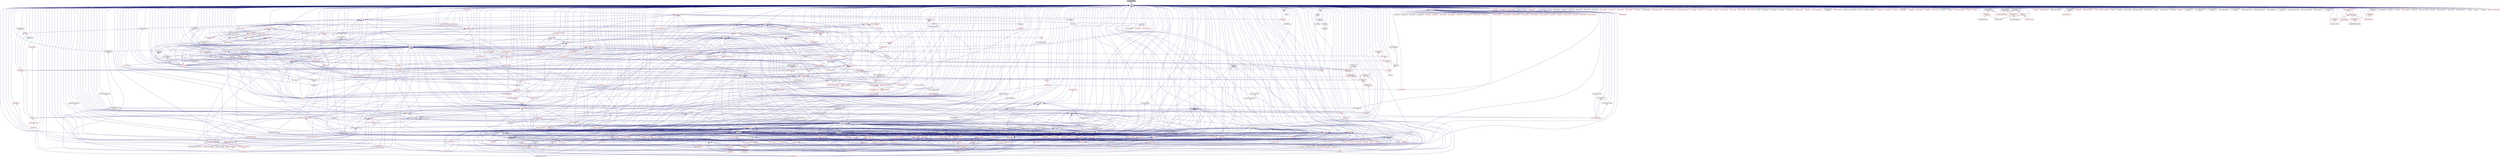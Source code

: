 digraph "emulate_deleted.hpp"
{
  edge [fontname="Helvetica",fontsize="10",labelfontname="Helvetica",labelfontsize="10"];
  node [fontname="Helvetica",fontsize="10",shape=record];
  Node15 [label="emulate_deleted.hpp",height=0.2,width=0.4,color="black", fillcolor="grey75", style="filled", fontcolor="black"];
  Node15 -> Node16 [dir="back",color="midnightblue",fontsize="10",style="solid",fontname="Helvetica"];
  Node16 [label="config.hpp",height=0.2,width=0.4,color="red", fillcolor="white", style="filled",URL="$d8/dfd/config_8hpp.html"];
  Node16 -> Node17 [dir="back",color="midnightblue",fontsize="10",style="solid",fontname="Helvetica"];
  Node17 [label="widget.cpp",height=0.2,width=0.4,color="black", fillcolor="white", style="filled",URL="$da/d15/widget_8cpp.html"];
  Node16 -> Node18 [dir="back",color="midnightblue",fontsize="10",style="solid",fontname="Helvetica"];
  Node18 [label="timed_wake.cpp",height=0.2,width=0.4,color="black", fillcolor="white", style="filled",URL="$d8/df9/timed__wake_8cpp.html"];
  Node16 -> Node19 [dir="back",color="midnightblue",fontsize="10",style="solid",fontname="Helvetica"];
  Node19 [label="shared_priority_scheduler.hpp",height=0.2,width=0.4,color="red", fillcolor="white", style="filled",URL="$d0/d84/shared__priority__scheduler_8hpp.html"];
  Node16 -> Node22 [dir="back",color="midnightblue",fontsize="10",style="solid",fontname="Helvetica"];
  Node22 [label="apply.hpp",height=0.2,width=0.4,color="red", fillcolor="white", style="filled",URL="$d7/d4c/apply_8hpp.html"];
  Node22 -> Node17 [dir="back",color="midnightblue",fontsize="10",style="solid",fontname="Helvetica"];
  Node22 -> Node23 [dir="back",color="midnightblue",fontsize="10",style="solid",fontname="Helvetica"];
  Node23 [label="ostream.hpp",height=0.2,width=0.4,color="red", fillcolor="white", style="filled",URL="$d1/d38/ostream_8hpp.html"];
  Node23 -> Node24 [dir="back",color="midnightblue",fontsize="10",style="solid",fontname="Helvetica"];
  Node24 [label="standard_streams.hpp",height=0.2,width=0.4,color="red", fillcolor="white", style="filled",URL="$db/d16/standard__streams_8hpp.html"];
  Node24 -> Node25 [dir="back",color="midnightblue",fontsize="10",style="solid",fontname="Helvetica"];
  Node25 [label="iostreams.hpp",height=0.2,width=0.4,color="red", fillcolor="white", style="filled",URL="$de/d22/iostreams_8hpp.html"];
  Node22 -> Node156 [dir="back",color="midnightblue",fontsize="10",style="solid",fontname="Helvetica"];
  Node156 [label="dataflow.hpp",height=0.2,width=0.4,color="red", fillcolor="white", style="filled",URL="$db/d03/lcos_2dataflow_8hpp.html"];
  Node156 -> Node968 [dir="back",color="midnightblue",fontsize="10",style="solid",fontname="Helvetica"];
  Node968 [label="dataflow.hpp",height=0.2,width=0.4,color="red", fillcolor="white", style="filled",URL="$d8/de2/lcos_2local_2dataflow_8hpp.html"];
  Node968 -> Node969 [dir="back",color="midnightblue",fontsize="10",style="solid",fontname="Helvetica"];
  Node969 [label="scan.hpp",height=0.2,width=0.4,color="black", fillcolor="white", style="filled",URL="$de/dc0/scan_8hpp.html"];
  Node969 -> Node813 [dir="back",color="midnightblue",fontsize="10",style="solid",fontname="Helvetica"];
  Node813 [label="exclusive_scan.hpp",height=0.2,width=0.4,color="red", fillcolor="white", style="filled",URL="$d0/d53/segmented__algorithms_2exclusive__scan_8hpp.html"];
  Node813 -> Node814 [dir="back",color="midnightblue",fontsize="10",style="solid",fontname="Helvetica"];
  Node814 [label="transform_exclusive\l_scan.hpp",height=0.2,width=0.4,color="red", fillcolor="white", style="filled",URL="$d2/dda/segmented__algorithms_2transform__exclusive__scan_8hpp.html"];
  Node969 -> Node827 [dir="back",color="midnightblue",fontsize="10",style="solid",fontname="Helvetica"];
  Node827 [label="inclusive_scan.hpp",height=0.2,width=0.4,color="red", fillcolor="white", style="filled",URL="$d8/de5/segmented__algorithms_2inclusive__scan_8hpp.html"];
  Node827 -> Node826 [dir="back",color="midnightblue",fontsize="10",style="solid",fontname="Helvetica"];
  Node826 [label="transform_inclusive\l_scan.hpp",height=0.2,width=0.4,color="red", fillcolor="white", style="filled",URL="$d7/d20/segmented__algorithms_2transform__inclusive__scan_8hpp.html"];
  Node969 -> Node814 [dir="back",color="midnightblue",fontsize="10",style="solid",fontname="Helvetica"];
  Node969 -> Node826 [dir="back",color="midnightblue",fontsize="10",style="solid",fontname="Helvetica"];
  Node968 -> Node970 [dir="back",color="midnightblue",fontsize="10",style="solid",fontname="Helvetica"];
  Node970 [label="transfer.hpp",height=0.2,width=0.4,color="red", fillcolor="white", style="filled",URL="$da/d37/parallel_2segmented__algorithms_2detail_2transfer_8hpp.html"];
  Node156 -> Node861 [dir="back",color="midnightblue",fontsize="10",style="solid",fontname="Helvetica"];
  Node861 [label="partition.hpp",height=0.2,width=0.4,color="red", fillcolor="white", style="filled",URL="$db/d01/hpx_2parallel_2algorithms_2partition_8hpp.html"];
  Node861 -> Node866 [dir="back",color="midnightblue",fontsize="10",style="solid",fontname="Helvetica"];
  Node866 [label="partition.hpp",height=0.2,width=0.4,color="red", fillcolor="white", style="filled",URL="$d2/d20/hpx_2parallel_2container__algorithms_2partition_8hpp.html"];
  Node156 -> Node976 [dir="back",color="midnightblue",fontsize="10",style="solid",fontname="Helvetica"];
  Node976 [label="performance_counter\l_set.hpp",height=0.2,width=0.4,color="red", fillcolor="white", style="filled",URL="$db/d5c/performance__counter__set_8hpp.html"];
  Node976 -> Node977 [dir="back",color="midnightblue",fontsize="10",style="solid",fontname="Helvetica"];
  Node977 [label="performance_counters.hpp",height=0.2,width=0.4,color="red", fillcolor="white", style="filled",URL="$d6/dac/performance__counters_8hpp.html"];
  Node976 -> Node981 [dir="back",color="midnightblue",fontsize="10",style="solid",fontname="Helvetica"];
  Node981 [label="arithmetics_counter.hpp",height=0.2,width=0.4,color="red", fillcolor="white", style="filled",URL="$d1/d64/arithmetics__counter_8hpp.html"];
  Node976 -> Node984 [dir="back",color="midnightblue",fontsize="10",style="solid",fontname="Helvetica"];
  Node984 [label="arithmetics_counter\l_extended.hpp",height=0.2,width=0.4,color="red", fillcolor="white", style="filled",URL="$d1/d32/arithmetics__counter__extended_8hpp.html"];
  Node22 -> Node991 [dir="back",color="midnightblue",fontsize="10",style="solid",fontname="Helvetica"];
  Node991 [label="parallel_executor.hpp",height=0.2,width=0.4,color="black", fillcolor="white", style="filled",URL="$d8/d39/parallel__executor_8hpp.html"];
  Node991 -> Node992 [dir="back",color="midnightblue",fontsize="10",style="solid",fontname="Helvetica"];
  Node992 [label="execution_policy.hpp",height=0.2,width=0.4,color="red", fillcolor="white", style="filled",URL="$d4/d36/execution__policy_8hpp.html"];
  Node992 -> Node746 [dir="back",color="midnightblue",fontsize="10",style="solid",fontname="Helvetica"];
  Node746 [label="block_allocator.hpp",height=0.2,width=0.4,color="red", fillcolor="white", style="filled",URL="$d9/d7a/block__allocator_8hpp.html"];
  Node992 -> Node993 [dir="back",color="midnightblue",fontsize="10",style="solid",fontname="Helvetica"];
  Node993 [label="parallel_execution\l_policy.hpp",height=0.2,width=0.4,color="red", fillcolor="white", style="filled",URL="$d5/ddf/parallel__execution__policy_8hpp.html"];
  Node992 -> Node793 [dir="back",color="midnightblue",fontsize="10",style="solid",fontname="Helvetica"];
  Node793 [label="adjacent_difference.hpp",height=0.2,width=0.4,color="red", fillcolor="white", style="filled",URL="$d1/d17/adjacent__difference_8hpp.html"];
  Node793 -> Node795 [dir="back",color="midnightblue",fontsize="10",style="solid",fontname="Helvetica"];
  Node795 [label="numeric.hpp",height=0.2,width=0.4,color="red", fillcolor="white", style="filled",URL="$de/dd5/numeric_8hpp.html"];
  Node992 -> Node797 [dir="back",color="midnightblue",fontsize="10",style="solid",fontname="Helvetica"];
  Node797 [label="adjacent_find.hpp",height=0.2,width=0.4,color="red", fillcolor="white", style="filled",URL="$d6/d68/adjacent__find_8hpp.html"];
  Node797 -> Node703 [dir="back",color="midnightblue",fontsize="10",style="solid",fontname="Helvetica"];
  Node703 [label="algorithm.hpp",height=0.2,width=0.4,color="red", fillcolor="white", style="filled",URL="$de/d55/algorithm_8hpp.html"];
  Node703 -> Node713 [dir="back",color="midnightblue",fontsize="10",style="solid",fontname="Helvetica"];
  Node713 [label="segmented_algorithm.hpp",height=0.2,width=0.4,color="black", fillcolor="white", style="filled",URL="$d2/d57/segmented__algorithm_8hpp.html"];
  Node992 -> Node799 [dir="back",color="midnightblue",fontsize="10",style="solid",fontname="Helvetica"];
  Node799 [label="all_any_none.hpp",height=0.2,width=0.4,color="red", fillcolor="white", style="filled",URL="$d8/ddd/all__any__none_8hpp.html"];
  Node799 -> Node703 [dir="back",color="midnightblue",fontsize="10",style="solid",fontname="Helvetica"];
  Node992 -> Node725 [dir="back",color="midnightblue",fontsize="10",style="solid",fontname="Helvetica"];
  Node725 [label="copy.hpp",height=0.2,width=0.4,color="red", fillcolor="white", style="filled",URL="$d3/d90/algorithms_2copy_8hpp.html"];
  Node725 -> Node703 [dir="back",color="midnightblue",fontsize="10",style="solid",fontname="Helvetica"];
  Node725 -> Node717 [dir="back",color="midnightblue",fontsize="10",style="solid",fontname="Helvetica"];
  Node717 [label="reduce_by_key.hpp",height=0.2,width=0.4,color="red", fillcolor="white", style="filled",URL="$d9/d4a/reduce__by__key_8hpp.html"];
  Node725 -> Node728 [dir="back",color="midnightblue",fontsize="10",style="solid",fontname="Helvetica"];
  Node728 [label="remove_copy.hpp",height=0.2,width=0.4,color="red", fillcolor="white", style="filled",URL="$d6/db8/algorithms_2remove__copy_8hpp.html"];
  Node728 -> Node703 [dir="back",color="midnightblue",fontsize="10",style="solid",fontname="Helvetica"];
  Node728 -> Node730 [dir="back",color="midnightblue",fontsize="10",style="solid",fontname="Helvetica"];
  Node730 [label="remove_copy.hpp",height=0.2,width=0.4,color="red", fillcolor="white", style="filled",URL="$d5/d0b/container__algorithms_2remove__copy_8hpp.html"];
  Node725 -> Node731 [dir="back",color="midnightblue",fontsize="10",style="solid",fontname="Helvetica"];
  Node731 [label="reverse.hpp",height=0.2,width=0.4,color="red", fillcolor="white", style="filled",URL="$d2/df8/algorithms_2reverse_8hpp.html"];
  Node731 -> Node703 [dir="back",color="midnightblue",fontsize="10",style="solid",fontname="Helvetica"];
  Node731 -> Node701 [dir="back",color="midnightblue",fontsize="10",style="solid",fontname="Helvetica"];
  Node701 [label="rotate.hpp",height=0.2,width=0.4,color="red", fillcolor="white", style="filled",URL="$da/df0/algorithms_2rotate_8hpp.html"];
  Node701 -> Node703 [dir="back",color="midnightblue",fontsize="10",style="solid",fontname="Helvetica"];
  Node701 -> Node714 [dir="back",color="midnightblue",fontsize="10",style="solid",fontname="Helvetica"];
  Node714 [label="rotate.hpp",height=0.2,width=0.4,color="red", fillcolor="white", style="filled",URL="$da/d1b/container__algorithms_2rotate_8hpp.html"];
  Node731 -> Node733 [dir="back",color="midnightblue",fontsize="10",style="solid",fontname="Helvetica"];
  Node733 [label="reverse.hpp",height=0.2,width=0.4,color="red", fillcolor="white", style="filled",URL="$db/dd1/container__algorithms_2reverse_8hpp.html"];
  Node725 -> Node701 [dir="back",color="midnightblue",fontsize="10",style="solid",fontname="Helvetica"];
  Node725 -> Node734 [dir="back",color="midnightblue",fontsize="10",style="solid",fontname="Helvetica"];
  Node734 [label="set_difference.hpp",height=0.2,width=0.4,color="red", fillcolor="white", style="filled",URL="$d9/d20/set__difference_8hpp.html"];
  Node734 -> Node703 [dir="back",color="midnightblue",fontsize="10",style="solid",fontname="Helvetica"];
  Node725 -> Node736 [dir="back",color="midnightblue",fontsize="10",style="solid",fontname="Helvetica"];
  Node736 [label="set_intersection.hpp",height=0.2,width=0.4,color="red", fillcolor="white", style="filled",URL="$d1/dd5/set__intersection_8hpp.html"];
  Node736 -> Node703 [dir="back",color="midnightblue",fontsize="10",style="solid",fontname="Helvetica"];
  Node725 -> Node737 [dir="back",color="midnightblue",fontsize="10",style="solid",fontname="Helvetica"];
  Node737 [label="set_symmetric_difference.hpp",height=0.2,width=0.4,color="red", fillcolor="white", style="filled",URL="$de/da4/set__symmetric__difference_8hpp.html"];
  Node737 -> Node703 [dir="back",color="midnightblue",fontsize="10",style="solid",fontname="Helvetica"];
  Node725 -> Node738 [dir="back",color="midnightblue",fontsize="10",style="solid",fontname="Helvetica"];
  Node738 [label="set_union.hpp",height=0.2,width=0.4,color="red", fillcolor="white", style="filled",URL="$d9/d1a/set__union_8hpp.html"];
  Node738 -> Node703 [dir="back",color="midnightblue",fontsize="10",style="solid",fontname="Helvetica"];
  Node725 -> Node739 [dir="back",color="midnightblue",fontsize="10",style="solid",fontname="Helvetica"];
  Node739 [label="copy.hpp",height=0.2,width=0.4,color="red", fillcolor="white", style="filled",URL="$dc/de5/container__algorithms_2copy_8hpp.html"];
  Node992 -> Node801 [dir="back",color="midnightblue",fontsize="10",style="solid",fontname="Helvetica"];
  Node801 [label="count.hpp",height=0.2,width=0.4,color="red", fillcolor="white", style="filled",URL="$d7/d8f/algorithms_2count_8hpp.html"];
  Node801 -> Node703 [dir="back",color="midnightblue",fontsize="10",style="solid",fontname="Helvetica"];
  Node801 -> Node805 [dir="back",color="midnightblue",fontsize="10",style="solid",fontname="Helvetica"];
  Node805 [label="count.hpp",height=0.2,width=0.4,color="red", fillcolor="white", style="filled",URL="$d9/dd7/segmented__algorithms_2count_8hpp.html"];
  Node805 -> Node713 [dir="back",color="midnightblue",fontsize="10",style="solid",fontname="Helvetica"];
  Node992 -> Node740 [dir="back",color="midnightblue",fontsize="10",style="solid",fontname="Helvetica"];
  Node740 [label="destroy.hpp",height=0.2,width=0.4,color="red", fillcolor="white", style="filled",URL="$df/dd5/destroy_8hpp.html"];
  Node740 -> Node742 [dir="back",color="midnightblue",fontsize="10",style="solid",fontname="Helvetica"];
  Node742 [label="memory.hpp",height=0.2,width=0.4,color="black", fillcolor="white", style="filled",URL="$d6/d13/parallel_2memory_8hpp.html"];
  Node742 -> Node743 [dir="back",color="midnightblue",fontsize="10",style="solid",fontname="Helvetica"];
  Node743 [label="parallel_memory.hpp",height=0.2,width=0.4,color="black", fillcolor="white", style="filled",URL="$db/dd1/parallel__memory_8hpp.html"];
  Node992 -> Node1003 [dir="back",color="midnightblue",fontsize="10",style="solid",fontname="Helvetica"];
  Node1003 [label="dispatch.hpp",height=0.2,width=0.4,color="black", fillcolor="white", style="filled",URL="$dd/dd9/algorithms_2detail_2dispatch_8hpp.html"];
  Node1003 -> Node793 [dir="back",color="midnightblue",fontsize="10",style="solid",fontname="Helvetica"];
  Node1003 -> Node797 [dir="back",color="midnightblue",fontsize="10",style="solid",fontname="Helvetica"];
  Node1003 -> Node799 [dir="back",color="midnightblue",fontsize="10",style="solid",fontname="Helvetica"];
  Node1003 -> Node725 [dir="back",color="midnightblue",fontsize="10",style="solid",fontname="Helvetica"];
  Node1003 -> Node801 [dir="back",color="midnightblue",fontsize="10",style="solid",fontname="Helvetica"];
  Node1003 -> Node740 [dir="back",color="midnightblue",fontsize="10",style="solid",fontname="Helvetica"];
  Node1003 -> Node806 [dir="back",color="midnightblue",fontsize="10",style="solid",fontname="Helvetica"];
  Node806 [label="equal.hpp",height=0.2,width=0.4,color="red", fillcolor="white", style="filled",URL="$dc/d0a/equal_8hpp.html"];
  Node806 -> Node703 [dir="back",color="midnightblue",fontsize="10",style="solid",fontname="Helvetica"];
  Node1003 -> Node808 [dir="back",color="midnightblue",fontsize="10",style="solid",fontname="Helvetica"];
  Node808 [label="exclusive_scan.hpp",height=0.2,width=0.4,color="red", fillcolor="white", style="filled",URL="$d8/d31/algorithms_2exclusive__scan_8hpp.html"];
  Node808 -> Node795 [dir="back",color="midnightblue",fontsize="10",style="solid",fontname="Helvetica"];
  Node808 -> Node813 [dir="back",color="midnightblue",fontsize="10",style="solid",fontname="Helvetica"];
  Node1003 -> Node756 [dir="back",color="midnightblue",fontsize="10",style="solid",fontname="Helvetica"];
  Node756 [label="fill.hpp",height=0.2,width=0.4,color="red", fillcolor="white", style="filled",URL="$d2/d63/algorithms_2fill_8hpp.html"];
  Node756 -> Node703 [dir="back",color="midnightblue",fontsize="10",style="solid",fontname="Helvetica"];
  Node1003 -> Node817 [dir="back",color="midnightblue",fontsize="10",style="solid",fontname="Helvetica"];
  Node817 [label="find.hpp",height=0.2,width=0.4,color="red", fillcolor="white", style="filled",URL="$d5/dc1/algorithms_2find_8hpp.html"];
  Node817 -> Node703 [dir="back",color="midnightblue",fontsize="10",style="solid",fontname="Helvetica"];
  Node817 -> Node819 [dir="back",color="midnightblue",fontsize="10",style="solid",fontname="Helvetica"];
  Node819 [label="find.hpp",height=0.2,width=0.4,color="red", fillcolor="white", style="filled",URL="$d4/d1f/segmented__algorithms_2find_8hpp.html"];
  Node1003 -> Node745 [dir="back",color="midnightblue",fontsize="10",style="solid",fontname="Helvetica"];
  Node745 [label="for_each.hpp",height=0.2,width=0.4,color="red", fillcolor="white", style="filled",URL="$d8/d62/algorithms_2for__each_8hpp.html"];
  Node745 -> Node746 [dir="back",color="midnightblue",fontsize="10",style="solid",fontname="Helvetica"];
  Node745 -> Node703 [dir="back",color="midnightblue",fontsize="10",style="solid",fontname="Helvetica"];
  Node745 -> Node756 [dir="back",color="midnightblue",fontsize="10",style="solid",fontname="Helvetica"];
  Node745 -> Node760 [dir="back",color="midnightblue",fontsize="10",style="solid",fontname="Helvetica"];
  Node760 [label="generate.hpp",height=0.2,width=0.4,color="red", fillcolor="white", style="filled",URL="$d5/da9/algorithms_2generate_8hpp.html"];
  Node760 -> Node703 [dir="back",color="midnightblue",fontsize="10",style="solid",fontname="Helvetica"];
  Node760 -> Node762 [dir="back",color="midnightblue",fontsize="10",style="solid",fontname="Helvetica"];
  Node762 [label="generate.hpp",height=0.2,width=0.4,color="red", fillcolor="white", style="filled",URL="$d4/d84/container__algorithms_2generate_8hpp.html"];
  Node760 -> Node763 [dir="back",color="midnightblue",fontsize="10",style="solid",fontname="Helvetica"];
  Node763 [label="generate.hpp",height=0.2,width=0.4,color="red", fillcolor="white", style="filled",URL="$d2/d5d/segmented__algorithms_2generate_8hpp.html"];
  Node763 -> Node713 [dir="back",color="midnightblue",fontsize="10",style="solid",fontname="Helvetica"];
  Node745 -> Node764 [dir="back",color="midnightblue",fontsize="10",style="solid",fontname="Helvetica"];
  Node764 [label="lexicographical_compare.hpp",height=0.2,width=0.4,color="red", fillcolor="white", style="filled",URL="$d5/ddd/lexicographical__compare_8hpp.html"];
  Node764 -> Node703 [dir="back",color="midnightblue",fontsize="10",style="solid",fontname="Helvetica"];
  Node745 -> Node717 [dir="back",color="midnightblue",fontsize="10",style="solid",fontname="Helvetica"];
  Node745 -> Node766 [dir="back",color="midnightblue",fontsize="10",style="solid",fontname="Helvetica"];
  Node766 [label="replace.hpp",height=0.2,width=0.4,color="red", fillcolor="white", style="filled",URL="$d6/db6/algorithms_2replace_8hpp.html"];
  Node766 -> Node703 [dir="back",color="midnightblue",fontsize="10",style="solid",fontname="Helvetica"];
  Node766 -> Node768 [dir="back",color="midnightblue",fontsize="10",style="solid",fontname="Helvetica"];
  Node768 [label="replace.hpp",height=0.2,width=0.4,color="red", fillcolor="white", style="filled",URL="$d7/d55/container__algorithms_2replace_8hpp.html"];
  Node745 -> Node731 [dir="back",color="midnightblue",fontsize="10",style="solid",fontname="Helvetica"];
  Node745 -> Node769 [dir="back",color="midnightblue",fontsize="10",style="solid",fontname="Helvetica"];
  Node769 [label="search.hpp",height=0.2,width=0.4,color="red", fillcolor="white", style="filled",URL="$d7/d6f/search_8hpp.html"];
  Node769 -> Node703 [dir="back",color="midnightblue",fontsize="10",style="solid",fontname="Helvetica"];
  Node745 -> Node771 [dir="back",color="midnightblue",fontsize="10",style="solid",fontname="Helvetica"];
  Node771 [label="swap_ranges.hpp",height=0.2,width=0.4,color="red", fillcolor="white", style="filled",URL="$df/d24/swap__ranges_8hpp.html"];
  Node771 -> Node703 [dir="back",color="midnightblue",fontsize="10",style="solid",fontname="Helvetica"];
  Node745 -> Node773 [dir="back",color="midnightblue",fontsize="10",style="solid",fontname="Helvetica"];
  Node773 [label="for_each.hpp",height=0.2,width=0.4,color="red", fillcolor="white", style="filled",URL="$d8/d9a/container__algorithms_2for__each_8hpp.html"];
  Node745 -> Node774 [dir="back",color="midnightblue",fontsize="10",style="solid",fontname="Helvetica"];
  Node774 [label="for_each.hpp",height=0.2,width=0.4,color="red", fillcolor="white", style="filled",URL="$de/daa/segmented__algorithms_2for__each_8hpp.html"];
  Node774 -> Node713 [dir="back",color="midnightblue",fontsize="10",style="solid",fontname="Helvetica"];
  Node774 -> Node775 [dir="back",color="midnightblue",fontsize="10",style="solid",fontname="Helvetica"];
  Node775 [label="fill.hpp",height=0.2,width=0.4,color="red", fillcolor="white", style="filled",URL="$de/d82/segmented__algorithms_2fill_8hpp.html"];
  Node745 -> Node776 [dir="back",color="midnightblue",fontsize="10",style="solid",fontname="Helvetica"];
  Node776 [label="numa_allocator.hpp",height=0.2,width=0.4,color="red", fillcolor="white", style="filled",URL="$d7/df0/numa__allocator_8hpp.html"];
  Node1003 -> Node820 [dir="back",color="midnightblue",fontsize="10",style="solid",fontname="Helvetica"];
  Node820 [label="for_loop.hpp",height=0.2,width=0.4,color="red", fillcolor="white", style="filled",URL="$de/dee/for__loop_8hpp.html"];
  Node820 -> Node703 [dir="back",color="midnightblue",fontsize="10",style="solid",fontname="Helvetica"];
  Node1003 -> Node760 [dir="back",color="midnightblue",fontsize="10",style="solid",fontname="Helvetica"];
  Node1003 -> Node822 [dir="back",color="midnightblue",fontsize="10",style="solid",fontname="Helvetica"];
  Node822 [label="includes.hpp",height=0.2,width=0.4,color="red", fillcolor="white", style="filled",URL="$d5/d6e/includes_8hpp.html"];
  Node822 -> Node703 [dir="back",color="midnightblue",fontsize="10",style="solid",fontname="Helvetica"];
  Node1003 -> Node823 [dir="back",color="midnightblue",fontsize="10",style="solid",fontname="Helvetica"];
  Node823 [label="inclusive_scan.hpp",height=0.2,width=0.4,color="red", fillcolor="white", style="filled",URL="$da/dbf/algorithms_2inclusive__scan_8hpp.html"];
  Node823 -> Node808 [dir="back",color="midnightblue",fontsize="10",style="solid",fontname="Helvetica"];
  Node823 -> Node717 [dir="back",color="midnightblue",fontsize="10",style="solid",fontname="Helvetica"];
  Node823 -> Node824 [dir="back",color="midnightblue",fontsize="10",style="solid",fontname="Helvetica"];
  Node824 [label="transform_inclusive\l_scan.hpp",height=0.2,width=0.4,color="red", fillcolor="white", style="filled",URL="$d2/dc9/algorithms_2transform__inclusive__scan_8hpp.html"];
  Node824 -> Node825 [dir="back",color="midnightblue",fontsize="10",style="solid",fontname="Helvetica"];
  Node825 [label="transform_exclusive\l_scan.hpp",height=0.2,width=0.4,color="red", fillcolor="white", style="filled",URL="$d6/d4e/algorithms_2transform__exclusive__scan_8hpp.html"];
  Node825 -> Node795 [dir="back",color="midnightblue",fontsize="10",style="solid",fontname="Helvetica"];
  Node825 -> Node814 [dir="back",color="midnightblue",fontsize="10",style="solid",fontname="Helvetica"];
  Node824 -> Node795 [dir="back",color="midnightblue",fontsize="10",style="solid",fontname="Helvetica"];
  Node824 -> Node826 [dir="back",color="midnightblue",fontsize="10",style="solid",fontname="Helvetica"];
  Node823 -> Node795 [dir="back",color="midnightblue",fontsize="10",style="solid",fontname="Helvetica"];
  Node823 -> Node827 [dir="back",color="midnightblue",fontsize="10",style="solid",fontname="Helvetica"];
  Node1003 -> Node828 [dir="back",color="midnightblue",fontsize="10",style="solid",fontname="Helvetica"];
  Node828 [label="is_heap.hpp",height=0.2,width=0.4,color="red", fillcolor="white", style="filled",URL="$df/d5d/algorithms_2is__heap_8hpp.html"];
  Node828 -> Node831 [dir="back",color="midnightblue",fontsize="10",style="solid",fontname="Helvetica"];
  Node831 [label="is_heap.hpp",height=0.2,width=0.4,color="red", fillcolor="white", style="filled",URL="$d1/d17/container__algorithms_2is__heap_8hpp.html"];
  Node1003 -> Node832 [dir="back",color="midnightblue",fontsize="10",style="solid",fontname="Helvetica"];
  Node832 [label="is_partitioned.hpp",height=0.2,width=0.4,color="red", fillcolor="white", style="filled",URL="$d8/dcf/is__partitioned_8hpp.html"];
  Node832 -> Node703 [dir="back",color="midnightblue",fontsize="10",style="solid",fontname="Helvetica"];
  Node1003 -> Node834 [dir="back",color="midnightblue",fontsize="10",style="solid",fontname="Helvetica"];
  Node834 [label="is_sorted.hpp",height=0.2,width=0.4,color="red", fillcolor="white", style="filled",URL="$d7/d12/is__sorted_8hpp.html"];
  Node834 -> Node703 [dir="back",color="midnightblue",fontsize="10",style="solid",fontname="Helvetica"];
  Node1003 -> Node764 [dir="back",color="midnightblue",fontsize="10",style="solid",fontname="Helvetica"];
  Node1003 -> Node972 [dir="back",color="midnightblue",fontsize="10",style="solid",fontname="Helvetica"];
  Node972 [label="merge.hpp",height=0.2,width=0.4,color="red", fillcolor="white", style="filled",URL="$d6/dc7/algorithms_2merge_8hpp.html"];
  Node972 -> Node975 [dir="back",color="midnightblue",fontsize="10",style="solid",fontname="Helvetica"];
  Node975 [label="merge.hpp",height=0.2,width=0.4,color="red", fillcolor="white", style="filled",URL="$d1/d93/container__algorithms_2merge_8hpp.html"];
  Node1003 -> Node836 [dir="back",color="midnightblue",fontsize="10",style="solid",fontname="Helvetica"];
  Node836 [label="minmax.hpp",height=0.2,width=0.4,color="red", fillcolor="white", style="filled",URL="$d0/d81/algorithms_2minmax_8hpp.html"];
  Node836 -> Node703 [dir="back",color="midnightblue",fontsize="10",style="solid",fontname="Helvetica"];
  Node836 -> Node838 [dir="back",color="midnightblue",fontsize="10",style="solid",fontname="Helvetica"];
  Node838 [label="minmax.hpp",height=0.2,width=0.4,color="red", fillcolor="white", style="filled",URL="$d6/de7/container__algorithms_2minmax_8hpp.html"];
  Node836 -> Node839 [dir="back",color="midnightblue",fontsize="10",style="solid",fontname="Helvetica"];
  Node839 [label="minmax.hpp",height=0.2,width=0.4,color="red", fillcolor="white", style="filled",URL="$db/d7e/segmented__algorithms_2minmax_8hpp.html"];
  Node839 -> Node713 [dir="back",color="midnightblue",fontsize="10",style="solid",fontname="Helvetica"];
  Node1003 -> Node840 [dir="back",color="midnightblue",fontsize="10",style="solid",fontname="Helvetica"];
  Node840 [label="mismatch.hpp",height=0.2,width=0.4,color="red", fillcolor="white", style="filled",URL="$d8/d5c/mismatch_8hpp.html"];
  Node840 -> Node703 [dir="back",color="midnightblue",fontsize="10",style="solid",fontname="Helvetica"];
  Node840 -> Node764 [dir="back",color="midnightblue",fontsize="10",style="solid",fontname="Helvetica"];
  Node1003 -> Node777 [dir="back",color="midnightblue",fontsize="10",style="solid",fontname="Helvetica"];
  Node777 [label="move.hpp",height=0.2,width=0.4,color="red", fillcolor="white", style="filled",URL="$d4/d71/move_8hpp.html"];
  Node777 -> Node703 [dir="back",color="midnightblue",fontsize="10",style="solid",fontname="Helvetica"];
  Node1003 -> Node861 [dir="back",color="midnightblue",fontsize="10",style="solid",fontname="Helvetica"];
  Node1003 -> Node842 [dir="back",color="midnightblue",fontsize="10",style="solid",fontname="Helvetica"];
  Node842 [label="reduce.hpp",height=0.2,width=0.4,color="red", fillcolor="white", style="filled",URL="$d1/da8/parallel_2algorithms_2reduce_8hpp.html"];
  Node842 -> Node795 [dir="back",color="midnightblue",fontsize="10",style="solid",fontname="Helvetica"];
  Node842 -> Node843 [dir="back",color="midnightblue",fontsize="10",style="solid",fontname="Helvetica"];
  Node843 [label="reduce.hpp",height=0.2,width=0.4,color="red", fillcolor="white", style="filled",URL="$d8/d1a/parallel_2segmented__algorithms_2reduce_8hpp.html"];
  Node1003 -> Node728 [dir="back",color="midnightblue",fontsize="10",style="solid",fontname="Helvetica"];
  Node1003 -> Node766 [dir="back",color="midnightblue",fontsize="10",style="solid",fontname="Helvetica"];
  Node1003 -> Node731 [dir="back",color="midnightblue",fontsize="10",style="solid",fontname="Helvetica"];
  Node1003 -> Node701 [dir="back",color="midnightblue",fontsize="10",style="solid",fontname="Helvetica"];
  Node1003 -> Node769 [dir="back",color="midnightblue",fontsize="10",style="solid",fontname="Helvetica"];
  Node1003 -> Node734 [dir="back",color="midnightblue",fontsize="10",style="solid",fontname="Helvetica"];
  Node1003 -> Node736 [dir="back",color="midnightblue",fontsize="10",style="solid",fontname="Helvetica"];
  Node1003 -> Node737 [dir="back",color="midnightblue",fontsize="10",style="solid",fontname="Helvetica"];
  Node1003 -> Node738 [dir="back",color="midnightblue",fontsize="10",style="solid",fontname="Helvetica"];
  Node1003 -> Node715 [dir="back",color="midnightblue",fontsize="10",style="solid",fontname="Helvetica"];
  Node715 [label="sort.hpp",height=0.2,width=0.4,color="red", fillcolor="white", style="filled",URL="$d3/d10/algorithms_2sort_8hpp.html"];
  Node715 -> Node703 [dir="back",color="midnightblue",fontsize="10",style="solid",fontname="Helvetica"];
  Node715 -> Node717 [dir="back",color="midnightblue",fontsize="10",style="solid",fontname="Helvetica"];
  Node715 -> Node720 [dir="back",color="midnightblue",fontsize="10",style="solid",fontname="Helvetica"];
  Node720 [label="sort_by_key.hpp",height=0.2,width=0.4,color="red", fillcolor="white", style="filled",URL="$d2/da1/sort__by__key_8hpp.html"];
  Node715 -> Node721 [dir="back",color="midnightblue",fontsize="10",style="solid",fontname="Helvetica"];
  Node721 [label="sort.hpp",height=0.2,width=0.4,color="red", fillcolor="white", style="filled",URL="$d0/db2/container__algorithms_2sort_8hpp.html"];
  Node1003 -> Node771 [dir="back",color="midnightblue",fontsize="10",style="solid",fontname="Helvetica"];
  Node1003 -> Node779 [dir="back",color="midnightblue",fontsize="10",style="solid",fontname="Helvetica"];
  Node779 [label="transform.hpp",height=0.2,width=0.4,color="red", fillcolor="white", style="filled",URL="$d4/d47/algorithms_2transform_8hpp.html"];
  Node779 -> Node786 [dir="back",color="midnightblue",fontsize="10",style="solid",fontname="Helvetica"];
  Node786 [label="transform.hpp",height=0.2,width=0.4,color="red", fillcolor="white", style="filled",URL="$da/dcb/container__algorithms_2transform_8hpp.html"];
  Node779 -> Node787 [dir="back",color="midnightblue",fontsize="10",style="solid",fontname="Helvetica"];
  Node787 [label="transform.hpp",height=0.2,width=0.4,color="red", fillcolor="white", style="filled",URL="$d8/d80/segmented__algorithms_2transform_8hpp.html"];
  Node1003 -> Node825 [dir="back",color="midnightblue",fontsize="10",style="solid",fontname="Helvetica"];
  Node1003 -> Node824 [dir="back",color="midnightblue",fontsize="10",style="solid",fontname="Helvetica"];
  Node1003 -> Node844 [dir="back",color="midnightblue",fontsize="10",style="solid",fontname="Helvetica"];
  Node844 [label="transform_reduce.hpp",height=0.2,width=0.4,color="red", fillcolor="white", style="filled",URL="$d1/da3/algorithms_2transform__reduce_8hpp.html"];
  Node844 -> Node795 [dir="back",color="midnightblue",fontsize="10",style="solid",fontname="Helvetica"];
  Node844 -> Node847 [dir="back",color="midnightblue",fontsize="10",style="solid",fontname="Helvetica"];
  Node847 [label="transform_reduce.hpp",height=0.2,width=0.4,color="red", fillcolor="white", style="filled",URL="$d5/da7/segmented__algorithms_2transform__reduce_8hpp.html"];
  Node847 -> Node713 [dir="back",color="midnightblue",fontsize="10",style="solid",fontname="Helvetica"];
  Node1003 -> Node848 [dir="back",color="midnightblue",fontsize="10",style="solid",fontname="Helvetica"];
  Node848 [label="transform_reduce_binary.hpp",height=0.2,width=0.4,color="red", fillcolor="white", style="filled",URL="$d9/d0f/transform__reduce__binary_8hpp.html"];
  Node848 -> Node795 [dir="back",color="midnightblue",fontsize="10",style="solid",fontname="Helvetica"];
  Node1003 -> Node850 [dir="back",color="midnightblue",fontsize="10",style="solid",fontname="Helvetica"];
  Node850 [label="uninitialized_copy.hpp",height=0.2,width=0.4,color="red", fillcolor="white", style="filled",URL="$dd/d85/uninitialized__copy_8hpp.html"];
  Node850 -> Node742 [dir="back",color="midnightblue",fontsize="10",style="solid",fontname="Helvetica"];
  Node1003 -> Node852 [dir="back",color="midnightblue",fontsize="10",style="solid",fontname="Helvetica"];
  Node852 [label="uninitialized_default\l_construct.hpp",height=0.2,width=0.4,color="red", fillcolor="white", style="filled",URL="$db/d72/uninitialized__default__construct_8hpp.html"];
  Node852 -> Node742 [dir="back",color="midnightblue",fontsize="10",style="solid",fontname="Helvetica"];
  Node1003 -> Node854 [dir="back",color="midnightblue",fontsize="10",style="solid",fontname="Helvetica"];
  Node854 [label="uninitialized_fill.hpp",height=0.2,width=0.4,color="red", fillcolor="white", style="filled",URL="$dc/d5a/uninitialized__fill_8hpp.html"];
  Node854 -> Node742 [dir="back",color="midnightblue",fontsize="10",style="solid",fontname="Helvetica"];
  Node1003 -> Node856 [dir="back",color="midnightblue",fontsize="10",style="solid",fontname="Helvetica"];
  Node856 [label="uninitialized_move.hpp",height=0.2,width=0.4,color="red", fillcolor="white", style="filled",URL="$d5/d93/uninitialized__move_8hpp.html"];
  Node856 -> Node742 [dir="back",color="midnightblue",fontsize="10",style="solid",fontname="Helvetica"];
  Node1003 -> Node858 [dir="back",color="midnightblue",fontsize="10",style="solid",fontname="Helvetica"];
  Node858 [label="uninitialized_value\l_construct.hpp",height=0.2,width=0.4,color="red", fillcolor="white", style="filled",URL="$d5/dcf/uninitialized__value__construct_8hpp.html"];
  Node858 -> Node742 [dir="back",color="midnightblue",fontsize="10",style="solid",fontname="Helvetica"];
  Node1003 -> Node788 [dir="back",color="midnightblue",fontsize="10",style="solid",fontname="Helvetica"];
  Node788 [label="unique.hpp",height=0.2,width=0.4,color="red", fillcolor="white", style="filled",URL="$d8/d56/algorithms_2unique_8hpp.html"];
  Node788 -> Node791 [dir="back",color="midnightblue",fontsize="10",style="solid",fontname="Helvetica"];
  Node791 [label="unique.hpp",height=0.2,width=0.4,color="red", fillcolor="white", style="filled",URL="$dd/da8/container__algorithms_2unique_8hpp.html"];
  Node1003 -> Node805 [dir="back",color="midnightblue",fontsize="10",style="solid",fontname="Helvetica"];
  Node1003 -> Node1004 [dir="back",color="midnightblue",fontsize="10",style="solid",fontname="Helvetica"];
  Node1004 [label="dispatch.hpp",height=0.2,width=0.4,color="black", fillcolor="white", style="filled",URL="$d6/dc5/segmented__algorithms_2detail_2dispatch_8hpp.html"];
  Node1004 -> Node805 [dir="back",color="midnightblue",fontsize="10",style="solid",fontname="Helvetica"];
  Node1004 -> Node1005 [dir="back",color="midnightblue",fontsize="10",style="solid",fontname="Helvetica"];
  Node1005 [label="reduce.hpp",height=0.2,width=0.4,color="black", fillcolor="white", style="filled",URL="$d9/d26/parallel_2segmented__algorithms_2detail_2reduce_8hpp.html"];
  Node1005 -> Node843 [dir="back",color="midnightblue",fontsize="10",style="solid",fontname="Helvetica"];
  Node1005 -> Node847 [dir="back",color="midnightblue",fontsize="10",style="solid",fontname="Helvetica"];
  Node1004 -> Node969 [dir="back",color="midnightblue",fontsize="10",style="solid",fontname="Helvetica"];
  Node1004 -> Node970 [dir="back",color="midnightblue",fontsize="10",style="solid",fontname="Helvetica"];
  Node1004 -> Node813 [dir="back",color="midnightblue",fontsize="10",style="solid",fontname="Helvetica"];
  Node1004 -> Node819 [dir="back",color="midnightblue",fontsize="10",style="solid",fontname="Helvetica"];
  Node1004 -> Node774 [dir="back",color="midnightblue",fontsize="10",style="solid",fontname="Helvetica"];
  Node1004 -> Node763 [dir="back",color="midnightblue",fontsize="10",style="solid",fontname="Helvetica"];
  Node1004 -> Node827 [dir="back",color="midnightblue",fontsize="10",style="solid",fontname="Helvetica"];
  Node1004 -> Node839 [dir="back",color="midnightblue",fontsize="10",style="solid",fontname="Helvetica"];
  Node1004 -> Node843 [dir="back",color="midnightblue",fontsize="10",style="solid",fontname="Helvetica"];
  Node1004 -> Node787 [dir="back",color="midnightblue",fontsize="10",style="solid",fontname="Helvetica"];
  Node1004 -> Node814 [dir="back",color="midnightblue",fontsize="10",style="solid",fontname="Helvetica"];
  Node1004 -> Node826 [dir="back",color="midnightblue",fontsize="10",style="solid",fontname="Helvetica"];
  Node1004 -> Node847 [dir="back",color="midnightblue",fontsize="10",style="solid",fontname="Helvetica"];
  Node1003 -> Node1005 [dir="back",color="midnightblue",fontsize="10",style="solid",fontname="Helvetica"];
  Node1003 -> Node969 [dir="back",color="midnightblue",fontsize="10",style="solid",fontname="Helvetica"];
  Node1003 -> Node970 [dir="back",color="midnightblue",fontsize="10",style="solid",fontname="Helvetica"];
  Node1003 -> Node813 [dir="back",color="midnightblue",fontsize="10",style="solid",fontname="Helvetica"];
  Node1003 -> Node775 [dir="back",color="midnightblue",fontsize="10",style="solid",fontname="Helvetica"];
  Node1003 -> Node819 [dir="back",color="midnightblue",fontsize="10",style="solid",fontname="Helvetica"];
  Node1003 -> Node774 [dir="back",color="midnightblue",fontsize="10",style="solid",fontname="Helvetica"];
  Node1003 -> Node763 [dir="back",color="midnightblue",fontsize="10",style="solid",fontname="Helvetica"];
  Node1003 -> Node827 [dir="back",color="midnightblue",fontsize="10",style="solid",fontname="Helvetica"];
  Node1003 -> Node839 [dir="back",color="midnightblue",fontsize="10",style="solid",fontname="Helvetica"];
  Node1003 -> Node843 [dir="back",color="midnightblue",fontsize="10",style="solid",fontname="Helvetica"];
  Node1003 -> Node787 [dir="back",color="midnightblue",fontsize="10",style="solid",fontname="Helvetica"];
  Node1003 -> Node814 [dir="back",color="midnightblue",fontsize="10",style="solid",fontname="Helvetica"];
  Node1003 -> Node826 [dir="back",color="midnightblue",fontsize="10",style="solid",fontname="Helvetica"];
  Node1003 -> Node847 [dir="back",color="midnightblue",fontsize="10",style="solid",fontname="Helvetica"];
  Node992 -> Node744 [dir="back",color="midnightblue",fontsize="10",style="solid",fontname="Helvetica"];
  Node744 [label="set_operation.hpp",height=0.2,width=0.4,color="black", fillcolor="white", style="filled",URL="$dc/d52/set__operation_8hpp.html"];
  Node744 -> Node734 [dir="back",color="midnightblue",fontsize="10",style="solid",fontname="Helvetica"];
  Node744 -> Node736 [dir="back",color="midnightblue",fontsize="10",style="solid",fontname="Helvetica"];
  Node744 -> Node737 [dir="back",color="midnightblue",fontsize="10",style="solid",fontname="Helvetica"];
  Node744 -> Node738 [dir="back",color="midnightblue",fontsize="10",style="solid",fontname="Helvetica"];
  Node992 -> Node806 [dir="back",color="midnightblue",fontsize="10",style="solid",fontname="Helvetica"];
  Node992 -> Node808 [dir="back",color="midnightblue",fontsize="10",style="solid",fontname="Helvetica"];
  Node992 -> Node756 [dir="back",color="midnightblue",fontsize="10",style="solid",fontname="Helvetica"];
  Node992 -> Node817 [dir="back",color="midnightblue",fontsize="10",style="solid",fontname="Helvetica"];
  Node992 -> Node745 [dir="back",color="midnightblue",fontsize="10",style="solid",fontname="Helvetica"];
  Node992 -> Node820 [dir="back",color="midnightblue",fontsize="10",style="solid",fontname="Helvetica"];
  Node992 -> Node760 [dir="back",color="midnightblue",fontsize="10",style="solid",fontname="Helvetica"];
  Node992 -> Node822 [dir="back",color="midnightblue",fontsize="10",style="solid",fontname="Helvetica"];
  Node992 -> Node823 [dir="back",color="midnightblue",fontsize="10",style="solid",fontname="Helvetica"];
  Node992 -> Node828 [dir="back",color="midnightblue",fontsize="10",style="solid",fontname="Helvetica"];
  Node992 -> Node832 [dir="back",color="midnightblue",fontsize="10",style="solid",fontname="Helvetica"];
  Node992 -> Node834 [dir="back",color="midnightblue",fontsize="10",style="solid",fontname="Helvetica"];
  Node992 -> Node764 [dir="back",color="midnightblue",fontsize="10",style="solid",fontname="Helvetica"];
  Node992 -> Node972 [dir="back",color="midnightblue",fontsize="10",style="solid",fontname="Helvetica"];
  Node992 -> Node836 [dir="back",color="midnightblue",fontsize="10",style="solid",fontname="Helvetica"];
  Node992 -> Node840 [dir="back",color="midnightblue",fontsize="10",style="solid",fontname="Helvetica"];
  Node992 -> Node777 [dir="back",color="midnightblue",fontsize="10",style="solid",fontname="Helvetica"];
  Node992 -> Node861 [dir="back",color="midnightblue",fontsize="10",style="solid",fontname="Helvetica"];
  Node992 -> Node842 [dir="back",color="midnightblue",fontsize="10",style="solid",fontname="Helvetica"];
  Node992 -> Node728 [dir="back",color="midnightblue",fontsize="10",style="solid",fontname="Helvetica"];
  Node992 -> Node766 [dir="back",color="midnightblue",fontsize="10",style="solid",fontname="Helvetica"];
  Node992 -> Node731 [dir="back",color="midnightblue",fontsize="10",style="solid",fontname="Helvetica"];
  Node992 -> Node701 [dir="back",color="midnightblue",fontsize="10",style="solid",fontname="Helvetica"];
  Node992 -> Node769 [dir="back",color="midnightblue",fontsize="10",style="solid",fontname="Helvetica"];
  Node992 -> Node734 [dir="back",color="midnightblue",fontsize="10",style="solid",fontname="Helvetica"];
  Node992 -> Node736 [dir="back",color="midnightblue",fontsize="10",style="solid",fontname="Helvetica"];
  Node992 -> Node737 [dir="back",color="midnightblue",fontsize="10",style="solid",fontname="Helvetica"];
  Node992 -> Node738 [dir="back",color="midnightblue",fontsize="10",style="solid",fontname="Helvetica"];
  Node992 -> Node715 [dir="back",color="midnightblue",fontsize="10",style="solid",fontname="Helvetica"];
  Node992 -> Node771 [dir="back",color="midnightblue",fontsize="10",style="solid",fontname="Helvetica"];
  Node992 -> Node779 [dir="back",color="midnightblue",fontsize="10",style="solid",fontname="Helvetica"];
  Node992 -> Node825 [dir="back",color="midnightblue",fontsize="10",style="solid",fontname="Helvetica"];
  Node992 -> Node824 [dir="back",color="midnightblue",fontsize="10",style="solid",fontname="Helvetica"];
  Node992 -> Node844 [dir="back",color="midnightblue",fontsize="10",style="solid",fontname="Helvetica"];
  Node992 -> Node848 [dir="back",color="midnightblue",fontsize="10",style="solid",fontname="Helvetica"];
  Node992 -> Node850 [dir="back",color="midnightblue",fontsize="10",style="solid",fontname="Helvetica"];
  Node992 -> Node852 [dir="back",color="midnightblue",fontsize="10",style="solid",fontname="Helvetica"];
  Node992 -> Node854 [dir="back",color="midnightblue",fontsize="10",style="solid",fontname="Helvetica"];
  Node992 -> Node856 [dir="back",color="midnightblue",fontsize="10",style="solid",fontname="Helvetica"];
  Node992 -> Node858 [dir="back",color="midnightblue",fontsize="10",style="solid",fontname="Helvetica"];
  Node992 -> Node788 [dir="back",color="midnightblue",fontsize="10",style="solid",fontname="Helvetica"];
  Node992 -> Node1006 [dir="back",color="midnightblue",fontsize="10",style="solid",fontname="Helvetica"];
  Node1006 [label="timed_executors.hpp",height=0.2,width=0.4,color="black", fillcolor="white", style="filled",URL="$da/d91/timed__executors_8hpp.html"];
  Node1006 -> Node1007 [dir="back",color="midnightblue",fontsize="10",style="solid",fontname="Helvetica"];
  Node1007 [label="timed_execution.hpp",height=0.2,width=0.4,color="red", fillcolor="white", style="filled",URL="$da/dc1/timed__execution_8hpp.html"];
  Node1007 -> Node1011 [dir="back",color="midnightblue",fontsize="10",style="solid",fontname="Helvetica"];
  Node1011 [label="thread_timed_execution.hpp",height=0.2,width=0.4,color="red", fillcolor="white", style="filled",URL="$dd/dd0/thread__timed__execution_8hpp.html"];
  Node1011 -> Node1012 [dir="back",color="midnightblue",fontsize="10",style="solid",fontname="Helvetica"];
  Node1012 [label="default_executor.hpp",height=0.2,width=0.4,color="black", fillcolor="white", style="filled",URL="$dc/df1/parallel_2executors_2default__executor_8hpp.html"];
  Node1012 -> Node1013 [dir="back",color="midnightblue",fontsize="10",style="solid",fontname="Helvetica"];
  Node1013 [label="executors.hpp",height=0.2,width=0.4,color="red", fillcolor="white", style="filled",URL="$d6/d4e/parallel_2executors_8hpp.html"];
  Node1011 -> Node1015 [dir="back",color="midnightblue",fontsize="10",style="solid",fontname="Helvetica"];
  Node1015 [label="this_thread_executors.hpp",height=0.2,width=0.4,color="red", fillcolor="white", style="filled",URL="$da/d68/parallel_2executors_2this__thread__executors_8hpp.html"];
  Node1015 -> Node1013 [dir="back",color="midnightblue",fontsize="10",style="solid",fontname="Helvetica"];
  Node1011 -> Node1016 [dir="back",color="midnightblue",fontsize="10",style="solid",fontname="Helvetica"];
  Node1016 [label="thread_pool_attached\l_executors.hpp",height=0.2,width=0.4,color="red", fillcolor="white", style="filled",URL="$d8/d41/parallel_2executors_2thread__pool__attached__executors_8hpp.html"];
  Node1016 -> Node1017 [dir="back",color="midnightblue",fontsize="10",style="solid",fontname="Helvetica"];
  Node1017 [label="block_executor.hpp",height=0.2,width=0.4,color="red", fillcolor="white", style="filled",URL="$dc/d6f/block__executor_8hpp.html"];
  Node1017 -> Node746 [dir="back",color="midnightblue",fontsize="10",style="solid",fontname="Helvetica"];
  Node1016 -> Node1013 [dir="back",color="midnightblue",fontsize="10",style="solid",fontname="Helvetica"];
  Node1011 -> Node1018 [dir="back",color="midnightblue",fontsize="10",style="solid",fontname="Helvetica"];
  Node1018 [label="thread_pool_executors.hpp",height=0.2,width=0.4,color="red", fillcolor="white", style="filled",URL="$d7/dc4/parallel_2executors_2thread__pool__executors_8hpp.html"];
  Node1018 -> Node1013 [dir="back",color="midnightblue",fontsize="10",style="solid",fontname="Helvetica"];
  Node1011 -> Node1019 [dir="back",color="midnightblue",fontsize="10",style="solid",fontname="Helvetica"];
  Node1019 [label="thread_pool_os_executors.hpp",height=0.2,width=0.4,color="red", fillcolor="white", style="filled",URL="$d7/dab/parallel_2executors_2thread__pool__os__executors_8hpp.html"];
  Node1019 -> Node1013 [dir="back",color="midnightblue",fontsize="10",style="solid",fontname="Helvetica"];
  Node1011 -> Node1006 [dir="back",color="midnightblue",fontsize="10",style="solid",fontname="Helvetica"];
  Node1007 -> Node1006 [dir="back",color="midnightblue",fontsize="10",style="solid",fontname="Helvetica"];
  Node1006 -> Node1020 [dir="back",color="midnightblue",fontsize="10",style="solid",fontname="Helvetica"];
  Node1020 [label="timed_execution_fwd.hpp",height=0.2,width=0.4,color="black", fillcolor="white", style="filled",URL="$df/d4e/timed__execution__fwd_8hpp.html"];
  Node1020 -> Node1007 [dir="back",color="midnightblue",fontsize="10",style="solid",fontname="Helvetica"];
  Node1006 -> Node1013 [dir="back",color="midnightblue",fontsize="10",style="solid",fontname="Helvetica"];
  Node992 -> Node805 [dir="back",color="midnightblue",fontsize="10",style="solid",fontname="Helvetica"];
  Node992 -> Node1004 [dir="back",color="midnightblue",fontsize="10",style="solid",fontname="Helvetica"];
  Node992 -> Node1005 [dir="back",color="midnightblue",fontsize="10",style="solid",fontname="Helvetica"];
  Node992 -> Node969 [dir="back",color="midnightblue",fontsize="10",style="solid",fontname="Helvetica"];
  Node992 -> Node970 [dir="back",color="midnightblue",fontsize="10",style="solid",fontname="Helvetica"];
  Node992 -> Node813 [dir="back",color="midnightblue",fontsize="10",style="solid",fontname="Helvetica"];
  Node992 -> Node775 [dir="back",color="midnightblue",fontsize="10",style="solid",fontname="Helvetica"];
  Node992 -> Node819 [dir="back",color="midnightblue",fontsize="10",style="solid",fontname="Helvetica"];
  Node992 -> Node774 [dir="back",color="midnightblue",fontsize="10",style="solid",fontname="Helvetica"];
  Node992 -> Node763 [dir="back",color="midnightblue",fontsize="10",style="solid",fontname="Helvetica"];
  Node992 -> Node827 [dir="back",color="midnightblue",fontsize="10",style="solid",fontname="Helvetica"];
  Node992 -> Node839 [dir="back",color="midnightblue",fontsize="10",style="solid",fontname="Helvetica"];
  Node992 -> Node843 [dir="back",color="midnightblue",fontsize="10",style="solid",fontname="Helvetica"];
  Node992 -> Node787 [dir="back",color="midnightblue",fontsize="10",style="solid",fontname="Helvetica"];
  Node992 -> Node814 [dir="back",color="midnightblue",fontsize="10",style="solid",fontname="Helvetica"];
  Node992 -> Node826 [dir="back",color="midnightblue",fontsize="10",style="solid",fontname="Helvetica"];
  Node992 -> Node847 [dir="back",color="midnightblue",fontsize="10",style="solid",fontname="Helvetica"];
  Node992 -> Node722 [dir="back",color="midnightblue",fontsize="10",style="solid",fontname="Helvetica"];
  Node722 [label="task_block.hpp",height=0.2,width=0.4,color="black", fillcolor="white", style="filled",URL="$de/db7/task__block_8hpp.html"];
  Node722 -> Node723 [dir="back",color="midnightblue",fontsize="10",style="solid",fontname="Helvetica"];
  Node723 [label="parallel_task_block.hpp",height=0.2,width=0.4,color="red", fillcolor="white", style="filled",URL="$d4/d99/parallel__task__block_8hpp.html"];
  Node992 -> Node1021 [dir="back",color="midnightblue",fontsize="10",style="solid",fontname="Helvetica"];
  Node1021 [label="handle_local_exceptions.hpp",height=0.2,width=0.4,color="black", fillcolor="white", style="filled",URL="$dc/df9/handle__local__exceptions_8hpp.html"];
  Node1021 -> Node972 [dir="back",color="midnightblue",fontsize="10",style="solid",fontname="Helvetica"];
  Node1021 -> Node861 [dir="back",color="midnightblue",fontsize="10",style="solid",fontname="Helvetica"];
  Node1021 -> Node715 [dir="back",color="midnightblue",fontsize="10",style="solid",fontname="Helvetica"];
  Node1021 -> Node724 [dir="back",color="midnightblue",fontsize="10",style="solid",fontname="Helvetica"];
  Node724 [label="foreach_partitioner.hpp",height=0.2,width=0.4,color="black", fillcolor="white", style="filled",URL="$de/deb/foreach__partitioner_8hpp.html"];
  Node724 -> Node725 [dir="back",color="midnightblue",fontsize="10",style="solid",fontname="Helvetica"];
  Node724 -> Node740 [dir="back",color="midnightblue",fontsize="10",style="solid",fontname="Helvetica"];
  Node724 -> Node744 [dir="back",color="midnightblue",fontsize="10",style="solid",fontname="Helvetica"];
  Node724 -> Node745 [dir="back",color="midnightblue",fontsize="10",style="solid",fontname="Helvetica"];
  Node724 -> Node777 [dir="back",color="midnightblue",fontsize="10",style="solid",fontname="Helvetica"];
  Node724 -> Node779 [dir="back",color="midnightblue",fontsize="10",style="solid",fontname="Helvetica"];
  Node724 -> Node788 [dir="back",color="midnightblue",fontsize="10",style="solid",fontname="Helvetica"];
  Node1021 -> Node792 [dir="back",color="midnightblue",fontsize="10",style="solid",fontname="Helvetica"];
  Node792 [label="partitioner.hpp",height=0.2,width=0.4,color="black", fillcolor="white", style="filled",URL="$d6/d03/parallel_2util_2partitioner_8hpp.html"];
  Node792 -> Node793 [dir="back",color="midnightblue",fontsize="10",style="solid",fontname="Helvetica"];
  Node792 -> Node797 [dir="back",color="midnightblue",fontsize="10",style="solid",fontname="Helvetica"];
  Node792 -> Node799 [dir="back",color="midnightblue",fontsize="10",style="solid",fontname="Helvetica"];
  Node792 -> Node801 [dir="back",color="midnightblue",fontsize="10",style="solid",fontname="Helvetica"];
  Node792 -> Node744 [dir="back",color="midnightblue",fontsize="10",style="solid",fontname="Helvetica"];
  Node792 -> Node806 [dir="back",color="midnightblue",fontsize="10",style="solid",fontname="Helvetica"];
  Node792 -> Node808 [dir="back",color="midnightblue",fontsize="10",style="solid",fontname="Helvetica"];
  Node792 -> Node817 [dir="back",color="midnightblue",fontsize="10",style="solid",fontname="Helvetica"];
  Node792 -> Node820 [dir="back",color="midnightblue",fontsize="10",style="solid",fontname="Helvetica"];
  Node792 -> Node822 [dir="back",color="midnightblue",fontsize="10",style="solid",fontname="Helvetica"];
  Node792 -> Node823 [dir="back",color="midnightblue",fontsize="10",style="solid",fontname="Helvetica"];
  Node792 -> Node828 [dir="back",color="midnightblue",fontsize="10",style="solid",fontname="Helvetica"];
  Node792 -> Node832 [dir="back",color="midnightblue",fontsize="10",style="solid",fontname="Helvetica"];
  Node792 -> Node834 [dir="back",color="midnightblue",fontsize="10",style="solid",fontname="Helvetica"];
  Node792 -> Node764 [dir="back",color="midnightblue",fontsize="10",style="solid",fontname="Helvetica"];
  Node792 -> Node836 [dir="back",color="midnightblue",fontsize="10",style="solid",fontname="Helvetica"];
  Node792 -> Node840 [dir="back",color="midnightblue",fontsize="10",style="solid",fontname="Helvetica"];
  Node792 -> Node842 [dir="back",color="midnightblue",fontsize="10",style="solid",fontname="Helvetica"];
  Node792 -> Node769 [dir="back",color="midnightblue",fontsize="10",style="solid",fontname="Helvetica"];
  Node792 -> Node825 [dir="back",color="midnightblue",fontsize="10",style="solid",fontname="Helvetica"];
  Node792 -> Node824 [dir="back",color="midnightblue",fontsize="10",style="solid",fontname="Helvetica"];
  Node792 -> Node844 [dir="back",color="midnightblue",fontsize="10",style="solid",fontname="Helvetica"];
  Node792 -> Node848 [dir="back",color="midnightblue",fontsize="10",style="solid",fontname="Helvetica"];
  Node1021 -> Node849 [dir="back",color="midnightblue",fontsize="10",style="solid",fontname="Helvetica"];
  Node849 [label="partitioner_with_cleanup.hpp",height=0.2,width=0.4,color="black", fillcolor="white", style="filled",URL="$d5/ded/partitioner__with__cleanup_8hpp.html"];
  Node849 -> Node746 [dir="back",color="midnightblue",fontsize="10",style="solid",fontname="Helvetica"];
  Node849 -> Node850 [dir="back",color="midnightblue",fontsize="10",style="solid",fontname="Helvetica"];
  Node849 -> Node852 [dir="back",color="midnightblue",fontsize="10",style="solid",fontname="Helvetica"];
  Node849 -> Node854 [dir="back",color="midnightblue",fontsize="10",style="solid",fontname="Helvetica"];
  Node849 -> Node856 [dir="back",color="midnightblue",fontsize="10",style="solid",fontname="Helvetica"];
  Node849 -> Node858 [dir="back",color="midnightblue",fontsize="10",style="solid",fontname="Helvetica"];
  Node1021 -> Node860 [dir="back",color="midnightblue",fontsize="10",style="solid",fontname="Helvetica"];
  Node860 [label="scan_partitioner.hpp",height=0.2,width=0.4,color="black", fillcolor="white", style="filled",URL="$dd/d59/scan__partitioner_8hpp.html"];
  Node860 -> Node725 [dir="back",color="midnightblue",fontsize="10",style="solid",fontname="Helvetica"];
  Node860 -> Node808 [dir="back",color="midnightblue",fontsize="10",style="solid",fontname="Helvetica"];
  Node860 -> Node823 [dir="back",color="midnightblue",fontsize="10",style="solid",fontname="Helvetica"];
  Node860 -> Node861 [dir="back",color="midnightblue",fontsize="10",style="solid",fontname="Helvetica"];
  Node860 -> Node825 [dir="back",color="midnightblue",fontsize="10",style="solid",fontname="Helvetica"];
  Node860 -> Node824 [dir="back",color="midnightblue",fontsize="10",style="solid",fontname="Helvetica"];
  Node860 -> Node788 [dir="back",color="midnightblue",fontsize="10",style="solid",fontname="Helvetica"];
  Node992 -> Node1022 [dir="back",color="midnightblue",fontsize="10",style="solid",fontname="Helvetica"];
  Node1022 [label="handle_remote_exceptions.hpp",height=0.2,width=0.4,color="black", fillcolor="white", style="filled",URL="$d2/d13/handle__remote__exceptions_8hpp.html"];
  Node1022 -> Node805 [dir="back",color="midnightblue",fontsize="10",style="solid",fontname="Helvetica"];
  Node1022 -> Node1004 [dir="back",color="midnightblue",fontsize="10",style="solid",fontname="Helvetica"];
  Node1022 -> Node970 [dir="back",color="midnightblue",fontsize="10",style="solid",fontname="Helvetica"];
  Node1022 -> Node819 [dir="back",color="midnightblue",fontsize="10",style="solid",fontname="Helvetica"];
  Node1022 -> Node774 [dir="back",color="midnightblue",fontsize="10",style="solid",fontname="Helvetica"];
  Node1022 -> Node763 [dir="back",color="midnightblue",fontsize="10",style="solid",fontname="Helvetica"];
  Node1022 -> Node839 [dir="back",color="midnightblue",fontsize="10",style="solid",fontname="Helvetica"];
  Node1022 -> Node843 [dir="back",color="midnightblue",fontsize="10",style="solid",fontname="Helvetica"];
  Node1022 -> Node787 [dir="back",color="midnightblue",fontsize="10",style="solid",fontname="Helvetica"];
  Node1022 -> Node847 [dir="back",color="midnightblue",fontsize="10",style="solid",fontname="Helvetica"];
  Node992 -> Node724 [dir="back",color="midnightblue",fontsize="10",style="solid",fontname="Helvetica"];
  Node992 -> Node776 [dir="back",color="midnightblue",fontsize="10",style="solid",fontname="Helvetica"];
  Node992 -> Node792 [dir="back",color="midnightblue",fontsize="10",style="solid",fontname="Helvetica"];
  Node992 -> Node849 [dir="back",color="midnightblue",fontsize="10",style="solid",fontname="Helvetica"];
  Node992 -> Node860 [dir="back",color="midnightblue",fontsize="10",style="solid",fontname="Helvetica"];
  Node991 -> Node1006 [dir="back",color="midnightblue",fontsize="10",style="solid",fontname="Helvetica"];
  Node991 -> Node1013 [dir="back",color="midnightblue",fontsize="10",style="solid",fontname="Helvetica"];
  Node22 -> Node1023 [dir="back",color="midnightblue",fontsize="10",style="solid",fontname="Helvetica"];
  Node1023 [label="sequenced_executor.hpp",height=0.2,width=0.4,color="black", fillcolor="white", style="filled",URL="$d2/dea/sequenced__executor_8hpp.html"];
  Node1023 -> Node992 [dir="back",color="midnightblue",fontsize="10",style="solid",fontname="Helvetica"];
  Node1023 -> Node1006 [dir="back",color="midnightblue",fontsize="10",style="solid",fontname="Helvetica"];
  Node1023 -> Node1013 [dir="back",color="midnightblue",fontsize="10",style="solid",fontname="Helvetica"];
  Node22 -> Node1024 [dir="back",color="midnightblue",fontsize="10",style="solid",fontname="Helvetica"];
  Node1024 [label="thread_execution.hpp",height=0.2,width=0.4,color="red", fillcolor="white", style="filled",URL="$da/d8f/thread__execution_8hpp.html"];
  Node1024 -> Node1012 [dir="back",color="midnightblue",fontsize="10",style="solid",fontname="Helvetica"];
  Node1024 -> Node1025 [dir="back",color="midnightblue",fontsize="10",style="solid",fontname="Helvetica"];
  Node1025 [label="service_executors.hpp",height=0.2,width=0.4,color="red", fillcolor="white", style="filled",URL="$db/d5e/parallel_2executors_2service__executors_8hpp.html"];
  Node1025 -> Node1013 [dir="back",color="midnightblue",fontsize="10",style="solid",fontname="Helvetica"];
  Node1024 -> Node1015 [dir="back",color="midnightblue",fontsize="10",style="solid",fontname="Helvetica"];
  Node1024 -> Node1016 [dir="back",color="midnightblue",fontsize="10",style="solid",fontname="Helvetica"];
  Node1024 -> Node1018 [dir="back",color="midnightblue",fontsize="10",style="solid",fontname="Helvetica"];
  Node1024 -> Node1019 [dir="back",color="midnightblue",fontsize="10",style="solid",fontname="Helvetica"];
  Node16 -> Node1047 [dir="back",color="midnightblue",fontsize="10",style="solid",fontname="Helvetica"];
  Node1047 [label="async.hpp",height=0.2,width=0.4,color="red", fillcolor="white", style="filled",URL="$d5/d2c/async_8hpp.html"];
  Node1047 -> Node22 [dir="back",color="midnightblue",fontsize="10",style="solid",fontname="Helvetica"];
  Node1047 -> Node937 [dir="back",color="midnightblue",fontsize="10",style="solid",fontname="Helvetica"];
  Node937 [label="partitioned_vector\l_impl.hpp",height=0.2,width=0.4,color="red", fillcolor="white", style="filled",URL="$d0/db1/partitioned__vector__impl_8hpp.html"];
  Node1047 -> Node23 [dir="back",color="midnightblue",fontsize="10",style="solid",fontname="Helvetica"];
  Node1047 -> Node1048 [dir="back",color="midnightblue",fontsize="10",style="solid",fontname="Helvetica"];
  Node1048 [label="child.hpp",height=0.2,width=0.4,color="red", fillcolor="white", style="filled",URL="$d5/dcf/child_8hpp.html"];
  Node1048 -> Node957 [dir="back",color="midnightblue",fontsize="10",style="solid",fontname="Helvetica"];
  Node957 [label="process.hpp",height=0.2,width=0.4,color="red", fillcolor="white", style="filled",URL="$da/dac/components_2process_2process_8hpp.html"];
  Node1047 -> Node828 [dir="back",color="midnightblue",fontsize="10",style="solid",fontname="Helvetica"];
  Node1047 -> Node861 [dir="back",color="midnightblue",fontsize="10",style="solid",fontname="Helvetica"];
  Node1047 -> Node991 [dir="back",color="midnightblue",fontsize="10",style="solid",fontname="Helvetica"];
  Node1047 -> Node1023 [dir="back",color="midnightblue",fontsize="10",style="solid",fontname="Helvetica"];
  Node1047 -> Node1024 [dir="back",color="midnightblue",fontsize="10",style="solid",fontname="Helvetica"];
  Node1047 -> Node722 [dir="back",color="midnightblue",fontsize="10",style="solid",fontname="Helvetica"];
  Node1047 -> Node1021 [dir="back",color="midnightblue",fontsize="10",style="solid",fontname="Helvetica"];
  Node16 -> Node1088 [dir="back",color="midnightblue",fontsize="10",style="solid",fontname="Helvetica"];
  Node1088 [label="barrier.hpp",height=0.2,width=0.4,color="red", fillcolor="white", style="filled",URL="$d9/d33/compat_2barrier_8hpp.html"];
  Node16 -> Node1157 [dir="back",color="midnightblue",fontsize="10",style="solid",fontname="Helvetica"];
  Node1157 [label="condition_variable.hpp",height=0.2,width=0.4,color="red", fillcolor="white", style="filled",URL="$d7/d96/compat_2condition__variable_8hpp.html"];
  Node1157 -> Node1088 [dir="back",color="midnightblue",fontsize="10",style="solid",fontname="Helvetica"];
  Node1157 -> Node1132 [dir="back",color="midnightblue",fontsize="10",style="solid",fontname="Helvetica"];
  Node1132 [label="big_boot_barrier.hpp",height=0.2,width=0.4,color="red", fillcolor="white", style="filled",URL="$d4/d0b/big__boot__barrier_8hpp.html"];
  Node16 -> Node1160 [dir="back",color="midnightblue",fontsize="10",style="solid",fontname="Helvetica"];
  Node1160 [label="mutex.hpp",height=0.2,width=0.4,color="red", fillcolor="white", style="filled",URL="$db/d3c/compat_2mutex_8hpp.html"];
  Node1160 -> Node19 [dir="back",color="midnightblue",fontsize="10",style="solid",fontname="Helvetica"];
  Node1160 -> Node1088 [dir="back",color="midnightblue",fontsize="10",style="solid",fontname="Helvetica"];
  Node1160 -> Node1161 [dir="back",color="midnightblue",fontsize="10",style="solid",fontname="Helvetica"];
  Node1161 [label="hpx_fwd.hpp",height=0.2,width=0.4,color="black", fillcolor="white", style="filled",URL="$d5/d46/hpx__fwd_8hpp.html"];
  Node1160 -> Node1132 [dir="back",color="midnightblue",fontsize="10",style="solid",fontname="Helvetica"];
  Node16 -> Node1562 [dir="back",color="midnightblue",fontsize="10",style="solid",fontname="Helvetica"];
  Node1562 [label="thread.hpp",height=0.2,width=0.4,color="red", fillcolor="white", style="filled",URL="$d3/dd1/compat_2thread_8hpp.html"];
  Node16 -> Node944 [dir="back",color="midnightblue",fontsize="10",style="solid",fontname="Helvetica"];
  Node944 [label="component_storage.hpp",height=0.2,width=0.4,color="red", fillcolor="white", style="filled",URL="$d0/dd6/components_2component__storage_2component__storage_8hpp.html"];
  Node944 -> Node945 [dir="back",color="midnightblue",fontsize="10",style="solid",fontname="Helvetica"];
  Node945 [label="migrate_to_storage.hpp",height=0.2,width=0.4,color="red", fillcolor="white", style="filled",URL="$da/d18/migrate__to__storage_8hpp.html"];
  Node16 -> Node949 [dir="back",color="midnightblue",fontsize="10",style="solid",fontname="Helvetica"];
  Node949 [label="migrate_from_storage.hpp",height=0.2,width=0.4,color="red", fillcolor="white", style="filled",URL="$db/d0f/migrate__from__storage_8hpp.html"];
  Node16 -> Node945 [dir="back",color="midnightblue",fontsize="10",style="solid",fontname="Helvetica"];
  Node16 -> Node943 [dir="back",color="midnightblue",fontsize="10",style="solid",fontname="Helvetica"];
  Node943 [label="component_storage.hpp",height=0.2,width=0.4,color="red", fillcolor="white", style="filled",URL="$d6/d36/components_2component__storage_2server_2component__storage_8hpp.html"];
  Node943 -> Node944 [dir="back",color="midnightblue",fontsize="10",style="solid",fontname="Helvetica"];
  Node943 -> Node948 [dir="back",color="midnightblue",fontsize="10",style="solid",fontname="Helvetica"];
  Node948 [label="migrate_from_storage.hpp",height=0.2,width=0.4,color="black", fillcolor="white", style="filled",URL="$d3/d9f/server_2migrate__from__storage_8hpp.html"];
  Node948 -> Node949 [dir="back",color="midnightblue",fontsize="10",style="solid",fontname="Helvetica"];
  Node943 -> Node950 [dir="back",color="midnightblue",fontsize="10",style="solid",fontname="Helvetica"];
  Node950 [label="migrate_to_storage.hpp",height=0.2,width=0.4,color="red", fillcolor="white", style="filled",URL="$d4/d4c/server_2migrate__to__storage_8hpp.html"];
  Node950 -> Node945 [dir="back",color="midnightblue",fontsize="10",style="solid",fontname="Helvetica"];
  Node16 -> Node948 [dir="back",color="midnightblue",fontsize="10",style="solid",fontname="Helvetica"];
  Node16 -> Node950 [dir="back",color="midnightblue",fontsize="10",style="solid",fontname="Helvetica"];
  Node16 -> Node917 [dir="back",color="midnightblue",fontsize="10",style="solid",fontname="Helvetica"];
  Node917 [label="container_distribution\l_policy.hpp",height=0.2,width=0.4,color="red", fillcolor="white", style="filled",URL="$dd/d5c/container__distribution__policy_8hpp.html"];
  Node917 -> Node918 [dir="back",color="midnightblue",fontsize="10",style="solid",fontname="Helvetica"];
  Node918 [label="partitioned_vector\l_decl.hpp",height=0.2,width=0.4,color="red", fillcolor="white", style="filled",URL="$d2/d77/partitioned__vector__decl_8hpp.html"];
  Node918 -> Node935 [dir="back",color="midnightblue",fontsize="10",style="solid",fontname="Helvetica"];
  Node935 [label="partitioned_vector\l_component_impl.hpp",height=0.2,width=0.4,color="red", fillcolor="white", style="filled",URL="$d1/d79/partitioned__vector__component__impl_8hpp.html"];
  Node935 -> Node937 [dir="back",color="midnightblue",fontsize="10",style="solid",fontname="Helvetica"];
  Node918 -> Node937 [dir="back",color="midnightblue",fontsize="10",style="solid",fontname="Helvetica"];
  Node917 -> Node937 [dir="back",color="midnightblue",fontsize="10",style="solid",fontname="Helvetica"];
  Node917 -> Node942 [dir="back",color="midnightblue",fontsize="10",style="solid",fontname="Helvetica"];
  Node942 [label="unordered_map.hpp",height=0.2,width=0.4,color="red", fillcolor="white", style="filled",URL="$d9/ddf/hpx_2components_2containers_2unordered_2unordered__map_8hpp.html"];
  Node942 -> Node943 [dir="back",color="midnightblue",fontsize="10",style="solid",fontname="Helvetica"];
  Node16 -> Node1305 [dir="back",color="midnightblue",fontsize="10",style="solid",fontname="Helvetica"];
  Node1305 [label="partitioned_vector\l_component_decl.hpp",height=0.2,width=0.4,color="red", fillcolor="white", style="filled",URL="$dd/d10/partitioned__vector__component__decl_8hpp.html"];
  Node1305 -> Node918 [dir="back",color="midnightblue",fontsize="10",style="solid",fontname="Helvetica"];
  Node1305 -> Node1306 [dir="back",color="midnightblue",fontsize="10",style="solid",fontname="Helvetica"];
  Node1306 [label="partitioned_vector\l_segmented_iterator.hpp",height=0.2,width=0.4,color="red", fillcolor="white", style="filled",URL="$dc/dea/partitioned__vector__segmented__iterator_8hpp.html"];
  Node1306 -> Node918 [dir="back",color="midnightblue",fontsize="10",style="solid",fontname="Helvetica"];
  Node1306 -> Node937 [dir="back",color="midnightblue",fontsize="10",style="solid",fontname="Helvetica"];
  Node16 -> Node935 [dir="back",color="midnightblue",fontsize="10",style="solid",fontname="Helvetica"];
  Node16 -> Node918 [dir="back",color="midnightblue",fontsize="10",style="solid",fontname="Helvetica"];
  Node16 -> Node1588 [dir="back",color="midnightblue",fontsize="10",style="solid",fontname="Helvetica"];
  Node1588 [label="partitioned_vector\l_fwd.hpp",height=0.2,width=0.4,color="black", fillcolor="white", style="filled",URL="$d5/d71/partitioned__vector__fwd_8hpp.html"];
  Node1588 -> Node1305 [dir="back",color="midnightblue",fontsize="10",style="solid",fontname="Helvetica"];
  Node1588 -> Node918 [dir="back",color="midnightblue",fontsize="10",style="solid",fontname="Helvetica"];
  Node1588 -> Node1306 [dir="back",color="midnightblue",fontsize="10",style="solid",fontname="Helvetica"];
  Node16 -> Node937 [dir="back",color="midnightblue",fontsize="10",style="solid",fontname="Helvetica"];
  Node16 -> Node1306 [dir="back",color="midnightblue",fontsize="10",style="solid",fontname="Helvetica"];
  Node16 -> Node1073 [dir="back",color="midnightblue",fontsize="10",style="solid",fontname="Helvetica"];
  Node1073 [label="partition_unordered\l_map_component.hpp",height=0.2,width=0.4,color="red", fillcolor="white", style="filled",URL="$d8/df3/partition__unordered__map__component_8hpp.html"];
  Node1073 -> Node942 [dir="back",color="midnightblue",fontsize="10",style="solid",fontname="Helvetica"];
  Node1073 -> Node1074 [dir="back",color="midnightblue",fontsize="10",style="solid",fontname="Helvetica"];
  Node1074 [label="unordered_map_segmented\l_iterator.hpp",height=0.2,width=0.4,color="black", fillcolor="white", style="filled",URL="$dc/dfd/unordered__map__segmented__iterator_8hpp.html"];
  Node1074 -> Node942 [dir="back",color="midnightblue",fontsize="10",style="solid",fontname="Helvetica"];
  Node16 -> Node942 [dir="back",color="midnightblue",fontsize="10",style="solid",fontname="Helvetica"];
  Node16 -> Node1074 [dir="back",color="midnightblue",fontsize="10",style="solid",fontname="Helvetica"];
  Node16 -> Node1589 [dir="back",color="midnightblue",fontsize="10",style="solid",fontname="Helvetica"];
  Node1589 [label="manipulators.hpp",height=0.2,width=0.4,color="red", fillcolor="white", style="filled",URL="$dc/d97/manipulators_8hpp.html"];
  Node1589 -> Node23 [dir="back",color="midnightblue",fontsize="10",style="solid",fontname="Helvetica"];
  Node16 -> Node23 [dir="back",color="midnightblue",fontsize="10",style="solid",fontname="Helvetica"];
  Node16 -> Node1591 [dir="back",color="midnightblue",fontsize="10",style="solid",fontname="Helvetica"];
  Node1591 [label="buffer.hpp",height=0.2,width=0.4,color="red", fillcolor="white", style="filled",URL="$da/d1d/buffer_8hpp.html"];
  Node1591 -> Node1592 [dir="back",color="midnightblue",fontsize="10",style="solid",fontname="Helvetica"];
  Node1592 [label="order_output.hpp",height=0.2,width=0.4,color="black", fillcolor="white", style="filled",URL="$da/d4f/order__output_8hpp.html"];
  Node1592 -> Node1307 [dir="back",color="midnightblue",fontsize="10",style="solid",fontname="Helvetica"];
  Node1307 [label="output_stream.hpp",height=0.2,width=0.4,color="red", fillcolor="white", style="filled",URL="$d6/db5/output__stream_8hpp.html"];
  Node1307 -> Node23 [dir="back",color="midnightblue",fontsize="10",style="solid",fontname="Helvetica"];
  Node1591 -> Node1307 [dir="back",color="midnightblue",fontsize="10",style="solid",fontname="Helvetica"];
  Node16 -> Node1592 [dir="back",color="midnightblue",fontsize="10",style="solid",fontname="Helvetica"];
  Node16 -> Node1307 [dir="back",color="midnightblue",fontsize="10",style="solid",fontname="Helvetica"];
  Node16 -> Node24 [dir="back",color="midnightblue",fontsize="10",style="solid",fontname="Helvetica"];
  Node16 -> Node1593 [dir="back",color="midnightblue",fontsize="10",style="solid",fontname="Helvetica"];
  Node1593 [label="write_functions.hpp",height=0.2,width=0.4,color="black", fillcolor="white", style="filled",URL="$dd/dad/write__functions_8hpp.html"];
  Node1593 -> Node1591 [dir="back",color="midnightblue",fontsize="10",style="solid",fontname="Helvetica"];
  Node1593 -> Node1307 [dir="back",color="midnightblue",fontsize="10",style="solid",fontname="Helvetica"];
  Node16 -> Node1594 [dir="back",color="midnightblue",fontsize="10",style="solid",fontname="Helvetica"];
  Node1594 [label="io_counters.hpp",height=0.2,width=0.4,color="red", fillcolor="white", style="filled",URL="$d1/d5c/io__counters_8hpp.html"];
  Node16 -> Node1595 [dir="back",color="midnightblue",fontsize="10",style="solid",fontname="Helvetica"];
  Node1595 [label="mem_counter.hpp",height=0.2,width=0.4,color="red", fillcolor="white", style="filled",URL="$d7/d9e/mem__counter_8hpp.html"];
  Node16 -> Node1596 [dir="back",color="midnightblue",fontsize="10",style="solid",fontname="Helvetica"];
  Node1596 [label="papi.hpp",height=0.2,width=0.4,color="black", fillcolor="white", style="filled",URL="$db/db6/server_2papi_8hpp.html"];
  Node16 -> Node1597 [dir="back",color="midnightblue",fontsize="10",style="solid",fontname="Helvetica"];
  Node1597 [label="papi.hpp",height=0.2,width=0.4,color="black", fillcolor="white", style="filled",URL="$d6/dd9/util_2papi_8hpp.html"];
  Node16 -> Node1048 [dir="back",color="midnightblue",fontsize="10",style="solid",fontname="Helvetica"];
  Node16 -> Node957 [dir="back",color="midnightblue",fontsize="10",style="solid",fontname="Helvetica"];
  Node16 -> Node1308 [dir="back",color="midnightblue",fontsize="10",style="solid",fontname="Helvetica"];
  Node1308 [label="child.hpp",height=0.2,width=0.4,color="red", fillcolor="white", style="filled",URL="$d7/d44/server_2child_8hpp.html"];
  Node1308 -> Node1048 [dir="back",color="midnightblue",fontsize="10",style="solid",fontname="Helvetica"];
  Node16 -> Node1598 [dir="back",color="midnightblue",fontsize="10",style="solid",fontname="Helvetica"];
  Node1598 [label="child.hpp",height=0.2,width=0.4,color="black", fillcolor="white", style="filled",URL="$da/d90/util_2child_8hpp.html"];
  Node1598 -> Node1308 [dir="back",color="midnightblue",fontsize="10",style="solid",fontname="Helvetica"];
  Node1598 -> Node1599 [dir="back",color="midnightblue",fontsize="10",style="solid",fontname="Helvetica"];
  Node1599 [label="executor.hpp",height=0.2,width=0.4,color="black", fillcolor="white", style="filled",URL="$d8/d63/posix_2executor_8hpp.html"];
  Node1599 -> Node1600 [dir="back",color="midnightblue",fontsize="10",style="solid",fontname="Helvetica"];
  Node1600 [label="executor.hpp",height=0.2,width=0.4,color="black", fillcolor="white", style="filled",URL="$d7/d76/executor_8hpp.html"];
  Node1599 -> Node1601 [dir="back",color="midnightblue",fontsize="10",style="solid",fontname="Helvetica"];
  Node1601 [label="execute.hpp",height=0.2,width=0.4,color="black", fillcolor="white", style="filled",URL="$d8/d0d/posix_2execute_8hpp.html"];
  Node1601 -> Node1602 [dir="back",color="midnightblue",fontsize="10",style="solid",fontname="Helvetica"];
  Node1602 [label="execute.hpp",height=0.2,width=0.4,color="black", fillcolor="white", style="filled",URL="$db/d37/execute_8hpp.html"];
  Node1602 -> Node1308 [dir="back",color="midnightblue",fontsize="10",style="solid",fontname="Helvetica"];
  Node16 -> Node1603 [dir="back",color="midnightblue",fontsize="10",style="solid",fontname="Helvetica"];
  Node1603 [label="create_pipe.hpp",height=0.2,width=0.4,color="black", fillcolor="white", style="filled",URL="$d6/d79/create__pipe_8hpp.html"];
  Node16 -> Node1602 [dir="back",color="midnightblue",fontsize="10",style="solid",fontname="Helvetica"];
  Node16 -> Node1600 [dir="back",color="midnightblue",fontsize="10",style="solid",fontname="Helvetica"];
  Node16 -> Node964 [dir="back",color="midnightblue",fontsize="10",style="solid",fontname="Helvetica"];
  Node964 [label="initializers.hpp",height=0.2,width=0.4,color="red", fillcolor="white", style="filled",URL="$db/d29/initializers_8hpp.html"];
  Node16 -> Node1604 [dir="back",color="midnightblue",fontsize="10",style="solid",fontname="Helvetica"];
  Node1604 [label="pipe.hpp",height=0.2,width=0.4,color="black", fillcolor="white", style="filled",URL="$d5/db7/pipe_8hpp.html"];
  Node16 -> Node1605 [dir="back",color="midnightblue",fontsize="10",style="solid",fontname="Helvetica"];
  Node1605 [label="child.hpp",height=0.2,width=0.4,color="black", fillcolor="white", style="filled",URL="$d6/dd5/util_2posix_2child_8hpp.html"];
  Node1605 -> Node1598 [dir="back",color="midnightblue",fontsize="10",style="solid",fontname="Helvetica"];
  Node1605 -> Node1601 [dir="back",color="midnightblue",fontsize="10",style="solid",fontname="Helvetica"];
  Node16 -> Node1606 [dir="back",color="midnightblue",fontsize="10",style="solid",fontname="Helvetica"];
  Node1606 [label="create_pipe.hpp",height=0.2,width=0.4,color="red", fillcolor="white", style="filled",URL="$d3/d16/posix_2create__pipe_8hpp.html"];
  Node1606 -> Node1603 [dir="back",color="midnightblue",fontsize="10",style="solid",fontname="Helvetica"];
  Node16 -> Node1601 [dir="back",color="midnightblue",fontsize="10",style="solid",fontname="Helvetica"];
  Node16 -> Node1599 [dir="back",color="midnightblue",fontsize="10",style="solid",fontname="Helvetica"];
  Node16 -> Node1608 [dir="back",color="midnightblue",fontsize="10",style="solid",fontname="Helvetica"];
  Node1608 [label="bind_fd.hpp",height=0.2,width=0.4,color="black", fillcolor="white", style="filled",URL="$d2/d5b/bind__fd_8hpp.html"];
  Node16 -> Node1609 [dir="back",color="midnightblue",fontsize="10",style="solid",fontname="Helvetica"];
  Node1609 [label="bind_stderr.hpp",height=0.2,width=0.4,color="black", fillcolor="white", style="filled",URL="$da/ded/posix_2initializers_2bind__stderr_8hpp.html"];
  Node16 -> Node1610 [dir="back",color="midnightblue",fontsize="10",style="solid",fontname="Helvetica"];
  Node1610 [label="bind_stdin.hpp",height=0.2,width=0.4,color="black", fillcolor="white", style="filled",URL="$d3/d63/posix_2initializers_2bind__stdin_8hpp.html"];
  Node16 -> Node1611 [dir="back",color="midnightblue",fontsize="10",style="solid",fontname="Helvetica"];
  Node1611 [label="bind_stdout.hpp",height=0.2,width=0.4,color="black", fillcolor="white", style="filled",URL="$de/d14/posix_2initializers_2bind__stdout_8hpp.html"];
  Node16 -> Node1612 [dir="back",color="midnightblue",fontsize="10",style="solid",fontname="Helvetica"];
  Node1612 [label="close_fd.hpp",height=0.2,width=0.4,color="red", fillcolor="white", style="filled",URL="$de/d90/close__fd_8hpp.html"];
  Node16 -> Node1613 [dir="back",color="midnightblue",fontsize="10",style="solid",fontname="Helvetica"];
  Node1613 [label="close_fds.hpp",height=0.2,width=0.4,color="red", fillcolor="white", style="filled",URL="$d0/d9b/close__fds_8hpp.html"];
  Node16 -> Node1614 [dir="back",color="midnightblue",fontsize="10",style="solid",fontname="Helvetica"];
  Node1614 [label="close_fds_if.hpp",height=0.2,width=0.4,color="red", fillcolor="white", style="filled",URL="$da/dcd/close__fds__if_8hpp.html"];
  Node16 -> Node1615 [dir="back",color="midnightblue",fontsize="10",style="solid",fontname="Helvetica"];
  Node1615 [label="close_stderr.hpp",height=0.2,width=0.4,color="red", fillcolor="white", style="filled",URL="$df/d66/posix_2initializers_2close__stderr_8hpp.html"];
  Node16 -> Node1616 [dir="back",color="midnightblue",fontsize="10",style="solid",fontname="Helvetica"];
  Node1616 [label="close_stdin.hpp",height=0.2,width=0.4,color="red", fillcolor="white", style="filled",URL="$dd/dd4/posix_2initializers_2close__stdin_8hpp.html"];
  Node16 -> Node1617 [dir="back",color="midnightblue",fontsize="10",style="solid",fontname="Helvetica"];
  Node1617 [label="close_stdout.hpp",height=0.2,width=0.4,color="red", fillcolor="white", style="filled",URL="$d8/d14/posix_2initializers_2close__stdout_8hpp.html"];
  Node16 -> Node1618 [dir="back",color="midnightblue",fontsize="10",style="solid",fontname="Helvetica"];
  Node1618 [label="hide_console.hpp",height=0.2,width=0.4,color="red", fillcolor="white", style="filled",URL="$db/d2b/posix_2initializers_2hide__console_8hpp.html"];
  Node16 -> Node1619 [dir="back",color="midnightblue",fontsize="10",style="solid",fontname="Helvetica"];
  Node1619 [label="inherit_env.hpp",height=0.2,width=0.4,color="red", fillcolor="white", style="filled",URL="$d8/dc5/posix_2initializers_2inherit__env_8hpp.html"];
  Node16 -> Node1620 [dir="back",color="midnightblue",fontsize="10",style="solid",fontname="Helvetica"];
  Node1620 [label="initializer_base.hpp",height=0.2,width=0.4,color="black", fillcolor="white", style="filled",URL="$da/d9b/posix_2initializers_2initializer__base_8hpp.html"];
  Node1620 -> Node1608 [dir="back",color="midnightblue",fontsize="10",style="solid",fontname="Helvetica"];
  Node1620 -> Node1609 [dir="back",color="midnightblue",fontsize="10",style="solid",fontname="Helvetica"];
  Node1620 -> Node1610 [dir="back",color="midnightblue",fontsize="10",style="solid",fontname="Helvetica"];
  Node1620 -> Node1611 [dir="back",color="midnightblue",fontsize="10",style="solid",fontname="Helvetica"];
  Node1620 -> Node1612 [dir="back",color="midnightblue",fontsize="10",style="solid",fontname="Helvetica"];
  Node1620 -> Node1613 [dir="back",color="midnightblue",fontsize="10",style="solid",fontname="Helvetica"];
  Node1620 -> Node1614 [dir="back",color="midnightblue",fontsize="10",style="solid",fontname="Helvetica"];
  Node1620 -> Node1615 [dir="back",color="midnightblue",fontsize="10",style="solid",fontname="Helvetica"];
  Node1620 -> Node1616 [dir="back",color="midnightblue",fontsize="10",style="solid",fontname="Helvetica"];
  Node1620 -> Node1617 [dir="back",color="midnightblue",fontsize="10",style="solid",fontname="Helvetica"];
  Node1620 -> Node1618 [dir="back",color="midnightblue",fontsize="10",style="solid",fontname="Helvetica"];
  Node1620 -> Node1619 [dir="back",color="midnightblue",fontsize="10",style="solid",fontname="Helvetica"];
  Node1620 -> Node1621 [dir="back",color="midnightblue",fontsize="10",style="solid",fontname="Helvetica"];
  Node1621 [label="notify_io_service.hpp",height=0.2,width=0.4,color="red", fillcolor="white", style="filled",URL="$da/d62/notify__io__service_8hpp.html"];
  Node1620 -> Node1622 [dir="back",color="midnightblue",fontsize="10",style="solid",fontname="Helvetica"];
  Node1622 [label="on_exec_error.hpp",height=0.2,width=0.4,color="red", fillcolor="white", style="filled",URL="$d9/d35/on__exec__error_8hpp.html"];
  Node1620 -> Node1623 [dir="back",color="midnightblue",fontsize="10",style="solid",fontname="Helvetica"];
  Node1623 [label="on_exec_setup.hpp",height=0.2,width=0.4,color="red", fillcolor="white", style="filled",URL="$d0/d0a/on__exec__setup_8hpp.html"];
  Node1620 -> Node1624 [dir="back",color="midnightblue",fontsize="10",style="solid",fontname="Helvetica"];
  Node1624 [label="on_fork_error.hpp",height=0.2,width=0.4,color="red", fillcolor="white", style="filled",URL="$d4/d4a/on__fork__error_8hpp.html"];
  Node1620 -> Node1625 [dir="back",color="midnightblue",fontsize="10",style="solid",fontname="Helvetica"];
  Node1625 [label="on_fork_setup.hpp",height=0.2,width=0.4,color="red", fillcolor="white", style="filled",URL="$db/db9/on__fork__setup_8hpp.html"];
  Node1620 -> Node1626 [dir="back",color="midnightblue",fontsize="10",style="solid",fontname="Helvetica"];
  Node1626 [label="on_fork_success.hpp",height=0.2,width=0.4,color="red", fillcolor="white", style="filled",URL="$dc/dae/on__fork__success_8hpp.html"];
  Node1620 -> Node1627 [dir="back",color="midnightblue",fontsize="10",style="solid",fontname="Helvetica"];
  Node1627 [label="run_exe.hpp",height=0.2,width=0.4,color="red", fillcolor="white", style="filled",URL="$d0/d72/posix_2initializers_2run__exe_8hpp.html"];
  Node1620 -> Node1628 [dir="back",color="midnightblue",fontsize="10",style="solid",fontname="Helvetica"];
  Node1628 [label="set_args.hpp",height=0.2,width=0.4,color="red", fillcolor="white", style="filled",URL="$df/d8a/posix_2initializers_2set__args_8hpp.html"];
  Node1620 -> Node1403 [dir="back",color="midnightblue",fontsize="10",style="solid",fontname="Helvetica"];
  Node1403 [label="set_cmd_line.hpp",height=0.2,width=0.4,color="red", fillcolor="white", style="filled",URL="$d4/db8/posix_2initializers_2set__cmd__line_8hpp.html"];
  Node1620 -> Node1629 [dir="back",color="midnightblue",fontsize="10",style="solid",fontname="Helvetica"];
  Node1629 [label="set_env.hpp",height=0.2,width=0.4,color="red", fillcolor="white", style="filled",URL="$d4/dd3/posix_2initializers_2set__env_8hpp.html"];
  Node1620 -> Node1630 [dir="back",color="midnightblue",fontsize="10",style="solid",fontname="Helvetica"];
  Node1630 [label="start_in_dir.hpp",height=0.2,width=0.4,color="red", fillcolor="white", style="filled",URL="$d2/dac/posix_2initializers_2start__in__dir_8hpp.html"];
  Node1620 -> Node1631 [dir="back",color="midnightblue",fontsize="10",style="solid",fontname="Helvetica"];
  Node1631 [label="throw_on_error.hpp",height=0.2,width=0.4,color="red", fillcolor="white", style="filled",URL="$d8/d1e/posix_2initializers_2throw__on__error_8hpp.html"];
  Node1620 -> Node962 [dir="back",color="midnightblue",fontsize="10",style="solid",fontname="Helvetica"];
  Node962 [label="wait_on_latch.hpp",height=0.2,width=0.4,color="red", fillcolor="white", style="filled",URL="$d7/dc3/posix_2initializers_2wait__on__latch_8hpp.html"];
  Node16 -> Node1621 [dir="back",color="midnightblue",fontsize="10",style="solid",fontname="Helvetica"];
  Node16 -> Node1622 [dir="back",color="midnightblue",fontsize="10",style="solid",fontname="Helvetica"];
  Node16 -> Node1623 [dir="back",color="midnightblue",fontsize="10",style="solid",fontname="Helvetica"];
  Node16 -> Node1624 [dir="back",color="midnightblue",fontsize="10",style="solid",fontname="Helvetica"];
  Node16 -> Node1625 [dir="back",color="midnightblue",fontsize="10",style="solid",fontname="Helvetica"];
  Node16 -> Node1626 [dir="back",color="midnightblue",fontsize="10",style="solid",fontname="Helvetica"];
  Node16 -> Node1627 [dir="back",color="midnightblue",fontsize="10",style="solid",fontname="Helvetica"];
  Node16 -> Node1628 [dir="back",color="midnightblue",fontsize="10",style="solid",fontname="Helvetica"];
  Node16 -> Node1403 [dir="back",color="midnightblue",fontsize="10",style="solid",fontname="Helvetica"];
  Node16 -> Node1629 [dir="back",color="midnightblue",fontsize="10",style="solid",fontname="Helvetica"];
  Node16 -> Node1630 [dir="back",color="midnightblue",fontsize="10",style="solid",fontname="Helvetica"];
  Node16 -> Node1631 [dir="back",color="midnightblue",fontsize="10",style="solid",fontname="Helvetica"];
  Node16 -> Node962 [dir="back",color="midnightblue",fontsize="10",style="solid",fontname="Helvetica"];
  Node16 -> Node1632 [dir="back",color="midnightblue",fontsize="10",style="solid",fontname="Helvetica"];
  Node1632 [label="pipe.hpp",height=0.2,width=0.4,color="black", fillcolor="white", style="filled",URL="$de/d9e/posix_2pipe_8hpp.html"];
  Node1632 -> Node1604 [dir="back",color="midnightblue",fontsize="10",style="solid",fontname="Helvetica"];
  Node1632 -> Node1606 [dir="back",color="midnightblue",fontsize="10",style="solid",fontname="Helvetica"];
  Node16 -> Node1633 [dir="back",color="midnightblue",fontsize="10",style="solid",fontname="Helvetica"];
  Node1633 [label="search_path.hpp",height=0.2,width=0.4,color="black", fillcolor="white", style="filled",URL="$d5/da6/posix_2search__path_8hpp.html"];
  Node1633 -> Node1634 [dir="back",color="midnightblue",fontsize="10",style="solid",fontname="Helvetica"];
  Node1634 [label="search_path.hpp",height=0.2,width=0.4,color="red", fillcolor="white", style="filled",URL="$d9/dc8/search__path_8hpp.html"];
  Node16 -> Node1636 [dir="back",color="midnightblue",fontsize="10",style="solid",fontname="Helvetica"];
  Node1636 [label="shell_path.hpp",height=0.2,width=0.4,color="black", fillcolor="white", style="filled",URL="$dc/d51/posix_2shell__path_8hpp.html"];
  Node1636 -> Node1637 [dir="back",color="midnightblue",fontsize="10",style="solid",fontname="Helvetica"];
  Node1637 [label="shell_path.hpp",height=0.2,width=0.4,color="red", fillcolor="white", style="filled",URL="$dc/d07/shell__path_8hpp.html"];
  Node16 -> Node1639 [dir="back",color="midnightblue",fontsize="10",style="solid",fontname="Helvetica"];
  Node1639 [label="terminate.hpp",height=0.2,width=0.4,color="black", fillcolor="white", style="filled",URL="$da/d90/posix_2terminate_8hpp.html"];
  Node1639 -> Node1640 [dir="back",color="midnightblue",fontsize="10",style="solid",fontname="Helvetica"];
  Node1640 [label="terminate.hpp",height=0.2,width=0.4,color="red", fillcolor="white", style="filled",URL="$d1/da1/terminate_8hpp.html"];
  Node16 -> Node1641 [dir="back",color="midnightblue",fontsize="10",style="solid",fontname="Helvetica"];
  Node1641 [label="wait_for_exit.hpp",height=0.2,width=0.4,color="red", fillcolor="white", style="filled",URL="$dd/da0/posix_2wait__for__exit_8hpp.html"];
  Node16 -> Node1634 [dir="back",color="midnightblue",fontsize="10",style="solid",fontname="Helvetica"];
  Node16 -> Node1637 [dir="back",color="midnightblue",fontsize="10",style="solid",fontname="Helvetica"];
  Node16 -> Node1640 [dir="back",color="midnightblue",fontsize="10",style="solid",fontname="Helvetica"];
  Node16 -> Node1643 [dir="back",color="midnightblue",fontsize="10",style="solid",fontname="Helvetica"];
  Node1643 [label="child.hpp",height=0.2,width=0.4,color="black", fillcolor="white", style="filled",URL="$d0/d91/util_2windows_2child_8hpp.html"];
  Node16 -> Node1644 [dir="back",color="midnightblue",fontsize="10",style="solid",fontname="Helvetica"];
  Node1644 [label="create_pipe.hpp",height=0.2,width=0.4,color="black", fillcolor="white", style="filled",URL="$dd/d57/windows_2create__pipe_8hpp.html"];
  Node16 -> Node1645 [dir="back",color="midnightblue",fontsize="10",style="solid",fontname="Helvetica"];
  Node1645 [label="execute.hpp",height=0.2,width=0.4,color="black", fillcolor="white", style="filled",URL="$d1/da2/windows_2execute_8hpp.html"];
  Node16 -> Node1646 [dir="back",color="midnightblue",fontsize="10",style="solid",fontname="Helvetica"];
  Node1646 [label="executor.hpp",height=0.2,width=0.4,color="black", fillcolor="white", style="filled",URL="$d2/d9c/windows_2executor_8hpp.html"];
  Node16 -> Node1647 [dir="back",color="midnightblue",fontsize="10",style="solid",fontname="Helvetica"];
  Node1647 [label="bind_stderr.hpp",height=0.2,width=0.4,color="black", fillcolor="white", style="filled",URL="$d3/dff/windows_2initializers_2bind__stderr_8hpp.html"];
  Node16 -> Node1648 [dir="back",color="midnightblue",fontsize="10",style="solid",fontname="Helvetica"];
  Node1648 [label="bind_stdin.hpp",height=0.2,width=0.4,color="black", fillcolor="white", style="filled",URL="$df/deb/windows_2initializers_2bind__stdin_8hpp.html"];
  Node16 -> Node1649 [dir="back",color="midnightblue",fontsize="10",style="solid",fontname="Helvetica"];
  Node1649 [label="bind_stdout.hpp",height=0.2,width=0.4,color="black", fillcolor="white", style="filled",URL="$d9/d9d/windows_2initializers_2bind__stdout_8hpp.html"];
  Node16 -> Node1650 [dir="back",color="midnightblue",fontsize="10",style="solid",fontname="Helvetica"];
  Node1650 [label="close_stderr.hpp",height=0.2,width=0.4,color="red", fillcolor="white", style="filled",URL="$df/da0/windows_2initializers_2close__stderr_8hpp.html"];
  Node16 -> Node1652 [dir="back",color="midnightblue",fontsize="10",style="solid",fontname="Helvetica"];
  Node1652 [label="close_stdin.hpp",height=0.2,width=0.4,color="red", fillcolor="white", style="filled",URL="$de/dce/windows_2initializers_2close__stdin_8hpp.html"];
  Node16 -> Node1653 [dir="back",color="midnightblue",fontsize="10",style="solid",fontname="Helvetica"];
  Node1653 [label="close_stdout.hpp",height=0.2,width=0.4,color="red", fillcolor="white", style="filled",URL="$dd/dce/windows_2initializers_2close__stdout_8hpp.html"];
  Node16 -> Node1654 [dir="back",color="midnightblue",fontsize="10",style="solid",fontname="Helvetica"];
  Node1654 [label="hide_console.hpp",height=0.2,width=0.4,color="red", fillcolor="white", style="filled",URL="$db/d6a/windows_2initializers_2hide__console_8hpp.html"];
  Node16 -> Node1655 [dir="back",color="midnightblue",fontsize="10",style="solid",fontname="Helvetica"];
  Node1655 [label="inherit_env.hpp",height=0.2,width=0.4,color="red", fillcolor="white", style="filled",URL="$de/df3/windows_2initializers_2inherit__env_8hpp.html"];
  Node16 -> Node1656 [dir="back",color="midnightblue",fontsize="10",style="solid",fontname="Helvetica"];
  Node1656 [label="initializer_base.hpp",height=0.2,width=0.4,color="black", fillcolor="white", style="filled",URL="$d7/d27/windows_2initializers_2initializer__base_8hpp.html"];
  Node16 -> Node1657 [dir="back",color="midnightblue",fontsize="10",style="solid",fontname="Helvetica"];
  Node1657 [label="on_CreateProcess_error.hpp",height=0.2,width=0.4,color="red", fillcolor="white", style="filled",URL="$d5/dd0/on___create_process__error_8hpp.html"];
  Node16 -> Node1658 [dir="back",color="midnightblue",fontsize="10",style="solid",fontname="Helvetica"];
  Node1658 [label="on_CreateProcess_setup.hpp",height=0.2,width=0.4,color="red", fillcolor="white", style="filled",URL="$d8/df4/on___create_process__setup_8hpp.html"];
  Node16 -> Node1659 [dir="back",color="midnightblue",fontsize="10",style="solid",fontname="Helvetica"];
  Node1659 [label="on_CreateProcess_success.hpp",height=0.2,width=0.4,color="red", fillcolor="white", style="filled",URL="$df/dcc/on___create_process__success_8hpp.html"];
  Node16 -> Node1660 [dir="back",color="midnightblue",fontsize="10",style="solid",fontname="Helvetica"];
  Node1660 [label="run_exe.hpp",height=0.2,width=0.4,color="red", fillcolor="white", style="filled",URL="$dc/da7/windows_2initializers_2run__exe_8hpp.html"];
  Node16 -> Node1661 [dir="back",color="midnightblue",fontsize="10",style="solid",fontname="Helvetica"];
  Node1661 [label="set_args.hpp",height=0.2,width=0.4,color="red", fillcolor="white", style="filled",URL="$db/df5/windows_2initializers_2set__args_8hpp.html"];
  Node16 -> Node1662 [dir="back",color="midnightblue",fontsize="10",style="solid",fontname="Helvetica"];
  Node1662 [label="set_cmd_line.hpp",height=0.2,width=0.4,color="red", fillcolor="white", style="filled",URL="$da/d47/windows_2initializers_2set__cmd__line_8hpp.html"];
  Node16 -> Node1663 [dir="back",color="midnightblue",fontsize="10",style="solid",fontname="Helvetica"];
  Node1663 [label="set_env.hpp",height=0.2,width=0.4,color="red", fillcolor="white", style="filled",URL="$d9/d27/windows_2initializers_2set__env_8hpp.html"];
  Node16 -> Node1664 [dir="back",color="midnightblue",fontsize="10",style="solid",fontname="Helvetica"];
  Node1664 [label="show_window.hpp",height=0.2,width=0.4,color="red", fillcolor="white", style="filled",URL="$dd/df4/show__window_8hpp.html"];
  Node16 -> Node1665 [dir="back",color="midnightblue",fontsize="10",style="solid",fontname="Helvetica"];
  Node1665 [label="start_in_dir.hpp",height=0.2,width=0.4,color="red", fillcolor="white", style="filled",URL="$db/da6/windows_2initializers_2start__in__dir_8hpp.html"];
  Node16 -> Node1666 [dir="back",color="midnightblue",fontsize="10",style="solid",fontname="Helvetica"];
  Node1666 [label="throw_on_error.hpp",height=0.2,width=0.4,color="red", fillcolor="white", style="filled",URL="$d6/d6a/windows_2initializers_2throw__on__error_8hpp.html"];
  Node16 -> Node1667 [dir="back",color="midnightblue",fontsize="10",style="solid",fontname="Helvetica"];
  Node1667 [label="wait_on_latch.hpp",height=0.2,width=0.4,color="red", fillcolor="white", style="filled",URL="$d6/dd3/windows_2initializers_2wait__on__latch_8hpp.html"];
  Node16 -> Node1668 [dir="back",color="midnightblue",fontsize="10",style="solid",fontname="Helvetica"];
  Node1668 [label="pipe.hpp",height=0.2,width=0.4,color="black", fillcolor="white", style="filled",URL="$df/dbe/windows_2pipe_8hpp.html"];
  Node16 -> Node1669 [dir="back",color="midnightblue",fontsize="10",style="solid",fontname="Helvetica"];
  Node1669 [label="search_path.hpp",height=0.2,width=0.4,color="black", fillcolor="white", style="filled",URL="$d0/d76/windows_2search__path_8hpp.html"];
  Node16 -> Node1670 [dir="back",color="midnightblue",fontsize="10",style="solid",fontname="Helvetica"];
  Node1670 [label="shell_path.hpp",height=0.2,width=0.4,color="black", fillcolor="white", style="filled",URL="$db/d70/windows_2shell__path_8hpp.html"];
  Node16 -> Node1671 [dir="back",color="midnightblue",fontsize="10",style="solid",fontname="Helvetica"];
  Node1671 [label="terminate.hpp",height=0.2,width=0.4,color="black", fillcolor="white", style="filled",URL="$d1/ddd/windows_2terminate_8hpp.html"];
  Node16 -> Node1672 [dir="back",color="midnightblue",fontsize="10",style="solid",fontname="Helvetica"];
  Node1672 [label="wait_for_exit.hpp",height=0.2,width=0.4,color="black", fillcolor="white", style="filled",URL="$de/d2e/windows_2wait__for__exit_8hpp.html"];
  Node16 -> Node1673 [dir="back",color="midnightblue",fontsize="10",style="solid",fontname="Helvetica"];
  Node1673 [label="components_fwd.hpp",height=0.2,width=0.4,color="red", fillcolor="white", style="filled",URL="$d8/dbc/components__fwd_8hpp.html"];
  Node16 -> Node1674 [dir="back",color="midnightblue",fontsize="10",style="solid",fontname="Helvetica"];
  Node1674 [label="allocator.hpp",height=0.2,width=0.4,color="red", fillcolor="white", style="filled",URL="$d5/d61/allocator_8hpp.html"];
  Node16 -> Node1676 [dir="back",color="midnightblue",fontsize="10",style="solid",fontname="Helvetica"];
  Node1676 [label="concurrent_executor.hpp",height=0.2,width=0.4,color="red", fillcolor="white", style="filled",URL="$d9/d41/concurrent__executor_8hpp.html"];
  Node16 -> Node1677 [dir="back",color="midnightblue",fontsize="10",style="solid",fontname="Helvetica"];
  Node1677 [label="concurrent_executor\l_parameters.hpp",height=0.2,width=0.4,color="black", fillcolor="white", style="filled",URL="$d2/d77/concurrent__executor__parameters_8hpp.html"];
  Node16 -> Node1678 [dir="back",color="midnightblue",fontsize="10",style="solid",fontname="Helvetica"];
  Node1678 [label="default_executor.hpp",height=0.2,width=0.4,color="red", fillcolor="white", style="filled",URL="$dc/d66/compute_2cuda_2default__executor_8hpp.html"];
  Node16 -> Node1679 [dir="back",color="midnightblue",fontsize="10",style="solid",fontname="Helvetica"];
  Node1679 [label="default_executor_parameters.hpp",height=0.2,width=0.4,color="black", fillcolor="white", style="filled",URL="$d1/d50/default__executor__parameters_8hpp.html"];
  Node16 -> Node1680 [dir="back",color="midnightblue",fontsize="10",style="solid",fontname="Helvetica"];
  Node1680 [label="launch.hpp",height=0.2,width=0.4,color="black", fillcolor="white", style="filled",URL="$da/ddb/launch_8hpp.html"];
  Node16 -> Node1681 [dir="back",color="midnightblue",fontsize="10",style="solid",fontname="Helvetica"];
  Node1681 [label="scoped_active_target.hpp",height=0.2,width=0.4,color="black", fillcolor="white", style="filled",URL="$dc/d6f/scoped__active__target_8hpp.html"];
  Node16 -> Node1682 [dir="back",color="midnightblue",fontsize="10",style="solid",fontname="Helvetica"];
  Node1682 [label="get_targets.hpp",height=0.2,width=0.4,color="red", fillcolor="white", style="filled",URL="$dd/dcc/cuda_2get__targets_8hpp.html"];
  Node16 -> Node1683 [dir="back",color="midnightblue",fontsize="10",style="solid",fontname="Helvetica"];
  Node1683 [label="value_proxy.hpp",height=0.2,width=0.4,color="red", fillcolor="white", style="filled",URL="$d3/d51/serialization_2value__proxy_8hpp.html"];
  Node16 -> Node1684 [dir="back",color="midnightblue",fontsize="10",style="solid",fontname="Helvetica"];
  Node1684 [label="target.hpp",height=0.2,width=0.4,color="red", fillcolor="white", style="filled",URL="$d9/d65/cuda_2target_8hpp.html"];
  Node16 -> Node1685 [dir="back",color="midnightblue",fontsize="10",style="solid",fontname="Helvetica"];
  Node1685 [label="target_distribution\l_policy.hpp",height=0.2,width=0.4,color="red", fillcolor="white", style="filled",URL="$d1/d21/compute_2cuda_2target__distribution__policy_8hpp.html"];
  Node16 -> Node1686 [dir="back",color="midnightblue",fontsize="10",style="solid",fontname="Helvetica"];
  Node1686 [label="target_ptr.hpp",height=0.2,width=0.4,color="red", fillcolor="white", style="filled",URL="$dc/d94/target__ptr_8hpp.html"];
  Node16 -> Node1687 [dir="back",color="midnightblue",fontsize="10",style="solid",fontname="Helvetica"];
  Node1687 [label="access_target.hpp",height=0.2,width=0.4,color="red", fillcolor="white", style="filled",URL="$d2/de0/cuda_2traits_2access__target_8hpp.html"];
  Node16 -> Node1688 [dir="back",color="midnightblue",fontsize="10",style="solid",fontname="Helvetica"];
  Node1688 [label="transfer.hpp",height=0.2,width=0.4,color="red", fillcolor="white", style="filled",URL="$d1/df4/compute_2cuda_2transfer_8hpp.html"];
  Node16 -> Node1689 [dir="back",color="midnightblue",fontsize="10",style="solid",fontname="Helvetica"];
  Node1689 [label="value_proxy.hpp",height=0.2,width=0.4,color="red", fillcolor="white", style="filled",URL="$d2/dc0/value__proxy_8hpp.html"];
  Node16 -> Node1690 [dir="back",color="midnightblue",fontsize="10",style="solid",fontname="Helvetica"];
  Node1690 [label="get_proxy_type.hpp",height=0.2,width=0.4,color="black", fillcolor="white", style="filled",URL="$dc/d2c/get__proxy__type_8hpp.html"];
  Node1690 -> Node1461 [dir="back",color="midnightblue",fontsize="10",style="solid",fontname="Helvetica"];
  Node1461 [label="iterator.hpp",height=0.2,width=0.4,color="black", fillcolor="white", style="filled",URL="$d9/dde/iterator_8hpp.html"];
  Node1461 -> Node1462 [dir="back",color="midnightblue",fontsize="10",style="solid",fontname="Helvetica"];
  Node1462 [label="vector.hpp",height=0.2,width=0.4,color="red", fillcolor="white", style="filled",URL="$d4/d4c/compute_2vector_8hpp.html"];
  Node1462 -> Node1380 [dir="back",color="midnightblue",fontsize="10",style="solid",fontname="Helvetica"];
  Node1380 [label="vector.hpp",height=0.2,width=0.4,color="red", fillcolor="white", style="filled",URL="$d9/d5f/compute_2serialization_2vector_8hpp.html"];
  Node16 -> Node1461 [dir="back",color="midnightblue",fontsize="10",style="solid",fontname="Helvetica"];
  Node16 -> Node1691 [dir="back",color="midnightblue",fontsize="10",style="solid",fontname="Helvetica"];
  Node1691 [label="target_distribution\l_policy.hpp",height=0.2,width=0.4,color="black", fillcolor="white", style="filled",URL="$d0/ddc/compute_2detail_2target__distribution__policy_8hpp.html"];
  Node1691 -> Node160 [dir="back",color="midnightblue",fontsize="10",style="solid",fontname="Helvetica"];
  Node160 [label="target_distribution\l_policy.hpp",height=0.2,width=0.4,color="red", fillcolor="white", style="filled",URL="$d4/d4a/compute_2host_2target__distribution__policy_8hpp.html"];
  Node16 -> Node746 [dir="back",color="midnightblue",fontsize="10",style="solid",fontname="Helvetica"];
  Node16 -> Node1017 [dir="back",color="midnightblue",fontsize="10",style="solid",fontname="Helvetica"];
  Node16 -> Node1456 [dir="back",color="midnightblue",fontsize="10",style="solid",fontname="Helvetica"];
  Node1456 [label="default_executor.hpp",height=0.2,width=0.4,color="red", fillcolor="white", style="filled",URL="$dc/db6/compute_2host_2default__executor_8hpp.html"];
  Node16 -> Node1692 [dir="back",color="midnightblue",fontsize="10",style="solid",fontname="Helvetica"];
  Node1692 [label="get_targets.hpp",height=0.2,width=0.4,color="red", fillcolor="white", style="filled",URL="$d8/d89/host_2get__targets_8hpp.html"];
  Node1692 -> Node1457 [dir="back",color="midnightblue",fontsize="10",style="solid",fontname="Helvetica"];
  Node1457 [label="target.hpp",height=0.2,width=0.4,color="red", fillcolor="white", style="filled",URL="$d7/dce/host_2target_8hpp.html"];
  Node1457 -> Node746 [dir="back",color="midnightblue",fontsize="10",style="solid",fontname="Helvetica"];
  Node1457 -> Node1017 [dir="back",color="midnightblue",fontsize="10",style="solid",fontname="Helvetica"];
  Node1457 -> Node1456 [dir="back",color="midnightblue",fontsize="10",style="solid",fontname="Helvetica"];
  Node1457 -> Node160 [dir="back",color="midnightblue",fontsize="10",style="solid",fontname="Helvetica"];
  Node1457 -> Node1459 [dir="back",color="midnightblue",fontsize="10",style="solid",fontname="Helvetica"];
  Node1459 [label="access_target.hpp",height=0.2,width=0.4,color="red", fillcolor="white", style="filled",URL="$d6/d09/host_2traits_2access__target_8hpp.html"];
  Node1459 -> Node1460 [dir="back",color="midnightblue",fontsize="10",style="solid",fontname="Helvetica"];
  Node1460 [label="allocator_traits.hpp",height=0.2,width=0.4,color="red", fillcolor="white", style="filled",URL="$d2/d58/allocator__traits_8hpp.html"];
  Node1460 -> Node1461 [dir="back",color="midnightblue",fontsize="10",style="solid",fontname="Helvetica"];
  Node1460 -> Node1462 [dir="back",color="midnightblue",fontsize="10",style="solid",fontname="Helvetica"];
  Node1457 -> Node1460 [dir="back",color="midnightblue",fontsize="10",style="solid",fontname="Helvetica"];
  Node16 -> Node1457 [dir="back",color="midnightblue",fontsize="10",style="solid",fontname="Helvetica"];
  Node16 -> Node160 [dir="back",color="midnightblue",fontsize="10",style="solid",fontname="Helvetica"];
  Node16 -> Node1459 [dir="back",color="midnightblue",fontsize="10",style="solid",fontname="Helvetica"];
  Node16 -> Node1380 [dir="back",color="midnightblue",fontsize="10",style="solid",fontname="Helvetica"];
  Node16 -> Node1693 [dir="back",color="midnightblue",fontsize="10",style="solid",fontname="Helvetica"];
  Node1693 [label="access_target.hpp",height=0.2,width=0.4,color="red", fillcolor="white", style="filled",URL="$dd/da2/traits_2access__target_8hpp.html"];
  Node1693 -> Node1459 [dir="back",color="midnightblue",fontsize="10",style="solid",fontname="Helvetica"];
  Node1693 -> Node1460 [dir="back",color="midnightblue",fontsize="10",style="solid",fontname="Helvetica"];
  Node1693 -> Node1462 [dir="back",color="midnightblue",fontsize="10",style="solid",fontname="Helvetica"];
  Node16 -> Node1460 [dir="back",color="midnightblue",fontsize="10",style="solid",fontname="Helvetica"];
  Node16 -> Node1462 [dir="back",color="midnightblue",fontsize="10",style="solid",fontname="Helvetica"];
  Node16 -> Node1694 [dir="back",color="midnightblue",fontsize="10",style="solid",fontname="Helvetica"];
  Node1694 [label="autolink.hpp",height=0.2,width=0.4,color="black", fillcolor="white", style="filled",URL="$df/d1f/autolink_8hpp.html"];
  Node16 -> Node15 [dir="back",color="midnightblue",fontsize="10",style="solid",fontname="Helvetica"];
  Node16 -> Node1695 [dir="back",color="midnightblue",fontsize="10",style="solid",fontname="Helvetica"];
  Node1695 [label="version.hpp",height=0.2,width=0.4,color="black", fillcolor="white", style="filled",URL="$d5/ddd/config_2version_8hpp.html"];
  Node1695 -> Node16 [dir="back",color="midnightblue",fontsize="10",style="solid",fontname="Helvetica"];
  Node16 -> Node1696 [dir="back",color="midnightblue",fontsize="10",style="solid",fontname="Helvetica"];
  Node1696 [label="warnings_prefix.hpp",height=0.2,width=0.4,color="red", fillcolor="white", style="filled",URL="$dd/d54/warnings__prefix_8hpp.html"];
  Node1696 -> Node19 [dir="back",color="midnightblue",fontsize="10",style="solid",fontname="Helvetica"];
  Node1696 -> Node1088 [dir="back",color="midnightblue",fontsize="10",style="solid",fontname="Helvetica"];
  Node1696 -> Node1305 [dir="back",color="midnightblue",fontsize="10",style="solid",fontname="Helvetica"];
  Node1696 -> Node1307 [dir="back",color="midnightblue",fontsize="10",style="solid",fontname="Helvetica"];
  Node1696 -> Node1457 [dir="back",color="midnightblue",fontsize="10",style="solid",fontname="Helvetica"];
  Node1696 -> Node1697 [dir="back",color="midnightblue",fontsize="10",style="solid",fontname="Helvetica"];
  Node1697 [label="exception.hpp",height=0.2,width=0.4,color="red", fillcolor="white", style="filled",URL="$d7/d1e/exception_8hpp.html"];
  Node1697 -> Node1698 [dir="back",color="midnightblue",fontsize="10",style="solid",fontname="Helvetica"];
  Node1698 [label="exception_list.hpp",height=0.2,width=0.4,color="red", fillcolor="white", style="filled",URL="$dd/d0c/exception__list_8hpp.html"];
  Node1698 -> Node1505 [dir="back",color="midnightblue",fontsize="10",style="solid",fontname="Helvetica"];
  Node1505 [label="exception_list.hpp",height=0.2,width=0.4,color="black", fillcolor="white", style="filled",URL="$d8/da4/parallel_2exception__list_8hpp.html"];
  Node1505 -> Node1506 [dir="back",color="midnightblue",fontsize="10",style="solid",fontname="Helvetica"];
  Node1506 [label="parallel_exception\l_list.hpp",height=0.2,width=0.4,color="black", fillcolor="white", style="filled",URL="$d1/d0f/parallel__exception__list_8hpp.html"];
  Node1505 -> Node1003 [dir="back",color="midnightblue",fontsize="10",style="solid",fontname="Helvetica"];
  Node1505 -> Node861 [dir="back",color="midnightblue",fontsize="10",style="solid",fontname="Helvetica"];
  Node1505 -> Node715 [dir="back",color="midnightblue",fontsize="10",style="solid",fontname="Helvetica"];
  Node1505 -> Node1023 [dir="back",color="midnightblue",fontsize="10",style="solid",fontname="Helvetica"];
  Node1505 -> Node722 [dir="back",color="midnightblue",fontsize="10",style="solid",fontname="Helvetica"];
  Node1698 -> Node1498 [dir="back",color="midnightblue",fontsize="10",style="solid",fontname="Helvetica"];
  Node1498 [label="execution.hpp",height=0.2,width=0.4,color="red", fillcolor="white", style="filled",URL="$dd/da9/executors_2execution_8hpp.html"];
  Node1498 -> Node22 [dir="back",color="midnightblue",fontsize="10",style="solid",fontname="Helvetica"];
  Node1498 -> Node1047 [dir="back",color="midnightblue",fontsize="10",style="solid",fontname="Helvetica"];
  Node1498 -> Node1017 [dir="back",color="midnightblue",fontsize="10",style="solid",fontname="Helvetica"];
  Node1498 -> Node156 [dir="back",color="midnightblue",fontsize="10",style="solid",fontname="Helvetica"];
  Node1498 -> Node1487 [dir="back",color="midnightblue",fontsize="10",style="solid",fontname="Helvetica"];
  Node1487 [label="packaged_continuation.hpp",height=0.2,width=0.4,color="red", fillcolor="white", style="filled",URL="$de/d69/packaged__continuation_8hpp.html"];
  Node1487 -> Node698 [dir="back",color="midnightblue",fontsize="10",style="solid",fontname="Helvetica"];
  Node698 [label="local_lcos.hpp",height=0.2,width=0.4,color="red", fillcolor="white", style="filled",URL="$db/d67/local__lcos_8hpp.html"];
  Node698 -> Node169 [dir="back",color="midnightblue",fontsize="10",style="solid",fontname="Helvetica"];
  Node169 [label="lcos.hpp",height=0.2,width=0.4,color="red", fillcolor="white", style="filled",URL="$d5/deb/lcos_8hpp.html"];
  Node1487 -> Node1455 [dir="back",color="midnightblue",fontsize="10",style="solid",fontname="Helvetica"];
  Node1455 [label="future.hpp",height=0.2,width=0.4,color="red", fillcolor="white", style="filled",URL="$d3/d11/lcos_2future_8hpp.html"];
  Node1455 -> Node944 [dir="back",color="midnightblue",fontsize="10",style="solid",fontname="Helvetica"];
  Node1455 -> Node949 [dir="back",color="midnightblue",fontsize="10",style="solid",fontname="Helvetica"];
  Node1455 -> Node945 [dir="back",color="midnightblue",fontsize="10",style="solid",fontname="Helvetica"];
  Node1455 -> Node1048 [dir="back",color="midnightblue",fontsize="10",style="solid",fontname="Helvetica"];
  Node1455 -> Node1017 [dir="back",color="midnightblue",fontsize="10",style="solid",fontname="Helvetica"];
  Node1455 -> Node1456 [dir="back",color="midnightblue",fontsize="10",style="solid",fontname="Helvetica"];
  Node1455 -> Node1457 [dir="back",color="midnightblue",fontsize="10",style="solid",fontname="Helvetica"];
  Node1455 -> Node160 [dir="back",color="midnightblue",fontsize="10",style="solid",fontname="Helvetica"];
  Node1455 -> Node698 [dir="back",color="midnightblue",fontsize="10",style="solid",fontname="Helvetica"];
  Node1455 -> Node1172 [dir="back",color="midnightblue",fontsize="10",style="solid",fontname="Helvetica"];
  Node1172 [label="async.hpp",height=0.2,width=0.4,color="red", fillcolor="white", style="filled",URL="$d1/da1/lcos_2async_8hpp.html"];
  Node1172 -> Node1047 [dir="back",color="midnightblue",fontsize="10",style="solid",fontname="Helvetica"];
  Node1455 -> Node1389 [dir="back",color="midnightblue",fontsize="10",style="solid",fontname="Helvetica"];
  Node1389 [label="async_callback.hpp",height=0.2,width=0.4,color="red", fillcolor="white", style="filled",URL="$de/d47/async__callback_8hpp.html"];
  Node1455 -> Node1468 [dir="back",color="midnightblue",fontsize="10",style="solid",fontname="Helvetica"];
  Node1468 [label="async_callback_fwd.hpp",height=0.2,width=0.4,color="red", fillcolor="white", style="filled",URL="$d2/da2/async__callback__fwd_8hpp.html"];
  Node1468 -> Node1161 [dir="back",color="midnightblue",fontsize="10",style="solid",fontname="Helvetica"];
  Node1468 -> Node1389 [dir="back",color="midnightblue",fontsize="10",style="solid",fontname="Helvetica"];
  Node1455 -> Node1167 [dir="back",color="midnightblue",fontsize="10",style="solid",fontname="Helvetica"];
  Node1167 [label="async_continue.hpp",height=0.2,width=0.4,color="red", fillcolor="white", style="filled",URL="$d9/d8b/async__continue_8hpp.html"];
  Node1167 -> Node1047 [dir="back",color="midnightblue",fontsize="10",style="solid",fontname="Helvetica"];
  Node1455 -> Node1469 [dir="back",color="midnightblue",fontsize="10",style="solid",fontname="Helvetica"];
  Node1469 [label="async_continue_fwd.hpp",height=0.2,width=0.4,color="red", fillcolor="white", style="filled",URL="$de/d53/async__continue__fwd_8hpp.html"];
  Node1469 -> Node1167 [dir="back",color="midnightblue",fontsize="10",style="solid",fontname="Helvetica"];
  Node1469 -> Node1190 [dir="back",color="midnightblue",fontsize="10",style="solid",fontname="Helvetica"];
  Node1190 [label="async_colocated.hpp",height=0.2,width=0.4,color="red", fillcolor="white", style="filled",URL="$d3/d0f/async__colocated_8hpp.html"];
  Node1190 -> Node1184 [dir="back",color="midnightblue",fontsize="10",style="solid",fontname="Helvetica"];
  Node1184 [label="broadcast.hpp",height=0.2,width=0.4,color="red", fillcolor="white", style="filled",URL="$d8/d93/hpx_2lcos_2broadcast_8hpp.html"];
  Node1190 -> Node1191 [dir="back",color="midnightblue",fontsize="10",style="solid",fontname="Helvetica"];
  Node1191 [label="fold.hpp",height=0.2,width=0.4,color="red", fillcolor="white", style="filled",URL="$d2/d95/fold_8hpp.html"];
  Node1190 -> Node1192 [dir="back",color="midnightblue",fontsize="10",style="solid",fontname="Helvetica"];
  Node1192 [label="reduce.hpp",height=0.2,width=0.4,color="red", fillcolor="white", style="filled",URL="$d6/d4e/lcos_2reduce_8hpp.html"];
  Node1192 -> Node1073 [dir="back",color="midnightblue",fontsize="10",style="solid",fontname="Helvetica"];
  Node1192 -> Node169 [dir="back",color="midnightblue",fontsize="10",style="solid",fontname="Helvetica"];
  Node1455 -> Node1261 [dir="back",color="midnightblue",fontsize="10",style="solid",fontname="Helvetica"];
  Node1261 [label="barrier.hpp",height=0.2,width=0.4,color="red", fillcolor="white", style="filled",URL="$dc/de2/lcos_2barrier_8hpp.html"];
  Node1261 -> Node169 [dir="back",color="midnightblue",fontsize="10",style="solid",fontname="Helvetica"];
  Node1455 -> Node1184 [dir="back",color="midnightblue",fontsize="10",style="solid",fontname="Helvetica"];
  Node1455 -> Node960 [dir="back",color="midnightblue",fontsize="10",style="solid",fontname="Helvetica"];
  Node960 [label="channel.hpp",height=0.2,width=0.4,color="black", fillcolor="white", style="filled",URL="$db/d20/channel_8hpp.html"];
  Node960 -> Node169 [dir="back",color="midnightblue",fontsize="10",style="solid",fontname="Helvetica"];
  Node1455 -> Node156 [dir="back",color="midnightblue",fontsize="10",style="solid",fontname="Helvetica"];
  Node1455 -> Node1190 [dir="back",color="midnightblue",fontsize="10",style="solid",fontname="Helvetica"];
  Node1455 -> Node1471 [dir="back",color="midnightblue",fontsize="10",style="solid",fontname="Helvetica"];
  Node1471 [label="async_colocated_fwd.hpp",height=0.2,width=0.4,color="red", fillcolor="white", style="filled",URL="$d5/de4/async__colocated__fwd_8hpp.html"];
  Node1471 -> Node1190 [dir="back",color="midnightblue",fontsize="10",style="solid",fontname="Helvetica"];
  Node1455 -> Node1474 [dir="back",color="midnightblue",fontsize="10",style="solid",fontname="Helvetica"];
  Node1474 [label="async_implementations\l_fwd.hpp",height=0.2,width=0.4,color="red", fillcolor="white", style="filled",URL="$d1/d00/async__implementations__fwd_8hpp.html"];
  Node1474 -> Node1389 [dir="back",color="midnightblue",fontsize="10",style="solid",fontname="Helvetica"];
  Node1474 -> Node1171 [dir="back",color="midnightblue",fontsize="10",style="solid",fontname="Helvetica"];
  Node1171 [label="async_implementations.hpp",height=0.2,width=0.4,color="red", fillcolor="white", style="filled",URL="$d8/df1/async__implementations_8hpp.html"];
  Node1171 -> Node1172 [dir="back",color="midnightblue",fontsize="10",style="solid",fontname="Helvetica"];
  Node1455 -> Node1291 [dir="back",color="midnightblue",fontsize="10",style="solid",fontname="Helvetica"];
  Node1291 [label="barrier_node.hpp",height=0.2,width=0.4,color="red", fillcolor="white", style="filled",URL="$d9/dbf/barrier__node_8hpp.html"];
  Node1455 -> Node1191 [dir="back",color="midnightblue",fontsize="10",style="solid",fontname="Helvetica"];
  Node1455 -> Node1475 [dir="back",color="midnightblue",fontsize="10",style="solid",fontname="Helvetica"];
  Node1475 [label="future_wait.hpp",height=0.2,width=0.4,color="red", fillcolor="white", style="filled",URL="$d2/dc6/future__wait_8hpp.html"];
  Node1455 -> Node700 [dir="back",color="midnightblue",fontsize="10",style="solid",fontname="Helvetica"];
  Node700 [label="gather.hpp",height=0.2,width=0.4,color="red", fillcolor="white", style="filled",URL="$d8/d2b/gather_8hpp.html"];
  Node700 -> Node169 [dir="back",color="midnightblue",fontsize="10",style="solid",fontname="Helvetica"];
  Node1455 -> Node1476 [dir="back",color="midnightblue",fontsize="10",style="solid",fontname="Helvetica"];
  Node1476 [label="channel.hpp",height=0.2,width=0.4,color="black", fillcolor="white", style="filled",URL="$dd/dc4/local_2channel_8hpp.html"];
  Node1476 -> Node698 [dir="back",color="midnightblue",fontsize="10",style="solid",fontname="Helvetica"];
  Node1476 -> Node1271 [dir="back",color="midnightblue",fontsize="10",style="solid",fontname="Helvetica"];
  Node1271 [label="channel.hpp",height=0.2,width=0.4,color="black", fillcolor="white", style="filled",URL="$d8/d9a/server_2channel_8hpp.html"];
  Node1271 -> Node960 [dir="back",color="midnightblue",fontsize="10",style="solid",fontname="Helvetica"];
  Node1455 -> Node1477 [dir="back",color="midnightblue",fontsize="10",style="solid",fontname="Helvetica"];
  Node1477 [label="conditional_trigger.hpp",height=0.2,width=0.4,color="black", fillcolor="white", style="filled",URL="$db/d7a/conditional__trigger_8hpp.html"];
  Node1477 -> Node1478 [dir="back",color="midnightblue",fontsize="10",style="solid",fontname="Helvetica"];
  Node1478 [label="and_gate.hpp",height=0.2,width=0.4,color="red", fillcolor="white", style="filled",URL="$d3/d63/and__gate_8hpp.html"];
  Node1478 -> Node698 [dir="back",color="midnightblue",fontsize="10",style="solid",fontname="Helvetica"];
  Node1478 -> Node700 [dir="back",color="midnightblue",fontsize="10",style="solid",fontname="Helvetica"];
  Node1477 -> Node1479 [dir="back",color="midnightblue",fontsize="10",style="solid",fontname="Helvetica"];
  Node1479 [label="trigger.hpp",height=0.2,width=0.4,color="black", fillcolor="white", style="filled",URL="$d3/dd8/lcos_2local_2trigger_8hpp.html"];
  Node1479 -> Node698 [dir="back",color="midnightblue",fontsize="10",style="solid",fontname="Helvetica"];
  Node1455 -> Node968 [dir="back",color="midnightblue",fontsize="10",style="solid",fontname="Helvetica"];
  Node1455 -> Node1480 [dir="back",color="midnightblue",fontsize="10",style="solid",fontname="Helvetica"];
  Node1480 [label="futures_factory.hpp",height=0.2,width=0.4,color="red", fillcolor="white", style="filled",URL="$d1/d67/futures__factory_8hpp.html"];
  Node1480 -> Node1047 [dir="back",color="midnightblue",fontsize="10",style="solid",fontname="Helvetica"];
  Node1480 -> Node1475 [dir="back",color="midnightblue",fontsize="10",style="solid",fontname="Helvetica"];
  Node1480 -> Node1481 [dir="back",color="midnightblue",fontsize="10",style="solid",fontname="Helvetica"];
  Node1481 [label="when_any.hpp",height=0.2,width=0.4,color="black", fillcolor="white", style="filled",URL="$dc/dff/when__any_8hpp.html"];
  Node1481 -> Node169 [dir="back",color="midnightblue",fontsize="10",style="solid",fontname="Helvetica"];
  Node1481 -> Node1481 [dir="back",color="midnightblue",fontsize="10",style="solid",fontname="Helvetica"];
  Node1480 -> Node1482 [dir="back",color="midnightblue",fontsize="10",style="solid",fontname="Helvetica"];
  Node1482 [label="when_some.hpp",height=0.2,width=0.4,color="black", fillcolor="white", style="filled",URL="$de/dc8/when__some_8hpp.html"];
  Node1482 -> Node169 [dir="back",color="midnightblue",fontsize="10",style="solid",fontname="Helvetica"];
  Node1482 -> Node1483 [dir="back",color="midnightblue",fontsize="10",style="solid",fontname="Helvetica"];
  Node1483 [label="when_all.hpp",height=0.2,width=0.4,color="red", fillcolor="white", style="filled",URL="$d5/d43/when__all_8hpp.html"];
  Node1483 -> Node918 [dir="back",color="midnightblue",fontsize="10",style="solid",fontname="Helvetica"];
  Node1483 -> Node937 [dir="back",color="midnightblue",fontsize="10",style="solid",fontname="Helvetica"];
  Node1483 -> Node1017 [dir="back",color="midnightblue",fontsize="10",style="solid",fontname="Helvetica"];
  Node1483 -> Node169 [dir="back",color="midnightblue",fontsize="10",style="solid",fontname="Helvetica"];
  Node1483 -> Node1184 [dir="back",color="midnightblue",fontsize="10",style="solid",fontname="Helvetica"];
  Node1483 -> Node1191 [dir="back",color="midnightblue",fontsize="10",style="solid",fontname="Helvetica"];
  Node1483 -> Node1192 [dir="back",color="midnightblue",fontsize="10",style="solid",fontname="Helvetica"];
  Node1483 -> Node991 [dir="back",color="midnightblue",fontsize="10",style="solid",fontname="Helvetica"];
  Node1483 -> Node722 [dir="back",color="midnightblue",fontsize="10",style="solid",fontname="Helvetica"];
  Node1482 -> Node1484 [dir="back",color="midnightblue",fontsize="10",style="solid",fontname="Helvetica"];
  Node1484 [label="when_each.hpp",height=0.2,width=0.4,color="black", fillcolor="white", style="filled",URL="$d8/d04/when__each_8hpp.html"];
  Node1484 -> Node169 [dir="back",color="midnightblue",fontsize="10",style="solid",fontname="Helvetica"];
  Node1484 -> Node1485 [dir="back",color="midnightblue",fontsize="10",style="solid",fontname="Helvetica"];
  Node1485 [label="wait_each.hpp",height=0.2,width=0.4,color="red", fillcolor="white", style="filled",URL="$d5/da9/wait__each_8hpp.html"];
  Node1485 -> Node169 [dir="back",color="midnightblue",fontsize="10",style="solid",fontname="Helvetica"];
  Node1455 -> Node1487 [dir="back",color="midnightblue",fontsize="10",style="solid",fontname="Helvetica"];
  Node1455 -> Node1489 [dir="back",color="midnightblue",fontsize="10",style="solid",fontname="Helvetica"];
  Node1489 [label="packaged_task.hpp",height=0.2,width=0.4,color="red", fillcolor="white", style="filled",URL="$d2/d15/packaged__task_8hpp.html"];
  Node1489 -> Node698 [dir="back",color="midnightblue",fontsize="10",style="solid",fontname="Helvetica"];
  Node1489 -> Node1476 [dir="back",color="midnightblue",fontsize="10",style="solid",fontname="Helvetica"];
  Node1489 -> Node1490 [dir="back",color="midnightblue",fontsize="10",style="solid",fontname="Helvetica"];
  Node1490 [label="composable_guard.hpp",height=0.2,width=0.4,color="red", fillcolor="white", style="filled",URL="$d0/d5c/composable__guard_8hpp.html"];
  Node1489 -> Node1011 [dir="back",color="midnightblue",fontsize="10",style="solid",fontname="Helvetica"];
  Node1455 -> Node1492 [dir="back",color="midnightblue",fontsize="10",style="solid",fontname="Helvetica"];
  Node1492 [label="promise.hpp",height=0.2,width=0.4,color="red", fillcolor="white", style="filled",URL="$d6/dd5/local_2promise_8hpp.html"];
  Node1492 -> Node698 [dir="back",color="midnightblue",fontsize="10",style="solid",fontname="Helvetica"];
  Node1492 -> Node1291 [dir="back",color="midnightblue",fontsize="10",style="solid",fontname="Helvetica"];
  Node1492 -> Node1265 [dir="back",color="midnightblue",fontsize="10",style="solid",fontname="Helvetica"];
  Node1265 [label="promise_base.hpp",height=0.2,width=0.4,color="black", fillcolor="white", style="filled",URL="$d0/d70/promise__base_8hpp.html"];
  Node1265 -> Node1266 [dir="back",color="midnightblue",fontsize="10",style="solid",fontname="Helvetica"];
  Node1266 [label="promise.hpp",height=0.2,width=0.4,color="red", fillcolor="white", style="filled",URL="$db/d3f/promise_8hpp.html"];
  Node1266 -> Node1166 [dir="back",color="midnightblue",fontsize="10",style="solid",fontname="Helvetica"];
  Node1166 [label="packaged_action.hpp",height=0.2,width=0.4,color="red", fillcolor="white", style="filled",URL="$dd/d59/packaged__action_8hpp.html"];
  Node1166 -> Node169 [dir="back",color="midnightblue",fontsize="10",style="solid",fontname="Helvetica"];
  Node1166 -> Node1167 [dir="back",color="midnightblue",fontsize="10",style="solid",fontname="Helvetica"];
  Node1166 -> Node1171 [dir="back",color="midnightblue",fontsize="10",style="solid",fontname="Helvetica"];
  Node1492 -> Node1477 [dir="back",color="midnightblue",fontsize="10",style="solid",fontname="Helvetica"];
  Node1492 -> Node1489 [dir="back",color="midnightblue",fontsize="10",style="solid",fontname="Helvetica"];
  Node1492 -> Node1493 [dir="back",color="midnightblue",fontsize="10",style="solid",fontname="Helvetica"];
  Node1493 [label="receive_buffer.hpp",height=0.2,width=0.4,color="black", fillcolor="white", style="filled",URL="$d3/dfa/receive__buffer_8hpp.html"];
  Node1493 -> Node698 [dir="back",color="midnightblue",fontsize="10",style="solid",fontname="Helvetica"];
  Node1493 -> Node1476 [dir="back",color="midnightblue",fontsize="10",style="solid",fontname="Helvetica"];
  Node1492 -> Node1479 [dir="back",color="midnightblue",fontsize="10",style="solid",fontname="Helvetica"];
  Node1455 -> Node1493 [dir="back",color="midnightblue",fontsize="10",style="solid",fontname="Helvetica"];
  Node1455 -> Node1192 [dir="back",color="midnightblue",fontsize="10",style="solid",fontname="Helvetica"];
  Node1455 -> Node1488 [dir="back",color="midnightblue",fontsize="10",style="solid",fontname="Helvetica"];
  Node1488 [label="split_future.hpp",height=0.2,width=0.4,color="black", fillcolor="white", style="filled",URL="$dc/d45/split__future_8hpp.html"];
  Node1488 -> Node169 [dir="back",color="midnightblue",fontsize="10",style="solid",fontname="Helvetica"];
  Node1455 -> Node1497 [dir="back",color="midnightblue",fontsize="10",style="solid",fontname="Helvetica"];
  Node1497 [label="wait_all.hpp",height=0.2,width=0.4,color="red", fillcolor="white", style="filled",URL="$d4/d69/wait__all_8hpp.html"];
  Node1497 -> Node918 [dir="back",color="midnightblue",fontsize="10",style="solid",fontname="Helvetica"];
  Node1497 -> Node937 [dir="back",color="midnightblue",fontsize="10",style="solid",fontname="Helvetica"];
  Node1497 -> Node942 [dir="back",color="midnightblue",fontsize="10",style="solid",fontname="Helvetica"];
  Node1497 -> Node169 [dir="back",color="midnightblue",fontsize="10",style="solid",fontname="Helvetica"];
  Node1497 -> Node1475 [dir="back",color="midnightblue",fontsize="10",style="solid",fontname="Helvetica"];
  Node1497 -> Node1498 [dir="back",color="midnightblue",fontsize="10",style="solid",fontname="Helvetica"];
  Node1497 -> Node724 [dir="back",color="midnightblue",fontsize="10",style="solid",fontname="Helvetica"];
  Node1497 -> Node776 [dir="back",color="midnightblue",fontsize="10",style="solid",fontname="Helvetica"];
  Node1497 -> Node792 [dir="back",color="midnightblue",fontsize="10",style="solid",fontname="Helvetica"];
  Node1497 -> Node849 [dir="back",color="midnightblue",fontsize="10",style="solid",fontname="Helvetica"];
  Node1497 -> Node860 [dir="back",color="midnightblue",fontsize="10",style="solid",fontname="Helvetica"];
  Node1455 -> Node1503 [dir="back",color="midnightblue",fontsize="10",style="solid",fontname="Helvetica"];
  Node1503 [label="wait_any.hpp",height=0.2,width=0.4,color="red", fillcolor="white", style="filled",URL="$d2/d1c/wait__any_8hpp.html"];
  Node1503 -> Node169 [dir="back",color="midnightblue",fontsize="10",style="solid",fontname="Helvetica"];
  Node1455 -> Node1504 [dir="back",color="midnightblue",fontsize="10",style="solid",fontname="Helvetica"];
  Node1504 [label="wait_some.hpp",height=0.2,width=0.4,color="black", fillcolor="white", style="filled",URL="$d7/de3/wait__some_8hpp.html"];
  Node1504 -> Node169 [dir="back",color="midnightblue",fontsize="10",style="solid",fontname="Helvetica"];
  Node1504 -> Node1503 [dir="back",color="midnightblue",fontsize="10",style="solid",fontname="Helvetica"];
  Node1455 -> Node1483 [dir="back",color="midnightblue",fontsize="10",style="solid",fontname="Helvetica"];
  Node1455 -> Node1481 [dir="back",color="midnightblue",fontsize="10",style="solid",fontname="Helvetica"];
  Node1455 -> Node1482 [dir="back",color="midnightblue",fontsize="10",style="solid",fontname="Helvetica"];
  Node1455 -> Node1003 [dir="back",color="midnightblue",fontsize="10",style="solid",fontname="Helvetica"];
  Node1455 -> Node828 [dir="back",color="midnightblue",fontsize="10",style="solid",fontname="Helvetica"];
  Node1455 -> Node832 [dir="back",color="midnightblue",fontsize="10",style="solid",fontname="Helvetica"];
  Node1455 -> Node861 [dir="back",color="midnightblue",fontsize="10",style="solid",fontname="Helvetica"];
  Node1455 -> Node1505 [dir="back",color="midnightblue",fontsize="10",style="solid",fontname="Helvetica"];
  Node1455 -> Node1324 [dir="back",color="midnightblue",fontsize="10",style="solid",fontname="Helvetica"];
  Node1324 [label="distribution_policy\l_executor.hpp",height=0.2,width=0.4,color="black", fillcolor="white", style="filled",URL="$dd/d52/distribution__policy__executor_8hpp.html"];
  Node1324 -> Node1013 [dir="back",color="midnightblue",fontsize="10",style="solid",fontname="Helvetica"];
  Node1455 -> Node1498 [dir="back",color="midnightblue",fontsize="10",style="solid",fontname="Helvetica"];
  Node1455 -> Node991 [dir="back",color="midnightblue",fontsize="10",style="solid",fontname="Helvetica"];
  Node1455 -> Node1023 [dir="back",color="midnightblue",fontsize="10",style="solid",fontname="Helvetica"];
  Node1455 -> Node1024 [dir="back",color="midnightblue",fontsize="10",style="solid",fontname="Helvetica"];
  Node1455 -> Node1011 [dir="back",color="midnightblue",fontsize="10",style="solid",fontname="Helvetica"];
  Node1455 -> Node1007 [dir="back",color="midnightblue",fontsize="10",style="solid",fontname="Helvetica"];
  Node1455 -> Node1006 [dir="back",color="midnightblue",fontsize="10",style="solid",fontname="Helvetica"];
  Node1455 -> Node969 [dir="back",color="midnightblue",fontsize="10",style="solid",fontname="Helvetica"];
  Node1455 -> Node722 [dir="back",color="midnightblue",fontsize="10",style="solid",fontname="Helvetica"];
  Node1455 -> Node1507 [dir="back",color="midnightblue",fontsize="10",style="solid",fontname="Helvetica"];
  Node1507 [label="algorithm_result.hpp",height=0.2,width=0.4,color="red", fillcolor="white", style="filled",URL="$d2/d36/algorithm__result_8hpp.html"];
  Node1507 -> Node793 [dir="back",color="midnightblue",fontsize="10",style="solid",fontname="Helvetica"];
  Node1507 -> Node797 [dir="back",color="midnightblue",fontsize="10",style="solid",fontname="Helvetica"];
  Node1507 -> Node799 [dir="back",color="midnightblue",fontsize="10",style="solid",fontname="Helvetica"];
  Node1507 -> Node725 [dir="back",color="midnightblue",fontsize="10",style="solid",fontname="Helvetica"];
  Node1507 -> Node801 [dir="back",color="midnightblue",fontsize="10",style="solid",fontname="Helvetica"];
  Node1507 -> Node740 [dir="back",color="midnightblue",fontsize="10",style="solid",fontname="Helvetica"];
  Node1507 -> Node1003 [dir="back",color="midnightblue",fontsize="10",style="solid",fontname="Helvetica"];
  Node1507 -> Node744 [dir="back",color="midnightblue",fontsize="10",style="solid",fontname="Helvetica"];
  Node1507 -> Node806 [dir="back",color="midnightblue",fontsize="10",style="solid",fontname="Helvetica"];
  Node1507 -> Node808 [dir="back",color="midnightblue",fontsize="10",style="solid",fontname="Helvetica"];
  Node1507 -> Node756 [dir="back",color="midnightblue",fontsize="10",style="solid",fontname="Helvetica"];
  Node1507 -> Node817 [dir="back",color="midnightblue",fontsize="10",style="solid",fontname="Helvetica"];
  Node1507 -> Node745 [dir="back",color="midnightblue",fontsize="10",style="solid",fontname="Helvetica"];
  Node1507 -> Node820 [dir="back",color="midnightblue",fontsize="10",style="solid",fontname="Helvetica"];
  Node1507 -> Node760 [dir="back",color="midnightblue",fontsize="10",style="solid",fontname="Helvetica"];
  Node1507 -> Node822 [dir="back",color="midnightblue",fontsize="10",style="solid",fontname="Helvetica"];
  Node1507 -> Node823 [dir="back",color="midnightblue",fontsize="10",style="solid",fontname="Helvetica"];
  Node1507 -> Node828 [dir="back",color="midnightblue",fontsize="10",style="solid",fontname="Helvetica"];
  Node1507 -> Node832 [dir="back",color="midnightblue",fontsize="10",style="solid",fontname="Helvetica"];
  Node1507 -> Node834 [dir="back",color="midnightblue",fontsize="10",style="solid",fontname="Helvetica"];
  Node1507 -> Node764 [dir="back",color="midnightblue",fontsize="10",style="solid",fontname="Helvetica"];
  Node1507 -> Node972 [dir="back",color="midnightblue",fontsize="10",style="solid",fontname="Helvetica"];
  Node1507 -> Node836 [dir="back",color="midnightblue",fontsize="10",style="solid",fontname="Helvetica"];
  Node1507 -> Node840 [dir="back",color="midnightblue",fontsize="10",style="solid",fontname="Helvetica"];
  Node1507 -> Node777 [dir="back",color="midnightblue",fontsize="10",style="solid",fontname="Helvetica"];
  Node1507 -> Node861 [dir="back",color="midnightblue",fontsize="10",style="solid",fontname="Helvetica"];
  Node1507 -> Node842 [dir="back",color="midnightblue",fontsize="10",style="solid",fontname="Helvetica"];
  Node1507 -> Node728 [dir="back",color="midnightblue",fontsize="10",style="solid",fontname="Helvetica"];
  Node1507 -> Node766 [dir="back",color="midnightblue",fontsize="10",style="solid",fontname="Helvetica"];
  Node1507 -> Node731 [dir="back",color="midnightblue",fontsize="10",style="solid",fontname="Helvetica"];
  Node1507 -> Node701 [dir="back",color="midnightblue",fontsize="10",style="solid",fontname="Helvetica"];
  Node1507 -> Node769 [dir="back",color="midnightblue",fontsize="10",style="solid",fontname="Helvetica"];
  Node1507 -> Node734 [dir="back",color="midnightblue",fontsize="10",style="solid",fontname="Helvetica"];
  Node1507 -> Node736 [dir="back",color="midnightblue",fontsize="10",style="solid",fontname="Helvetica"];
  Node1507 -> Node737 [dir="back",color="midnightblue",fontsize="10",style="solid",fontname="Helvetica"];
  Node1507 -> Node738 [dir="back",color="midnightblue",fontsize="10",style="solid",fontname="Helvetica"];
  Node1507 -> Node715 [dir="back",color="midnightblue",fontsize="10",style="solid",fontname="Helvetica"];
  Node1507 -> Node771 [dir="back",color="midnightblue",fontsize="10",style="solid",fontname="Helvetica"];
  Node1507 -> Node779 [dir="back",color="midnightblue",fontsize="10",style="solid",fontname="Helvetica"];
  Node1507 -> Node825 [dir="back",color="midnightblue",fontsize="10",style="solid",fontname="Helvetica"];
  Node1507 -> Node824 [dir="back",color="midnightblue",fontsize="10",style="solid",fontname="Helvetica"];
  Node1507 -> Node844 [dir="back",color="midnightblue",fontsize="10",style="solid",fontname="Helvetica"];
  Node1507 -> Node848 [dir="back",color="midnightblue",fontsize="10",style="solid",fontname="Helvetica"];
  Node1507 -> Node850 [dir="back",color="midnightblue",fontsize="10",style="solid",fontname="Helvetica"];
  Node1507 -> Node852 [dir="back",color="midnightblue",fontsize="10",style="solid",fontname="Helvetica"];
  Node1507 -> Node854 [dir="back",color="midnightblue",fontsize="10",style="solid",fontname="Helvetica"];
  Node1507 -> Node856 [dir="back",color="midnightblue",fontsize="10",style="solid",fontname="Helvetica"];
  Node1507 -> Node858 [dir="back",color="midnightblue",fontsize="10",style="solid",fontname="Helvetica"];
  Node1507 -> Node788 [dir="back",color="midnightblue",fontsize="10",style="solid",fontname="Helvetica"];
  Node1507 -> Node805 [dir="back",color="midnightblue",fontsize="10",style="solid",fontname="Helvetica"];
  Node1507 -> Node1004 [dir="back",color="midnightblue",fontsize="10",style="solid",fontname="Helvetica"];
  Node1507 -> Node1005 [dir="back",color="midnightblue",fontsize="10",style="solid",fontname="Helvetica"];
  Node1507 -> Node969 [dir="back",color="midnightblue",fontsize="10",style="solid",fontname="Helvetica"];
  Node1507 -> Node970 [dir="back",color="midnightblue",fontsize="10",style="solid",fontname="Helvetica"];
  Node1507 -> Node813 [dir="back",color="midnightblue",fontsize="10",style="solid",fontname="Helvetica"];
  Node1507 -> Node775 [dir="back",color="midnightblue",fontsize="10",style="solid",fontname="Helvetica"];
  Node1507 -> Node819 [dir="back",color="midnightblue",fontsize="10",style="solid",fontname="Helvetica"];
  Node1507 -> Node774 [dir="back",color="midnightblue",fontsize="10",style="solid",fontname="Helvetica"];
  Node1507 -> Node763 [dir="back",color="midnightblue",fontsize="10",style="solid",fontname="Helvetica"];
  Node1507 -> Node827 [dir="back",color="midnightblue",fontsize="10",style="solid",fontname="Helvetica"];
  Node1507 -> Node839 [dir="back",color="midnightblue",fontsize="10",style="solid",fontname="Helvetica"];
  Node1507 -> Node843 [dir="back",color="midnightblue",fontsize="10",style="solid",fontname="Helvetica"];
  Node1507 -> Node787 [dir="back",color="midnightblue",fontsize="10",style="solid",fontname="Helvetica"];
  Node1507 -> Node814 [dir="back",color="midnightblue",fontsize="10",style="solid",fontname="Helvetica"];
  Node1507 -> Node826 [dir="back",color="midnightblue",fontsize="10",style="solid",fontname="Helvetica"];
  Node1507 -> Node847 [dir="back",color="midnightblue",fontsize="10",style="solid",fontname="Helvetica"];
  Node1507 -> Node722 [dir="back",color="midnightblue",fontsize="10",style="solid",fontname="Helvetica"];
  Node1507 -> Node860 [dir="back",color="midnightblue",fontsize="10",style="solid",fontname="Helvetica"];
  Node1455 -> Node1502 [dir="back",color="midnightblue",fontsize="10",style="solid",fontname="Helvetica"];
  Node1502 [label="chunk_size.hpp",height=0.2,width=0.4,color="black", fillcolor="white", style="filled",URL="$dc/d37/chunk__size_8hpp.html"];
  Node1502 -> Node724 [dir="back",color="midnightblue",fontsize="10",style="solid",fontname="Helvetica"];
  Node1502 -> Node792 [dir="back",color="midnightblue",fontsize="10",style="solid",fontname="Helvetica"];
  Node1502 -> Node849 [dir="back",color="midnightblue",fontsize="10",style="solid",fontname="Helvetica"];
  Node1502 -> Node860 [dir="back",color="midnightblue",fontsize="10",style="solid",fontname="Helvetica"];
  Node1455 -> Node1022 [dir="back",color="midnightblue",fontsize="10",style="solid",fontname="Helvetica"];
  Node1455 -> Node776 [dir="back",color="midnightblue",fontsize="10",style="solid",fontname="Helvetica"];
  Node1455 -> Node1508 [dir="back",color="midnightblue",fontsize="10",style="solid",fontname="Helvetica"];
  Node1508 [label="zip_iterator.hpp",height=0.2,width=0.4,color="black", fillcolor="white", style="filled",URL="$d9/d08/parallel_2util_2zip__iterator_8hpp.html"];
  Node1508 -> Node797 [dir="back",color="midnightblue",fontsize="10",style="solid",fontname="Helvetica"];
  Node1508 -> Node725 [dir="back",color="midnightblue",fontsize="10",style="solid",fontname="Helvetica"];
  Node1508 -> Node806 [dir="back",color="midnightblue",fontsize="10",style="solid",fontname="Helvetica"];
  Node1508 -> Node764 [dir="back",color="midnightblue",fontsize="10",style="solid",fontname="Helvetica"];
  Node1508 -> Node840 [dir="back",color="midnightblue",fontsize="10",style="solid",fontname="Helvetica"];
  Node1508 -> Node777 [dir="back",color="midnightblue",fontsize="10",style="solid",fontname="Helvetica"];
  Node1508 -> Node861 [dir="back",color="midnightblue",fontsize="10",style="solid",fontname="Helvetica"];
  Node1508 -> Node717 [dir="back",color="midnightblue",fontsize="10",style="solid",fontname="Helvetica"];
  Node1508 -> Node766 [dir="back",color="midnightblue",fontsize="10",style="solid",fontname="Helvetica"];
  Node1508 -> Node731 [dir="back",color="midnightblue",fontsize="10",style="solid",fontname="Helvetica"];
  Node1508 -> Node769 [dir="back",color="midnightblue",fontsize="10",style="solid",fontname="Helvetica"];
  Node1508 -> Node720 [dir="back",color="midnightblue",fontsize="10",style="solid",fontname="Helvetica"];
  Node1508 -> Node771 [dir="back",color="midnightblue",fontsize="10",style="solid",fontname="Helvetica"];
  Node1508 -> Node779 [dir="back",color="midnightblue",fontsize="10",style="solid",fontname="Helvetica"];
  Node1508 -> Node850 [dir="back",color="midnightblue",fontsize="10",style="solid",fontname="Helvetica"];
  Node1508 -> Node852 [dir="back",color="midnightblue",fontsize="10",style="solid",fontname="Helvetica"];
  Node1508 -> Node854 [dir="back",color="midnightblue",fontsize="10",style="solid",fontname="Helvetica"];
  Node1508 -> Node856 [dir="back",color="midnightblue",fontsize="10",style="solid",fontname="Helvetica"];
  Node1508 -> Node858 [dir="back",color="midnightblue",fontsize="10",style="solid",fontname="Helvetica"];
  Node1508 -> Node788 [dir="back",color="midnightblue",fontsize="10",style="solid",fontname="Helvetica"];
  Node1455 -> Node1343 [dir="back",color="midnightblue",fontsize="10",style="solid",fontname="Helvetica"];
  Node1343 [label="counters.hpp",height=0.2,width=0.4,color="red", fillcolor="white", style="filled",URL="$dc/da2/counters_8hpp.html"];
  Node1343 -> Node977 [dir="back",color="midnightblue",fontsize="10",style="solid",fontname="Helvetica"];
  Node1343 -> Node1273 [dir="back",color="midnightblue",fontsize="10",style="solid",fontname="Helvetica"];
  Node1273 [label="base_performance_counter.hpp",height=0.2,width=0.4,color="red", fillcolor="white", style="filled",URL="$d1/da2/base__performance__counter_8hpp.html"];
  Node1343 -> Node1344 [dir="back",color="midnightblue",fontsize="10",style="solid",fontname="Helvetica"];
  Node1344 [label="counter_creators.hpp",height=0.2,width=0.4,color="red", fillcolor="white", style="filled",URL="$df/d2c/counter__creators_8hpp.html"];
  Node1344 -> Node977 [dir="back",color="midnightblue",fontsize="10",style="solid",fontname="Helvetica"];
  Node1343 -> Node1345 [dir="back",color="midnightblue",fontsize="10",style="solid",fontname="Helvetica"];
  Node1345 [label="manage_counter.hpp",height=0.2,width=0.4,color="red", fillcolor="white", style="filled",URL="$d4/da1/manage__counter_8hpp.html"];
  Node1345 -> Node977 [dir="back",color="midnightblue",fontsize="10",style="solid",fontname="Helvetica"];
  Node1343 -> Node1346 [dir="back",color="midnightblue",fontsize="10",style="solid",fontname="Helvetica"];
  Node1346 [label="manage_counter_type.hpp",height=0.2,width=0.4,color="red", fillcolor="white", style="filled",URL="$d1/dfc/manage__counter__type_8hpp.html"];
  Node1346 -> Node977 [dir="back",color="midnightblue",fontsize="10",style="solid",fontname="Helvetica"];
  Node1343 -> Node1279 [dir="back",color="midnightblue",fontsize="10",style="solid",fontname="Helvetica"];
  Node1279 [label="performance_counter.hpp",height=0.2,width=0.4,color="red", fillcolor="white", style="filled",URL="$d9/d4a/hpx_2performance__counters_2performance__counter_8hpp.html"];
  Node1279 -> Node977 [dir="back",color="midnightblue",fontsize="10",style="solid",fontname="Helvetica"];
  Node1343 -> Node1347 [dir="back",color="midnightblue",fontsize="10",style="solid",fontname="Helvetica"];
  Node1347 [label="performance_counter\l_base.hpp",height=0.2,width=0.4,color="black", fillcolor="white", style="filled",URL="$d9/d1c/performance__counter__base_8hpp.html"];
  Node1347 -> Node1272 [dir="back",color="midnightblue",fontsize="10",style="solid",fontname="Helvetica"];
  Node1272 [label="base_performance_counter.hpp",height=0.2,width=0.4,color="black", fillcolor="white", style="filled",URL="$d7/d00/server_2base__performance__counter_8hpp.html"];
  Node1272 -> Node1273 [dir="back",color="midnightblue",fontsize="10",style="solid",fontname="Helvetica"];
  Node1272 -> Node981 [dir="back",color="midnightblue",fontsize="10",style="solid",fontname="Helvetica"];
  Node1272 -> Node984 [dir="back",color="midnightblue",fontsize="10",style="solid",fontname="Helvetica"];
  Node1272 -> Node1274 [dir="back",color="midnightblue",fontsize="10",style="solid",fontname="Helvetica"];
  Node1274 [label="elapsed_time_counter.hpp",height=0.2,width=0.4,color="red", fillcolor="white", style="filled",URL="$dd/de8/elapsed__time__counter_8hpp.html"];
  Node1272 -> Node1275 [dir="back",color="midnightblue",fontsize="10",style="solid",fontname="Helvetica"];
  Node1275 [label="raw_counter.hpp",height=0.2,width=0.4,color="red", fillcolor="white", style="filled",URL="$d9/d2d/raw__counter_8hpp.html"];
  Node1272 -> Node1276 [dir="back",color="midnightblue",fontsize="10",style="solid",fontname="Helvetica"];
  Node1276 [label="raw_values_counter.hpp",height=0.2,width=0.4,color="red", fillcolor="white", style="filled",URL="$dc/dd5/raw__values__counter_8hpp.html"];
  Node1272 -> Node1277 [dir="back",color="midnightblue",fontsize="10",style="solid",fontname="Helvetica"];
  Node1277 [label="statistics_counter.hpp",height=0.2,width=0.4,color="red", fillcolor="white", style="filled",URL="$d4/dbd/statistics__counter_8hpp.html"];
  Node1272 -> Node1278 [dir="back",color="midnightblue",fontsize="10",style="solid",fontname="Helvetica"];
  Node1278 [label="performance_counter.hpp",height=0.2,width=0.4,color="red", fillcolor="white", style="filled",URL="$dd/d68/hpx_2performance__counters_2stubs_2performance__counter_8hpp.html"];
  Node1278 -> Node1279 [dir="back",color="midnightblue",fontsize="10",style="solid",fontname="Helvetica"];
  Node1343 -> Node976 [dir="back",color="midnightblue",fontsize="10",style="solid",fontname="Helvetica"];
  Node1343 -> Node1348 [dir="back",color="midnightblue",fontsize="10",style="solid",fontname="Helvetica"];
  Node1348 [label="registry.hpp",height=0.2,width=0.4,color="red", fillcolor="white", style="filled",URL="$d1/da2/registry_8hpp.html"];
  Node1343 -> Node1272 [dir="back",color="midnightblue",fontsize="10",style="solid",fontname="Helvetica"];
  Node1343 -> Node1302 [dir="back",color="midnightblue",fontsize="10",style="solid",fontname="Helvetica"];
  Node1302 [label="invocation_count_registry.hpp",height=0.2,width=0.4,color="red", fillcolor="white", style="filled",URL="$da/d01/invocation__count__registry_8hpp.html"];
  Node1302 -> Node1303 [dir="back",color="midnightblue",fontsize="10",style="solid",fontname="Helvetica"];
  Node1303 [label="basic_action.hpp",height=0.2,width=0.4,color="red", fillcolor="white", style="filled",URL="$d1/d7e/basic__action_8hpp.html"];
  Node1303 -> Node943 [dir="back",color="midnightblue",fontsize="10",style="solid",fontname="Helvetica"];
  Node1303 -> Node1073 [dir="back",color="midnightblue",fontsize="10",style="solid",fontname="Helvetica"];
  Node1303 -> Node1262 [dir="back",color="midnightblue",fontsize="10",style="solid",fontname="Helvetica"];
  Node1262 [label="base_lco.hpp",height=0.2,width=0.4,color="red", fillcolor="white", style="filled",URL="$de/daa/base__lco_8hpp.html"];
  Node1262 -> Node169 [dir="back",color="midnightblue",fontsize="10",style="solid",fontname="Helvetica"];
  Node1262 -> Node1263 [dir="back",color="midnightblue",fontsize="10",style="solid",fontname="Helvetica"];
  Node1263 [label="base_lco_with_value.hpp",height=0.2,width=0.4,color="red", fillcolor="white", style="filled",URL="$d2/df5/base__lco__with__value_8hpp.html"];
  Node1263 -> Node169 [dir="back",color="midnightblue",fontsize="10",style="solid",fontname="Helvetica"];
  Node1263 -> Node1264 [dir="back",color="midnightblue",fontsize="10",style="solid",fontname="Helvetica"];
  Node1264 [label="promise_lco.hpp",height=0.2,width=0.4,color="red", fillcolor="white", style="filled",URL="$db/d91/promise__lco_8hpp.html"];
  Node1264 -> Node1265 [dir="back",color="midnightblue",fontsize="10",style="solid",fontname="Helvetica"];
  Node1263 -> Node1271 [dir="back",color="midnightblue",fontsize="10",style="solid",fontname="Helvetica"];
  Node1263 -> Node1159 [dir="back",color="midnightblue",fontsize="10",style="solid",fontname="Helvetica"];
  Node1159 [label="latch.hpp",height=0.2,width=0.4,color="red", fillcolor="white", style="filled",URL="$df/d32/server_2latch_8hpp.html"];
  Node1159 -> Node961 [dir="back",color="midnightblue",fontsize="10",style="solid",fontname="Helvetica"];
  Node961 [label="latch.hpp",height=0.2,width=0.4,color="red", fillcolor="white", style="filled",URL="$dc/d93/latch_8hpp.html"];
  Node961 -> Node962 [dir="back",color="midnightblue",fontsize="10",style="solid",fontname="Helvetica"];
  Node961 -> Node169 [dir="back",color="midnightblue",fontsize="10",style="solid",fontname="Helvetica"];
  Node1263 -> Node1272 [dir="back",color="midnightblue",fontsize="10",style="solid",fontname="Helvetica"];
  Node1262 -> Node1291 [dir="back",color="midnightblue",fontsize="10",style="solid",fontname="Helvetica"];
  Node1262 -> Node1292 [dir="back",color="midnightblue",fontsize="10",style="solid",fontname="Helvetica"];
  Node1292 [label="object_semaphore.hpp",height=0.2,width=0.4,color="black", fillcolor="white", style="filled",URL="$d5/d27/server_2object__semaphore_8hpp.html"];
  Node1292 -> Node1293 [dir="back",color="midnightblue",fontsize="10",style="solid",fontname="Helvetica"];
  Node1293 [label="object_semaphore.hpp",height=0.2,width=0.4,color="black", fillcolor="white", style="filled",URL="$d7/d3d/object__semaphore_8hpp.html"];
  Node1303 -> Node1263 [dir="back",color="midnightblue",fontsize="10",style="solid",fontname="Helvetica"];
  Node1303 -> Node1304 [dir="back",color="midnightblue",fontsize="10",style="solid",fontname="Helvetica"];
  Node1304 [label="component_action.hpp",height=0.2,width=0.4,color="red", fillcolor="white", style="filled",URL="$d9/da6/component__action_8hpp.html"];
  Node1304 -> Node943 [dir="back",color="midnightblue",fontsize="10",style="solid",fontname="Helvetica"];
  Node1304 -> Node1305 [dir="back",color="midnightblue",fontsize="10",style="solid",fontname="Helvetica"];
  Node1304 -> Node1073 [dir="back",color="midnightblue",fontsize="10",style="solid",fontname="Helvetica"];
  Node1304 -> Node1307 [dir="back",color="midnightblue",fontsize="10",style="solid",fontname="Helvetica"];
  Node1304 -> Node1308 [dir="back",color="midnightblue",fontsize="10",style="solid",fontname="Helvetica"];
  Node1304 -> Node1176 [dir="back",color="midnightblue",fontsize="10",style="solid",fontname="Helvetica"];
  Node1176 [label="actions.hpp",height=0.2,width=0.4,color="red", fillcolor="white", style="filled",URL="$d4/dad/actions_8hpp.html"];
  Node1176 -> Node169 [dir="back",color="midnightblue",fontsize="10",style="solid",fontname="Helvetica"];
  Node1304 -> Node1262 [dir="back",color="midnightblue",fontsize="10",style="solid",fontname="Helvetica"];
  Node1304 -> Node1263 [dir="back",color="midnightblue",fontsize="10",style="solid",fontname="Helvetica"];
  Node1304 -> Node1271 [dir="back",color="midnightblue",fontsize="10",style="solid",fontname="Helvetica"];
  Node1304 -> Node1273 [dir="back",color="midnightblue",fontsize="10",style="solid",fontname="Helvetica"];
  Node1304 -> Node1272 [dir="back",color="midnightblue",fontsize="10",style="solid",fontname="Helvetica"];
  Node1303 -> Node1318 [dir="back",color="midnightblue",fontsize="10",style="solid",fontname="Helvetica"];
  Node1318 [label="plain_action.hpp",height=0.2,width=0.4,color="red", fillcolor="white", style="filled",URL="$d7/d19/plain__action_8hpp.html"];
  Node1318 -> Node1073 [dir="back",color="midnightblue",fontsize="10",style="solid",fontname="Helvetica"];
  Node1318 -> Node1176 [dir="back",color="midnightblue",fontsize="10",style="solid",fontname="Helvetica"];
  Node1318 -> Node1319 [dir="back",color="midnightblue",fontsize="10",style="solid",fontname="Helvetica"];
  Node1319 [label="plain_actions.hpp",height=0.2,width=0.4,color="red", fillcolor="white", style="filled",URL="$d2/d7c/plain__actions_8hpp.html"];
  Node1318 -> Node1184 [dir="back",color="midnightblue",fontsize="10",style="solid",fontname="Helvetica"];
  Node1318 -> Node1004 [dir="back",color="midnightblue",fontsize="10",style="solid",fontname="Helvetica"];
  Node1455 -> Node1279 [dir="back",color="midnightblue",fontsize="10",style="solid",fontname="Helvetica"];
  Node1455 -> Node976 [dir="back",color="midnightblue",fontsize="10",style="solid",fontname="Helvetica"];
  Node1487 -> Node1488 [dir="back",color="midnightblue",fontsize="10",style="solid",fontname="Helvetica"];
  Node1498 -> Node1003 [dir="back",color="midnightblue",fontsize="10",style="solid",fontname="Helvetica"];
  Node1498 -> Node828 [dir="back",color="midnightblue",fontsize="10",style="solid",fontname="Helvetica"];
  Node1498 -> Node861 [dir="back",color="midnightblue",fontsize="10",style="solid",fontname="Helvetica"];
  Node1498 -> Node717 [dir="back",color="midnightblue",fontsize="10",style="solid",fontname="Helvetica"];
  Node1498 -> Node715 [dir="back",color="midnightblue",fontsize="10",style="solid",fontname="Helvetica"];
  Node1498 -> Node992 [dir="back",color="midnightblue",fontsize="10",style="solid",fontname="Helvetica"];
  Node1498 -> Node1499 [dir="back",color="midnightblue",fontsize="10",style="solid",fontname="Helvetica"];
  Node1499 [label="execution_information.hpp",height=0.2,width=0.4,color="red", fillcolor="white", style="filled",URL="$db/dbf/execution__information_8hpp.html"];
  Node1499 -> Node1500 [dir="back",color="midnightblue",fontsize="10",style="solid",fontname="Helvetica"];
  Node1500 [label="parallel_executor_information.hpp",height=0.2,width=0.4,color="black", fillcolor="white", style="filled",URL="$dc/d06/parallel__executor__information_8hpp.html"];
  Node1499 -> Node744 [dir="back",color="midnightblue",fontsize="10",style="solid",fontname="Helvetica"];
  Node1499 -> Node861 [dir="back",color="midnightblue",fontsize="10",style="solid",fontname="Helvetica"];
  Node1499 -> Node1501 [dir="back",color="midnightblue",fontsize="10",style="solid",fontname="Helvetica"];
  Node1501 [label="thread_execution_information.hpp",height=0.2,width=0.4,color="red", fillcolor="white", style="filled",URL="$de/d24/thread__execution__information_8hpp.html"];
  Node1501 -> Node1500 [dir="back",color="midnightblue",fontsize="10",style="solid",fontname="Helvetica"];
  Node1501 -> Node1012 [dir="back",color="midnightblue",fontsize="10",style="solid",fontname="Helvetica"];
  Node1501 -> Node1015 [dir="back",color="midnightblue",fontsize="10",style="solid",fontname="Helvetica"];
  Node1501 -> Node1016 [dir="back",color="midnightblue",fontsize="10",style="solid",fontname="Helvetica"];
  Node1501 -> Node1018 [dir="back",color="midnightblue",fontsize="10",style="solid",fontname="Helvetica"];
  Node1501 -> Node1019 [dir="back",color="midnightblue",fontsize="10",style="solid",fontname="Helvetica"];
  Node1499 -> Node1502 [dir="back",color="midnightblue",fontsize="10",style="solid",fontname="Helvetica"];
  Node1499 -> Node776 [dir="back",color="midnightblue",fontsize="10",style="solid",fontname="Helvetica"];
  Node1498 -> Node1024 [dir="back",color="midnightblue",fontsize="10",style="solid",fontname="Helvetica"];
  Node1498 -> Node1007 [dir="back",color="midnightblue",fontsize="10",style="solid",fontname="Helvetica"];
  Node1498 -> Node1006 [dir="back",color="midnightblue",fontsize="10",style="solid",fontname="Helvetica"];
  Node1498 -> Node969 [dir="back",color="midnightblue",fontsize="10",style="solid",fontname="Helvetica"];
  Node1498 -> Node722 [dir="back",color="midnightblue",fontsize="10",style="solid",fontname="Helvetica"];
  Node1498 -> Node724 [dir="back",color="midnightblue",fontsize="10",style="solid",fontname="Helvetica"];
  Node1498 -> Node792 [dir="back",color="midnightblue",fontsize="10",style="solid",fontname="Helvetica"];
  Node1498 -> Node849 [dir="back",color="midnightblue",fontsize="10",style="solid",fontname="Helvetica"];
  Node1498 -> Node860 [dir="back",color="midnightblue",fontsize="10",style="solid",fontname="Helvetica"];
  Node1698 -> Node1021 [dir="back",color="midnightblue",fontsize="10",style="solid",fontname="Helvetica"];
  Node1698 -> Node1022 [dir="back",color="midnightblue",fontsize="10",style="solid",fontname="Helvetica"];
  Node1698 -> Node724 [dir="back",color="midnightblue",fontsize="10",style="solid",fontname="Helvetica"];
  Node1698 -> Node792 [dir="back",color="midnightblue",fontsize="10",style="solid",fontname="Helvetica"];
  Node1698 -> Node849 [dir="back",color="midnightblue",fontsize="10",style="solid",fontname="Helvetica"];
  Node1698 -> Node860 [dir="back",color="midnightblue",fontsize="10",style="solid",fontname="Helvetica"];
  Node1697 -> Node1476 [dir="back",color="midnightblue",fontsize="10",style="solid",fontname="Helvetica"];
  Node1697 -> Node1488 [dir="back",color="midnightblue",fontsize="10",style="solid",fontname="Helvetica"];
  Node1697 -> Node722 [dir="back",color="midnightblue",fontsize="10",style="solid",fontname="Helvetica"];
  Node1697 -> Node1303 [dir="back",color="midnightblue",fontsize="10",style="solid",fontname="Helvetica"];
  Node1696 -> Node1698 [dir="back",color="midnightblue",fontsize="10",style="solid",fontname="Helvetica"];
  Node1696 -> Node1261 [dir="back",color="midnightblue",fontsize="10",style="solid",fontname="Helvetica"];
  Node1696 -> Node1291 [dir="back",color="midnightblue",fontsize="10",style="solid",fontname="Helvetica"];
  Node1696 -> Node1709 [dir="back",color="midnightblue",fontsize="10",style="solid",fontname="Helvetica"];
  Node1709 [label="barrier.hpp",height=0.2,width=0.4,color="red", fillcolor="white", style="filled",URL="$d3/d5d/lcos_2local_2barrier_8hpp.html"];
  Node1709 -> Node698 [dir="back",color="midnightblue",fontsize="10",style="solid",fontname="Helvetica"];
  Node1709 -> Node1291 [dir="back",color="midnightblue",fontsize="10",style="solid",fontname="Helvetica"];
  Node1696 -> Node976 [dir="back",color="midnightblue",fontsize="10",style="solid",fontname="Helvetica"];
  Node1696 -> Node1334 [dir="back",color="midnightblue",fontsize="10",style="solid",fontname="Helvetica"];
  Node1334 [label="action_support.hpp",height=0.2,width=0.4,color="red", fillcolor="white", style="filled",URL="$d4/dd8/action__support_8hpp.html"];
  Node1334 -> Node1308 [dir="back",color="midnightblue",fontsize="10",style="solid",fontname="Helvetica"];
  Node1334 -> Node1167 [dir="back",color="midnightblue",fontsize="10",style="solid",fontname="Helvetica"];
  Node1334 -> Node1190 [dir="back",color="midnightblue",fontsize="10",style="solid",fontname="Helvetica"];
  Node1334 -> Node1191 [dir="back",color="midnightblue",fontsize="10",style="solid",fontname="Helvetica"];
  Node1334 -> Node1192 [dir="back",color="midnightblue",fontsize="10",style="solid",fontname="Helvetica"];
  Node1334 -> Node1303 [dir="back",color="midnightblue",fontsize="10",style="solid",fontname="Helvetica"];
  Node1334 -> Node1335 [dir="back",color="midnightblue",fontsize="10",style="solid",fontname="Helvetica"];
  Node1335 [label="action_factory.hpp",height=0.2,width=0.4,color="red", fillcolor="white", style="filled",URL="$d1/d61/action__factory_8hpp.html"];
  Node1335 -> Node1336 [dir="back",color="midnightblue",fontsize="10",style="solid",fontname="Helvetica"];
  Node1336 [label="base_action.hpp",height=0.2,width=0.4,color="red", fillcolor="white", style="filled",URL="$d6/df3/base__action_8hpp.html"];
  Node1335 -> Node1303 [dir="back",color="midnightblue",fontsize="10",style="solid",fontname="Helvetica"];
  Node1334 -> Node1258 [dir="back",color="midnightblue",fontsize="10",style="solid",fontname="Helvetica"];
  Node1258 [label="manage_object_action.hpp",height=0.2,width=0.4,color="red", fillcolor="white", style="filled",URL="$de/dd2/manage__object__action_8hpp.html"];
  Node1258 -> Node1176 [dir="back",color="midnightblue",fontsize="10",style="solid",fontname="Helvetica"];
  Node1696 -> Node1304 [dir="back",color="midnightblue",fontsize="10",style="solid",fontname="Helvetica"];
  Node1696 -> Node1361 [dir="back",color="midnightblue",fontsize="10",style="solid",fontname="Helvetica"];
  Node1361 [label="continuation.hpp",height=0.2,width=0.4,color="red", fillcolor="white", style="filled",URL="$d3/d82/continuation_8hpp.html"];
  Node1361 -> Node1176 [dir="back",color="midnightblue",fontsize="10",style="solid",fontname="Helvetica"];
  Node1361 -> Node1319 [dir="back",color="midnightblue",fontsize="10",style="solid",fontname="Helvetica"];
  Node1361 -> Node1301 [dir="back",color="midnightblue",fontsize="10",style="solid",fontname="Helvetica"];
  Node1301 [label="action_invoke_no_more\l_than.hpp",height=0.2,width=0.4,color="black", fillcolor="white", style="filled",URL="$d6/ded/action__invoke__no__more__than_8hpp.html"];
  Node1301 -> Node1176 [dir="back",color="midnightblue",fontsize="10",style="solid",fontname="Helvetica"];
  Node1361 -> Node1303 [dir="back",color="midnightblue",fontsize="10",style="solid",fontname="Helvetica"];
  Node1361 -> Node1304 [dir="back",color="midnightblue",fontsize="10",style="solid",fontname="Helvetica"];
  Node1361 -> Node1318 [dir="back",color="midnightblue",fontsize="10",style="solid",fontname="Helvetica"];
  Node1361 -> Node1328 [dir="back",color="midnightblue",fontsize="10",style="solid",fontname="Helvetica"];
  Node1328 [label="transfer_continuation\l_action.hpp",height=0.2,width=0.4,color="red", fillcolor="white", style="filled",URL="$d9/dd6/transfer__continuation__action_8hpp.html"];
  Node1328 -> Node1303 [dir="back",color="midnightblue",fontsize="10",style="solid",fontname="Helvetica"];
  Node1696 -> Node1302 [dir="back",color="midnightblue",fontsize="10",style="solid",fontname="Helvetica"];
  Node1696 -> Node1258 [dir="back",color="midnightblue",fontsize="10",style="solid",fontname="Helvetica"];
  Node1696 -> Node1318 [dir="back",color="midnightblue",fontsize="10",style="solid",fontname="Helvetica"];
  Node1696 -> Node1327 [dir="back",color="midnightblue",fontsize="10",style="solid",fontname="Helvetica"];
  Node1327 [label="transfer_action.hpp",height=0.2,width=0.4,color="red", fillcolor="white", style="filled",URL="$d3/d27/transfer__action_8hpp.html"];
  Node1327 -> Node1303 [dir="back",color="midnightblue",fontsize="10",style="solid",fontname="Helvetica"];
  Node1696 -> Node1328 [dir="back",color="midnightblue",fontsize="10",style="solid",fontname="Helvetica"];
  Node1696 -> Node1391 [dir="back",color="midnightblue",fontsize="10",style="solid",fontname="Helvetica"];
  Node1391 [label="addressing_service.hpp",height=0.2,width=0.4,color="red", fillcolor="white", style="filled",URL="$d1/dd7/addressing__service_8hpp.html"];
  Node1696 -> Node1132 [dir="back",color="midnightblue",fontsize="10",style="solid",fontname="Helvetica"];
  Node16 -> Node1896 [dir="back",color="midnightblue",fontsize="10",style="solid",fontname="Helvetica"];
  Node1896 [label="warnings_suffix.hpp",height=0.2,width=0.4,color="red", fillcolor="white", style="filled",URL="$dc/dd1/warnings__suffix_8hpp.html"];
  Node1896 -> Node19 [dir="back",color="midnightblue",fontsize="10",style="solid",fontname="Helvetica"];
  Node1896 -> Node1088 [dir="back",color="midnightblue",fontsize="10",style="solid",fontname="Helvetica"];
  Node1896 -> Node1305 [dir="back",color="midnightblue",fontsize="10",style="solid",fontname="Helvetica"];
  Node1896 -> Node1307 [dir="back",color="midnightblue",fontsize="10",style="solid",fontname="Helvetica"];
  Node1896 -> Node1457 [dir="back",color="midnightblue",fontsize="10",style="solid",fontname="Helvetica"];
  Node1896 -> Node1697 [dir="back",color="midnightblue",fontsize="10",style="solid",fontname="Helvetica"];
  Node1896 -> Node1698 [dir="back",color="midnightblue",fontsize="10",style="solid",fontname="Helvetica"];
  Node1896 -> Node1261 [dir="back",color="midnightblue",fontsize="10",style="solid",fontname="Helvetica"];
  Node1896 -> Node1291 [dir="back",color="midnightblue",fontsize="10",style="solid",fontname="Helvetica"];
  Node1896 -> Node1709 [dir="back",color="midnightblue",fontsize="10",style="solid",fontname="Helvetica"];
  Node1896 -> Node976 [dir="back",color="midnightblue",fontsize="10",style="solid",fontname="Helvetica"];
  Node1896 -> Node1334 [dir="back",color="midnightblue",fontsize="10",style="solid",fontname="Helvetica"];
  Node1896 -> Node1304 [dir="back",color="midnightblue",fontsize="10",style="solid",fontname="Helvetica"];
  Node1896 -> Node1361 [dir="back",color="midnightblue",fontsize="10",style="solid",fontname="Helvetica"];
  Node1896 -> Node1302 [dir="back",color="midnightblue",fontsize="10",style="solid",fontname="Helvetica"];
  Node1896 -> Node1258 [dir="back",color="midnightblue",fontsize="10",style="solid",fontname="Helvetica"];
  Node1896 -> Node1318 [dir="back",color="midnightblue",fontsize="10",style="solid",fontname="Helvetica"];
  Node1896 -> Node1327 [dir="back",color="midnightblue",fontsize="10",style="solid",fontname="Helvetica"];
  Node1896 -> Node1328 [dir="back",color="midnightblue",fontsize="10",style="solid",fontname="Helvetica"];
  Node1896 -> Node1391 [dir="back",color="midnightblue",fontsize="10",style="solid",fontname="Helvetica"];
  Node1896 -> Node1132 [dir="back",color="midnightblue",fontsize="10",style="solid",fontname="Helvetica"];
  Node16 -> Node1897 [dir="back",color="midnightblue",fontsize="10",style="solid",fontname="Helvetica"];
  Node1897 [label="error.hpp",height=0.2,width=0.4,color="red", fillcolor="white", style="filled",URL="$d9/d99/error_8hpp.html"];
  Node1897 -> Node1765 [dir="back",color="midnightblue",fontsize="10",style="solid",fontname="Helvetica"];
  Node1765 [label="error_code.hpp",height=0.2,width=0.4,color="red", fillcolor="white", style="filled",URL="$d3/d5f/error__code_8hpp.html"];
  Node1765 -> Node1639 [dir="back",color="midnightblue",fontsize="10",style="solid",fontname="Helvetica"];
  Node1765 -> Node1641 [dir="back",color="midnightblue",fontsize="10",style="solid",fontname="Helvetica"];
  Node1765 -> Node1697 [dir="back",color="midnightblue",fontsize="10",style="solid",fontname="Helvetica"];
  Node1765 -> Node1766 [dir="back",color="midnightblue",fontsize="10",style="solid",fontname="Helvetica"];
  Node1766 [label="exception_info.hpp",height=0.2,width=0.4,color="red", fillcolor="white", style="filled",URL="$d3/d4f/exception__info_8hpp.html"];
  Node1766 -> Node1697 [dir="back",color="midnightblue",fontsize="10",style="solid",fontname="Helvetica"];
  Node1765 -> Node1567 [dir="back",color="midnightblue",fontsize="10",style="solid",fontname="Helvetica"];
  Node1567 [label="future_data.hpp",height=0.2,width=0.4,color="red", fillcolor="white", style="filled",URL="$d6/db9/future__data_8hpp.html"];
  Node1567 -> Node1265 [dir="back",color="midnightblue",fontsize="10",style="solid",fontname="Helvetica"];
  Node1567 -> Node1264 [dir="back",color="midnightblue",fontsize="10",style="solid",fontname="Helvetica"];
  Node1567 -> Node1455 [dir="back",color="midnightblue",fontsize="10",style="solid",fontname="Helvetica"];
  Node1567 -> Node1480 [dir="back",color="midnightblue",fontsize="10",style="solid",fontname="Helvetica"];
  Node1567 -> Node1487 [dir="back",color="midnightblue",fontsize="10",style="solid",fontname="Helvetica"];
  Node1567 -> Node1489 [dir="back",color="midnightblue",fontsize="10",style="solid",fontname="Helvetica"];
  Node1567 -> Node1492 [dir="back",color="midnightblue",fontsize="10",style="solid",fontname="Helvetica"];
  Node1567 -> Node1488 [dir="back",color="midnightblue",fontsize="10",style="solid",fontname="Helvetica"];
  Node1567 -> Node1497 [dir="back",color="midnightblue",fontsize="10",style="solid",fontname="Helvetica"];
  Node1567 -> Node1483 [dir="back",color="midnightblue",fontsize="10",style="solid",fontname="Helvetica"];
  Node1567 -> Node1484 [dir="back",color="midnightblue",fontsize="10",style="solid",fontname="Helvetica"];
  Node1765 -> Node1455 [dir="back",color="midnightblue",fontsize="10",style="solid",fontname="Helvetica"];
  Node1765 -> Node1478 [dir="back",color="midnightblue",fontsize="10",style="solid",fontname="Helvetica"];
  Node1765 -> Node1767 [dir="back",color="midnightblue",fontsize="10",style="solid",fontname="Helvetica"];
  Node1767 [label="condition_variable.hpp",height=0.2,width=0.4,color="red", fillcolor="white", style="filled",URL="$de/da3/lcos_2local_2condition__variable_8hpp.html"];
  Node1767 -> Node698 [dir="back",color="midnightblue",fontsize="10",style="solid",fontname="Helvetica"];
  Node1767 -> Node1768 [dir="back",color="midnightblue",fontsize="10",style="solid",fontname="Helvetica"];
  Node1768 [label="shared_mutex.hpp",height=0.2,width=0.4,color="red", fillcolor="white", style="filled",URL="$d8/d96/shared__mutex_8hpp.html"];
  Node1768 -> Node698 [dir="back",color="midnightblue",fontsize="10",style="solid",fontname="Helvetica"];
  Node1765 -> Node1477 [dir="back",color="midnightblue",fontsize="10",style="solid",fontname="Helvetica"];
  Node1765 -> Node1770 [dir="back",color="midnightblue",fontsize="10",style="solid",fontname="Helvetica"];
  Node1770 [label="condition_variable.hpp",height=0.2,width=0.4,color="red", fillcolor="white", style="filled",URL="$d7/dbe/lcos_2local_2detail_2condition__variable_8hpp.html"];
  Node1770 -> Node1567 [dir="back",color="midnightblue",fontsize="10",style="solid",fontname="Helvetica"];
  Node1770 -> Node1709 [dir="back",color="midnightblue",fontsize="10",style="solid",fontname="Helvetica"];
  Node1770 -> Node1767 [dir="back",color="midnightblue",fontsize="10",style="solid",fontname="Helvetica"];
  Node1770 -> Node1771 [dir="back",color="midnightblue",fontsize="10",style="solid",fontname="Helvetica"];
  Node1771 [label="counting_semaphore.hpp",height=0.2,width=0.4,color="black", fillcolor="white", style="filled",URL="$dc/d1a/detail_2counting__semaphore_8hpp.html"];
  Node1771 -> Node1772 [dir="back",color="midnightblue",fontsize="10",style="solid",fontname="Helvetica"];
  Node1772 [label="counting_semaphore.hpp",height=0.2,width=0.4,color="red", fillcolor="white", style="filled",URL="$d8/de0/counting__semaphore_8hpp.html"];
  Node1772 -> Node698 [dir="back",color="midnightblue",fontsize="10",style="solid",fontname="Helvetica"];
  Node1772 -> Node1301 [dir="back",color="midnightblue",fontsize="10",style="solid",fontname="Helvetica"];
  Node1770 -> Node1773 [dir="back",color="midnightblue",fontsize="10",style="solid",fontname="Helvetica"];
  Node1773 [label="sliding_semaphore.hpp",height=0.2,width=0.4,color="red", fillcolor="white", style="filled",URL="$d3/de5/detail_2sliding__semaphore_8hpp.html"];
  Node1773 -> Node1774 [dir="back",color="midnightblue",fontsize="10",style="solid",fontname="Helvetica"];
  Node1774 [label="sliding_semaphore.hpp",height=0.2,width=0.4,color="black", fillcolor="white", style="filled",URL="$d7/d72/sliding__semaphore_8hpp.html"];
  Node1774 -> Node698 [dir="back",color="midnightblue",fontsize="10",style="solid",fontname="Helvetica"];
  Node1770 -> Node1775 [dir="back",color="midnightblue",fontsize="10",style="solid",fontname="Helvetica"];
  Node1775 [label="event.hpp",height=0.2,width=0.4,color="black", fillcolor="white", style="filled",URL="$dc/d94/event_8hpp.html"];
  Node1775 -> Node698 [dir="back",color="midnightblue",fontsize="10",style="solid",fontname="Helvetica"];
  Node1775 -> Node1776 [dir="back",color="midnightblue",fontsize="10",style="solid",fontname="Helvetica"];
  Node1776 [label="once.hpp",height=0.2,width=0.4,color="red", fillcolor="white", style="filled",URL="$dd/d35/once_8hpp.html"];
  Node1776 -> Node1777 [dir="back",color="midnightblue",fontsize="10",style="solid",fontname="Helvetica"];
  Node1777 [label="reinitializable_static.hpp",height=0.2,width=0.4,color="black", fillcolor="white", style="filled",URL="$dd/d01/lcos_2local_2reinitializable__static_8hpp.html"];
  Node1770 -> Node1779 [dir="back",color="midnightblue",fontsize="10",style="solid",fontname="Helvetica"];
  Node1779 [label="mutex.hpp",height=0.2,width=0.4,color="red", fillcolor="white", style="filled",URL="$d3/d48/lcos_2local_2mutex_8hpp.html"];
  Node1779 -> Node698 [dir="back",color="midnightblue",fontsize="10",style="solid",fontname="Helvetica"];
  Node1779 -> Node1767 [dir="back",color="midnightblue",fontsize="10",style="solid",fontname="Helvetica"];
  Node1779 -> Node1768 [dir="back",color="midnightblue",fontsize="10",style="solid",fontname="Helvetica"];
  Node1765 -> Node1779 [dir="back",color="midnightblue",fontsize="10",style="solid",fontname="Helvetica"];
  Node1765 -> Node1487 [dir="back",color="midnightblue",fontsize="10",style="solid",fontname="Helvetica"];
  Node1765 -> Node1479 [dir="back",color="midnightblue",fontsize="10",style="solid",fontname="Helvetica"];
  Node1765 -> Node976 [dir="back",color="midnightblue",fontsize="10",style="solid",fontname="Helvetica"];
  Node1897 -> Node1697 [dir="back",color="midnightblue",fontsize="10",style="solid",fontname="Helvetica"];
  Node1897 -> Node1785 [dir="back",color="midnightblue",fontsize="10",style="solid",fontname="Helvetica"];
  Node1785 [label="exception_fwd.hpp",height=0.2,width=0.4,color="red", fillcolor="white", style="filled",URL="$de/dd9/exception__fwd_8hpp.html"];
  Node1785 -> Node1606 [dir="back",color="midnightblue",fontsize="10",style="solid",fontname="Helvetica"];
  Node1785 -> Node1636 [dir="back",color="midnightblue",fontsize="10",style="solid",fontname="Helvetica"];
  Node1785 -> Node1765 [dir="back",color="midnightblue",fontsize="10",style="solid",fontname="Helvetica"];
  Node1785 -> Node1697 [dir="back",color="midnightblue",fontsize="10",style="solid",fontname="Helvetica"];
  Node1785 -> Node1786 [dir="back",color="midnightblue",fontsize="10",style="solid",fontname="Helvetica"];
  Node1786 [label="hpx_finalize.hpp",height=0.2,width=0.4,color="red", fillcolor="white", style="filled",URL="$d0/d0c/hpx__finalize_8hpp.html"];
  Node1786 -> Node1787 [dir="back",color="midnightblue",fontsize="10",style="solid",fontname="Helvetica"];
  Node1787 [label="hpx_init.hpp",height=0.2,width=0.4,color="red", fillcolor="white", style="filled",URL="$d5/df5/hpx__init_8hpp.html"];
  Node1787 -> Node18 [dir="back",color="midnightblue",fontsize="10",style="solid",fontname="Helvetica"];
  Node1787 -> Node1789 [dir="back",color="midnightblue",fontsize="10",style="solid",fontname="Helvetica"];
  Node1789 [label="hpx_main.hpp",height=0.2,width=0.4,color="red", fillcolor="white", style="filled",URL="$df/d16/hpx__main_8hpp.html"];
  Node1787 -> Node1798 [dir="back",color="midnightblue",fontsize="10",style="solid",fontname="Helvetica"];
  Node1798 [label="hpx_main_impl.hpp",height=0.2,width=0.4,color="red", fillcolor="white", style="filled",URL="$dc/dd2/hpx__main__impl_8hpp.html"];
  Node1786 -> Node1827 [dir="back",color="midnightblue",fontsize="10",style="solid",fontname="Helvetica"];
  Node1827 [label="hpx_start.hpp",height=0.2,width=0.4,color="red", fillcolor="white", style="filled",URL="$d4/d7b/hpx__start_8hpp.html"];
  Node1786 -> Node1505 [dir="back",color="midnightblue",fontsize="10",style="solid",fontname="Helvetica"];
  Node1786 -> Node1021 [dir="back",color="midnightblue",fontsize="10",style="solid",fontname="Helvetica"];
  Node1786 -> Node1022 [dir="back",color="midnightblue",fontsize="10",style="solid",fontname="Helvetica"];
  Node1785 -> Node1161 [dir="back",color="midnightblue",fontsize="10",style="solid",fontname="Helvetica"];
  Node1785 -> Node1477 [dir="back",color="midnightblue",fontsize="10",style="solid",fontname="Helvetica"];
  Node1785 -> Node1293 [dir="back",color="midnightblue",fontsize="10",style="solid",fontname="Helvetica"];
  Node1785 -> Node1344 [dir="back",color="midnightblue",fontsize="10",style="solid",fontname="Helvetica"];
  Node1785 -> Node1345 [dir="back",color="midnightblue",fontsize="10",style="solid",fontname="Helvetica"];
  Node1785 -> Node1391 [dir="back",color="midnightblue",fontsize="10",style="solid",fontname="Helvetica"];
  Node16 -> Node1765 [dir="back",color="midnightblue",fontsize="10",style="solid",fontname="Helvetica"];
  Node16 -> Node1697 [dir="back",color="midnightblue",fontsize="10",style="solid",fontname="Helvetica"];
  Node16 -> Node1785 [dir="back",color="midnightblue",fontsize="10",style="solid",fontname="Helvetica"];
  Node16 -> Node1766 [dir="back",color="midnightblue",fontsize="10",style="solid",fontname="Helvetica"];
  Node16 -> Node1698 [dir="back",color="midnightblue",fontsize="10",style="solid",fontname="Helvetica"];
  Node16 -> Node1786 [dir="back",color="midnightblue",fontsize="10",style="solid",fontname="Helvetica"];
  Node16 -> Node1161 [dir="back",color="midnightblue",fontsize="10",style="solid",fontname="Helvetica"];
  Node16 -> Node1787 [dir="back",color="midnightblue",fontsize="10",style="solid",fontname="Helvetica"];
  Node16 -> Node1789 [dir="back",color="midnightblue",fontsize="10",style="solid",fontname="Helvetica"];
  Node16 -> Node1798 [dir="back",color="midnightblue",fontsize="10",style="solid",fontname="Helvetica"];
  Node16 -> Node1827 [dir="back",color="midnightblue",fontsize="10",style="solid",fontname="Helvetica"];
  Node16 -> Node1898 [dir="back",color="midnightblue",fontsize="10",style="solid",fontname="Helvetica"];
  Node1898 [label="hpx_user_main_config.hpp",height=0.2,width=0.4,color="red", fillcolor="white", style="filled",URL="$d1/d4e/hpx__user__main__config_8hpp.html"];
  Node16 -> Node1176 [dir="back",color="midnightblue",fontsize="10",style="solid",fontname="Helvetica"];
  Node16 -> Node1165 [dir="back",color="midnightblue",fontsize="10",style="solid",fontname="Helvetica"];
  Node1165 [label="applier.hpp",height=0.2,width=0.4,color="red", fillcolor="white", style="filled",URL="$d2/d6f/include_2applier_8hpp.html"];
  Node16 -> Node1189 [dir="back",color="midnightblue",fontsize="10",style="solid",fontname="Helvetica"];
  Node1189 [label="bind.hpp",height=0.2,width=0.4,color="red", fillcolor="white", style="filled",URL="$db/df6/include_2bind_8hpp.html"];
  Node16 -> Node868 [dir="back",color="midnightblue",fontsize="10",style="solid",fontname="Helvetica"];
  Node868 [label="components.hpp",height=0.2,width=0.4,color="red", fillcolor="white", style="filled",URL="$d2/d8d/components_8hpp.html"];
  Node868 -> Node25 [dir="back",color="midnightblue",fontsize="10",style="solid",fontname="Helvetica"];
  Node16 -> Node1899 [dir="back",color="midnightblue",fontsize="10",style="solid",fontname="Helvetica"];
  Node1899 [label="compression.hpp",height=0.2,width=0.4,color="black", fillcolor="white", style="filled",URL="$d7/deb/compression_8hpp.html"];
  Node16 -> Node1900 [dir="back",color="midnightblue",fontsize="10",style="solid",fontname="Helvetica"];
  Node1900 [label="compression_bzip2.hpp",height=0.2,width=0.4,color="black", fillcolor="white", style="filled",URL="$de/d29/compression__bzip2_8hpp.html"];
  Node16 -> Node1901 [dir="back",color="midnightblue",fontsize="10",style="solid",fontname="Helvetica"];
  Node1901 [label="compression_registration.hpp",height=0.2,width=0.4,color="red", fillcolor="white", style="filled",URL="$da/dc3/compression__registration_8hpp.html"];
  Node16 -> Node1902 [dir="back",color="midnightblue",fontsize="10",style="solid",fontname="Helvetica"];
  Node1902 [label="compression_snappy.hpp",height=0.2,width=0.4,color="black", fillcolor="white", style="filled",URL="$de/d78/compression__snappy_8hpp.html"];
  Node16 -> Node1903 [dir="back",color="midnightblue",fontsize="10",style="solid",fontname="Helvetica"];
  Node1903 [label="compression_zlib.hpp",height=0.2,width=0.4,color="red", fillcolor="white", style="filled",URL="$df/d90/compression__zlib_8hpp.html"];
  Node16 -> Node25 [dir="back",color="midnightblue",fontsize="10",style="solid",fontname="Helvetica"];
  Node16 -> Node169 [dir="back",color="midnightblue",fontsize="10",style="solid",fontname="Helvetica"];
  Node16 -> Node698 [dir="back",color="midnightblue",fontsize="10",style="solid",fontname="Helvetica"];
  Node16 -> Node1393 [dir="back",color="midnightblue",fontsize="10",style="solid",fontname="Helvetica"];
  Node1393 [label="naming.hpp",height=0.2,width=0.4,color="red", fillcolor="white", style="filled",URL="$dd/d43/naming_8hpp.html"];
  Node16 -> Node1506 [dir="back",color="midnightblue",fontsize="10",style="solid",fontname="Helvetica"];
  Node16 -> Node1009 [dir="back",color="midnightblue",fontsize="10",style="solid",fontname="Helvetica"];
  Node1009 [label="parallel_execution.hpp",height=0.2,width=0.4,color="red", fillcolor="white", style="filled",URL="$dd/d31/parallel__execution_8hpp.html"];
  Node16 -> Node993 [dir="back",color="midnightblue",fontsize="10",style="solid",fontname="Helvetica"];
  Node16 -> Node1500 [dir="back",color="midnightblue",fontsize="10",style="solid",fontname="Helvetica"];
  Node16 -> Node1904 [dir="back",color="midnightblue",fontsize="10",style="solid",fontname="Helvetica"];
  Node1904 [label="parallel_inner_product.hpp",height=0.2,width=0.4,color="black", fillcolor="white", style="filled",URL="$d6/d69/parallel__inner__product_8hpp.html"];
  Node16 -> Node743 [dir="back",color="midnightblue",fontsize="10",style="solid",fontname="Helvetica"];
  Node16 -> Node723 [dir="back",color="midnightblue",fontsize="10",style="solid",fontname="Helvetica"];
  Node16 -> Node1905 [dir="back",color="midnightblue",fontsize="10",style="solid",fontname="Helvetica"];
  Node1905 [label="parcel_coalescing.hpp",height=0.2,width=0.4,color="red", fillcolor="white", style="filled",URL="$dc/d64/parcel__coalescing_8hpp.html"];
  Node16 -> Node1442 [dir="back",color="midnightblue",fontsize="10",style="solid",fontname="Helvetica"];
  Node1442 [label="parcelset.hpp",height=0.2,width=0.4,color="red", fillcolor="white", style="filled",URL="$d3/df9/parcelset_8hpp.html"];
  Node16 -> Node977 [dir="back",color="midnightblue",fontsize="10",style="solid",fontname="Helvetica"];
  Node16 -> Node1319 [dir="back",color="midnightblue",fontsize="10",style="solid",fontname="Helvetica"];
  Node16 -> Node1760 [dir="back",color="midnightblue",fontsize="10",style="solid",fontname="Helvetica"];
  Node1760 [label="resource_partitioner.hpp",height=0.2,width=0.4,color="red", fillcolor="white", style="filled",URL="$d1/d54/resource__partitioner_8hpp.html"];
  Node16 -> Node1350 [dir="back",color="midnightblue",fontsize="10",style="solid",fontname="Helvetica"];
  Node1350 [label="util.hpp",height=0.2,width=0.4,color="red", fillcolor="white", style="filled",URL="$df/d72/include_2util_8hpp.html"];
  Node16 -> Node1172 [dir="back",color="midnightblue",fontsize="10",style="solid",fontname="Helvetica"];
  Node16 -> Node1389 [dir="back",color="midnightblue",fontsize="10",style="solid",fontname="Helvetica"];
  Node16 -> Node1468 [dir="back",color="midnightblue",fontsize="10",style="solid",fontname="Helvetica"];
  Node16 -> Node1167 [dir="back",color="midnightblue",fontsize="10",style="solid",fontname="Helvetica"];
  Node16 -> Node1469 [dir="back",color="midnightblue",fontsize="10",style="solid",fontname="Helvetica"];
  Node16 -> Node1906 [dir="back",color="midnightblue",fontsize="10",style="solid",fontname="Helvetica"];
  Node1906 [label="async_fwd.hpp",height=0.2,width=0.4,color="red", fillcolor="white", style="filled",URL="$d3/df9/async__fwd_8hpp.html"];
  Node1906 -> Node1161 [dir="back",color="midnightblue",fontsize="10",style="solid",fontname="Helvetica"];
  Node1906 -> Node1172 [dir="back",color="midnightblue",fontsize="10",style="solid",fontname="Helvetica"];
  Node1906 -> Node1468 [dir="back",color="midnightblue",fontsize="10",style="solid",fontname="Helvetica"];
  Node1906 -> Node1167 [dir="back",color="midnightblue",fontsize="10",style="solid",fontname="Helvetica"];
  Node1906 -> Node1190 [dir="back",color="midnightblue",fontsize="10",style="solid",fontname="Helvetica"];
  Node1906 -> Node1471 [dir="back",color="midnightblue",fontsize="10",style="solid",fontname="Helvetica"];
  Node1906 -> Node1474 [dir="back",color="midnightblue",fontsize="10",style="solid",fontname="Helvetica"];
  Node16 -> Node1261 [dir="back",color="midnightblue",fontsize="10",style="solid",fontname="Helvetica"];
  Node16 -> Node1262 [dir="back",color="midnightblue",fontsize="10",style="solid",fontname="Helvetica"];
  Node16 -> Node1263 [dir="back",color="midnightblue",fontsize="10",style="solid",fontname="Helvetica"];
  Node16 -> Node1184 [dir="back",color="midnightblue",fontsize="10",style="solid",fontname="Helvetica"];
  Node16 -> Node960 [dir="back",color="midnightblue",fontsize="10",style="solid",fontname="Helvetica"];
  Node16 -> Node156 [dir="back",color="midnightblue",fontsize="10",style="solid",fontname="Helvetica"];
  Node16 -> Node1190 [dir="back",color="midnightblue",fontsize="10",style="solid",fontname="Helvetica"];
  Node16 -> Node1471 [dir="back",color="midnightblue",fontsize="10",style="solid",fontname="Helvetica"];
  Node16 -> Node1171 [dir="back",color="midnightblue",fontsize="10",style="solid",fontname="Helvetica"];
  Node16 -> Node1474 [dir="back",color="midnightblue",fontsize="10",style="solid",fontname="Helvetica"];
  Node16 -> Node1291 [dir="back",color="midnightblue",fontsize="10",style="solid",fontname="Helvetica"];
  Node16 -> Node1567 [dir="back",color="midnightblue",fontsize="10",style="solid",fontname="Helvetica"];
  Node16 -> Node1265 [dir="back",color="midnightblue",fontsize="10",style="solid",fontname="Helvetica"];
  Node16 -> Node1264 [dir="back",color="midnightblue",fontsize="10",style="solid",fontname="Helvetica"];
  Node16 -> Node1191 [dir="back",color="midnightblue",fontsize="10",style="solid",fontname="Helvetica"];
  Node16 -> Node1455 [dir="back",color="midnightblue",fontsize="10",style="solid",fontname="Helvetica"];
  Node16 -> Node1475 [dir="back",color="midnightblue",fontsize="10",style="solid",fontname="Helvetica"];
  Node16 -> Node700 [dir="back",color="midnightblue",fontsize="10",style="solid",fontname="Helvetica"];
  Node16 -> Node961 [dir="back",color="midnightblue",fontsize="10",style="solid",fontname="Helvetica"];
  Node16 -> Node1478 [dir="back",color="midnightblue",fontsize="10",style="solid",fontname="Helvetica"];
  Node16 -> Node1709 [dir="back",color="midnightblue",fontsize="10",style="solid",fontname="Helvetica"];
  Node16 -> Node1476 [dir="back",color="midnightblue",fontsize="10",style="solid",fontname="Helvetica"];
  Node16 -> Node1490 [dir="back",color="midnightblue",fontsize="10",style="solid",fontname="Helvetica"];
  Node16 -> Node1767 [dir="back",color="midnightblue",fontsize="10",style="solid",fontname="Helvetica"];
  Node16 -> Node1477 [dir="back",color="midnightblue",fontsize="10",style="solid",fontname="Helvetica"];
  Node16 -> Node1772 [dir="back",color="midnightblue",fontsize="10",style="solid",fontname="Helvetica"];
  Node16 -> Node968 [dir="back",color="midnightblue",fontsize="10",style="solid",fontname="Helvetica"];
  Node16 -> Node1770 [dir="back",color="midnightblue",fontsize="10",style="solid",fontname="Helvetica"];
  Node16 -> Node1771 [dir="back",color="midnightblue",fontsize="10",style="solid",fontname="Helvetica"];
  Node16 -> Node1773 [dir="back",color="midnightblue",fontsize="10",style="solid",fontname="Helvetica"];
  Node16 -> Node1775 [dir="back",color="midnightblue",fontsize="10",style="solid",fontname="Helvetica"];
  Node16 -> Node1480 [dir="back",color="midnightblue",fontsize="10",style="solid",fontname="Helvetica"];
  Node16 -> Node1779 [dir="back",color="midnightblue",fontsize="10",style="solid",fontname="Helvetica"];
  Node16 -> Node1908 [dir="back",color="midnightblue",fontsize="10",style="solid",fontname="Helvetica"];
  Node1908 [label="no_mutex.hpp",height=0.2,width=0.4,color="red", fillcolor="white", style="filled",URL="$dd/d88/no__mutex_8hpp.html"];
  Node1908 -> Node698 [dir="back",color="midnightblue",fontsize="10",style="solid",fontname="Helvetica"];
  Node1908 -> Node1478 [dir="back",color="midnightblue",fontsize="10",style="solid",fontname="Helvetica"];
  Node1908 -> Node1476 [dir="back",color="midnightblue",fontsize="10",style="solid",fontname="Helvetica"];
  Node1908 -> Node1493 [dir="back",color="midnightblue",fontsize="10",style="solid",fontname="Helvetica"];
  Node1908 -> Node1479 [dir="back",color="midnightblue",fontsize="10",style="solid",fontname="Helvetica"];
  Node16 -> Node1776 [dir="back",color="midnightblue",fontsize="10",style="solid",fontname="Helvetica"];
  Node16 -> Node1487 [dir="back",color="midnightblue",fontsize="10",style="solid",fontname="Helvetica"];
  Node16 -> Node1489 [dir="back",color="midnightblue",fontsize="10",style="solid",fontname="Helvetica"];
  Node16 -> Node1492 [dir="back",color="midnightblue",fontsize="10",style="solid",fontname="Helvetica"];
  Node16 -> Node1493 [dir="back",color="midnightblue",fontsize="10",style="solid",fontname="Helvetica"];
  Node16 -> Node1849 [dir="back",color="midnightblue",fontsize="10",style="solid",fontname="Helvetica"];
  Node1849 [label="recursive_mutex.hpp",height=0.2,width=0.4,color="black", fillcolor="white", style="filled",URL="$da/d2c/recursive__mutex_8hpp.html"];
  Node1849 -> Node1591 [dir="back",color="midnightblue",fontsize="10",style="solid",fontname="Helvetica"];
  Node1849 -> Node698 [dir="back",color="midnightblue",fontsize="10",style="solid",fontname="Helvetica"];
  Node16 -> Node1777 [dir="back",color="midnightblue",fontsize="10",style="solid",fontname="Helvetica"];
  Node16 -> Node1768 [dir="back",color="midnightblue",fontsize="10",style="solid",fontname="Helvetica"];
  Node16 -> Node1774 [dir="back",color="midnightblue",fontsize="10",style="solid",fontname="Helvetica"];
  Node16 -> Node1848 [dir="back",color="midnightblue",fontsize="10",style="solid",fontname="Helvetica"];
  Node1848 [label="spinlock.hpp",height=0.2,width=0.4,color="red", fillcolor="white", style="filled",URL="$d9/d89/lcos_2local_2spinlock_8hpp.html"];
  Node1848 -> Node943 [dir="back",color="midnightblue",fontsize="10",style="solid",fontname="Helvetica"];
  Node1848 -> Node1691 [dir="back",color="midnightblue",fontsize="10",style="solid",fontname="Helvetica"];
  Node1848 -> Node1698 [dir="back",color="midnightblue",fontsize="10",style="solid",fontname="Helvetica"];
  Node1848 -> Node1291 [dir="back",color="midnightblue",fontsize="10",style="solid",fontname="Helvetica"];
  Node1848 -> Node1567 [dir="back",color="midnightblue",fontsize="10",style="solid",fontname="Helvetica"];
  Node1848 -> Node700 [dir="back",color="midnightblue",fontsize="10",style="solid",fontname="Helvetica"];
  Node1848 -> Node1478 [dir="back",color="midnightblue",fontsize="10",style="solid",fontname="Helvetica"];
  Node1848 -> Node1709 [dir="back",color="midnightblue",fontsize="10",style="solid",fontname="Helvetica"];
  Node1848 -> Node1476 [dir="back",color="midnightblue",fontsize="10",style="solid",fontname="Helvetica"];
  Node1848 -> Node1767 [dir="back",color="midnightblue",fontsize="10",style="solid",fontname="Helvetica"];
  Node1848 -> Node1772 [dir="back",color="midnightblue",fontsize="10",style="solid",fontname="Helvetica"];
  Node1848 -> Node1770 [dir="back",color="midnightblue",fontsize="10",style="solid",fontname="Helvetica"];
  Node1848 -> Node1771 [dir="back",color="midnightblue",fontsize="10",style="solid",fontname="Helvetica"];
  Node1848 -> Node1773 [dir="back",color="midnightblue",fontsize="10",style="solid",fontname="Helvetica"];
  Node1848 -> Node1775 [dir="back",color="midnightblue",fontsize="10",style="solid",fontname="Helvetica"];
  Node1848 -> Node1779 [dir="back",color="midnightblue",fontsize="10",style="solid",fontname="Helvetica"];
  Node1848 -> Node1493 [dir="back",color="midnightblue",fontsize="10",style="solid",fontname="Helvetica"];
  Node1848 -> Node1849 [dir="back",color="midnightblue",fontsize="10",style="solid",fontname="Helvetica"];
  Node1848 -> Node1774 [dir="back",color="midnightblue",fontsize="10",style="solid",fontname="Helvetica"];
  Node1848 -> Node1850 [dir="back",color="midnightblue",fontsize="10",style="solid",fontname="Helvetica"];
  Node1850 [label="spinlock_pool.hpp",height=0.2,width=0.4,color="red", fillcolor="white", style="filled",URL="$d9/d65/lcos_2local_2spinlock__pool_8hpp.html"];
  Node1848 -> Node1479 [dir="back",color="midnightblue",fontsize="10",style="solid",fontname="Helvetica"];
  Node1848 -> Node1292 [dir="back",color="midnightblue",fontsize="10",style="solid",fontname="Helvetica"];
  Node1848 -> Node861 [dir="back",color="midnightblue",fontsize="10",style="solid",fontname="Helvetica"];
  Node1848 -> Node722 [dir="back",color="midnightblue",fontsize="10",style="solid",fontname="Helvetica"];
  Node1848 -> Node976 [dir="back",color="midnightblue",fontsize="10",style="solid",fontname="Helvetica"];
  Node1848 -> Node1277 [dir="back",color="midnightblue",fontsize="10",style="solid",fontname="Helvetica"];
  Node1848 -> Node1301 [dir="back",color="midnightblue",fontsize="10",style="solid",fontname="Helvetica"];
  Node1848 -> Node1391 [dir="back",color="midnightblue",fontsize="10",style="solid",fontname="Helvetica"];
  Node1848 -> Node1132 [dir="back",color="midnightblue",fontsize="10",style="solid",fontname="Helvetica"];
  Node16 -> Node1860 [dir="back",color="midnightblue",fontsize="10",style="solid",fontname="Helvetica"];
  Node1860 [label="spinlock_no_backoff.hpp",height=0.2,width=0.4,color="red", fillcolor="white", style="filled",URL="$da/d73/spinlock__no__backoff_8hpp.html"];
  Node16 -> Node1850 [dir="back",color="midnightblue",fontsize="10",style="solid",fontname="Helvetica"];
  Node16 -> Node1479 [dir="back",color="midnightblue",fontsize="10",style="solid",fontname="Helvetica"];
  Node16 -> Node1293 [dir="back",color="midnightblue",fontsize="10",style="solid",fontname="Helvetica"];
  Node16 -> Node1166 [dir="back",color="midnightblue",fontsize="10",style="solid",fontname="Helvetica"];
  Node16 -> Node1266 [dir="back",color="midnightblue",fontsize="10",style="solid",fontname="Helvetica"];
  Node16 -> Node1909 [dir="back",color="midnightblue",fontsize="10",style="solid",fontname="Helvetica"];
  Node1909 [label="queue.hpp",height=0.2,width=0.4,color="black", fillcolor="white", style="filled",URL="$d7/ded/queue_8hpp.html"];
  Node16 -> Node1192 [dir="back",color="midnightblue",fontsize="10",style="solid",fontname="Helvetica"];
  Node16 -> Node1271 [dir="back",color="midnightblue",fontsize="10",style="solid",fontname="Helvetica"];
  Node16 -> Node1159 [dir="back",color="midnightblue",fontsize="10",style="solid",fontname="Helvetica"];
  Node16 -> Node1292 [dir="back",color="midnightblue",fontsize="10",style="solid",fontname="Helvetica"];
  Node16 -> Node1910 [dir="back",color="midnightblue",fontsize="10",style="solid",fontname="Helvetica"];
  Node1910 [label="queue.hpp",height=0.2,width=0.4,color="black", fillcolor="white", style="filled",URL="$d7/d77/server_2queue_8hpp.html"];
  Node16 -> Node1488 [dir="back",color="midnightblue",fontsize="10",style="solid",fontname="Helvetica"];
  Node16 -> Node1497 [dir="back",color="midnightblue",fontsize="10",style="solid",fontname="Helvetica"];
  Node16 -> Node1503 [dir="back",color="midnightblue",fontsize="10",style="solid",fontname="Helvetica"];
  Node16 -> Node1485 [dir="back",color="midnightblue",fontsize="10",style="solid",fontname="Helvetica"];
  Node16 -> Node1504 [dir="back",color="midnightblue",fontsize="10",style="solid",fontname="Helvetica"];
  Node16 -> Node1483 [dir="back",color="midnightblue",fontsize="10",style="solid",fontname="Helvetica"];
  Node16 -> Node1481 [dir="back",color="midnightblue",fontsize="10",style="solid",fontname="Helvetica"];
  Node16 -> Node1484 [dir="back",color="midnightblue",fontsize="10",style="solid",fontname="Helvetica"];
  Node16 -> Node1482 [dir="back",color="midnightblue",fontsize="10",style="solid",fontname="Helvetica"];
  Node16 -> Node1911 [dir="back",color="midnightblue",fontsize="10",style="solid",fontname="Helvetica"];
  Node1911 [label="lcos_fwd.hpp",height=0.2,width=0.4,color="red", fillcolor="white", style="filled",URL="$da/d46/lcos__fwd_8hpp.html"];
  Node1911 -> Node1692 [dir="back",color="midnightblue",fontsize="10",style="solid",fontname="Helvetica"];
  Node1911 -> Node1161 [dir="back",color="midnightblue",fontsize="10",style="solid",fontname="Helvetica"];
  Node1911 -> Node1455 [dir="back",color="midnightblue",fontsize="10",style="solid",fontname="Helvetica"];
  Node1911 -> Node1497 [dir="back",color="midnightblue",fontsize="10",style="solid",fontname="Helvetica"];
  Node16 -> Node703 [dir="back",color="midnightblue",fontsize="10",style="solid",fontname="Helvetica"];
  Node16 -> Node793 [dir="back",color="midnightblue",fontsize="10",style="solid",fontname="Helvetica"];
  Node16 -> Node797 [dir="back",color="midnightblue",fontsize="10",style="solid",fontname="Helvetica"];
  Node16 -> Node799 [dir="back",color="midnightblue",fontsize="10",style="solid",fontname="Helvetica"];
  Node16 -> Node725 [dir="back",color="midnightblue",fontsize="10",style="solid",fontname="Helvetica"];
  Node16 -> Node801 [dir="back",color="midnightblue",fontsize="10",style="solid",fontname="Helvetica"];
  Node16 -> Node740 [dir="back",color="midnightblue",fontsize="10",style="solid",fontname="Helvetica"];
  Node16 -> Node1003 [dir="back",color="midnightblue",fontsize="10",style="solid",fontname="Helvetica"];
  Node16 -> Node1912 [dir="back",color="midnightblue",fontsize="10",style="solid",fontname="Helvetica"];
  Node1912 [label="is_negative.hpp",height=0.2,width=0.4,color="black", fillcolor="white", style="filled",URL="$dc/d8e/is__negative_8hpp.html"];
  Node1912 -> Node725 [dir="back",color="midnightblue",fontsize="10",style="solid",fontname="Helvetica"];
  Node1912 -> Node740 [dir="back",color="midnightblue",fontsize="10",style="solid",fontname="Helvetica"];
  Node1912 -> Node1913 [dir="back",color="midnightblue",fontsize="10",style="solid",fontname="Helvetica"];
  Node1913 [label="predicates.hpp",height=0.2,width=0.4,color="black", fillcolor="white", style="filled",URL="$d2/dcc/predicates_8hpp.html"];
  Node1913 -> Node797 [dir="back",color="midnightblue",fontsize="10",style="solid",fontname="Helvetica"];
  Node1913 -> Node725 [dir="back",color="midnightblue",fontsize="10",style="solid",fontname="Helvetica"];
  Node1913 -> Node806 [dir="back",color="midnightblue",fontsize="10",style="solid",fontname="Helvetica"];
  Node1913 -> Node817 [dir="back",color="midnightblue",fontsize="10",style="solid",fontname="Helvetica"];
  Node1913 -> Node820 [dir="back",color="midnightblue",fontsize="10",style="solid",fontname="Helvetica"];
  Node1913 -> Node1914 [dir="back",color="midnightblue",fontsize="10",style="solid",fontname="Helvetica"];
  Node1914 [label="for_loop_induction.hpp",height=0.2,width=0.4,color="black", fillcolor="white", style="filled",URL="$d7/d27/for__loop__induction_8hpp.html"];
  Node1914 -> Node820 [dir="back",color="midnightblue",fontsize="10",style="solid",fontname="Helvetica"];
  Node1913 -> Node1783 [dir="back",color="midnightblue",fontsize="10",style="solid",fontname="Helvetica"];
  Node1783 [label="for_loop_reduction.hpp",height=0.2,width=0.4,color="black", fillcolor="white", style="filled",URL="$db/d0b/for__loop__reduction_8hpp.html"];
  Node1783 -> Node820 [dir="back",color="midnightblue",fontsize="10",style="solid",fontname="Helvetica"];
  Node1913 -> Node822 [dir="back",color="midnightblue",fontsize="10",style="solid",fontname="Helvetica"];
  Node1913 -> Node764 [dir="back",color="midnightblue",fontsize="10",style="solid",fontname="Helvetica"];
  Node1913 -> Node972 [dir="back",color="midnightblue",fontsize="10",style="solid",fontname="Helvetica"];
  Node1913 -> Node840 [dir="back",color="midnightblue",fontsize="10",style="solid",fontname="Helvetica"];
  Node1913 -> Node769 [dir="back",color="midnightblue",fontsize="10",style="solid",fontname="Helvetica"];
  Node1913 -> Node715 [dir="back",color="midnightblue",fontsize="10",style="solid",fontname="Helvetica"];
  Node1913 -> Node844 [dir="back",color="midnightblue",fontsize="10",style="solid",fontname="Helvetica"];
  Node1913 -> Node788 [dir="back",color="midnightblue",fontsize="10",style="solid",fontname="Helvetica"];
  Node1913 -> Node991 [dir="back",color="midnightblue",fontsize="10",style="solid",fontname="Helvetica"];
  Node1913 -> Node1502 [dir="back",color="midnightblue",fontsize="10",style="solid",fontname="Helvetica"];
  Node1913 -> Node1915 [dir="back",color="midnightblue",fontsize="10",style="solid",fontname="Helvetica"];
  Node1915 [label="chunk_size_iterator.hpp",height=0.2,width=0.4,color="black", fillcolor="white", style="filled",URL="$d4/d62/chunk__size__iterator_8hpp.html"];
  Node1915 -> Node1502 [dir="back",color="midnightblue",fontsize="10",style="solid",fontname="Helvetica"];
  Node1913 -> Node724 [dir="back",color="midnightblue",fontsize="10",style="solid",fontname="Helvetica"];
  Node1912 -> Node756 [dir="back",color="midnightblue",fontsize="10",style="solid",fontname="Helvetica"];
  Node1912 -> Node745 [dir="back",color="midnightblue",fontsize="10",style="solid",fontname="Helvetica"];
  Node1912 -> Node760 [dir="back",color="midnightblue",fontsize="10",style="solid",fontname="Helvetica"];
  Node1912 -> Node972 [dir="back",color="midnightblue",fontsize="10",style="solid",fontname="Helvetica"];
  Node1912 -> Node850 [dir="back",color="midnightblue",fontsize="10",style="solid",fontname="Helvetica"];
  Node1912 -> Node852 [dir="back",color="midnightblue",fontsize="10",style="solid",fontname="Helvetica"];
  Node1912 -> Node854 [dir="back",color="midnightblue",fontsize="10",style="solid",fontname="Helvetica"];
  Node1912 -> Node856 [dir="back",color="midnightblue",fontsize="10",style="solid",fontname="Helvetica"];
  Node1912 -> Node858 [dir="back",color="midnightblue",fontsize="10",style="solid",fontname="Helvetica"];
  Node1912 -> Node788 [dir="back",color="midnightblue",fontsize="10",style="solid",fontname="Helvetica"];
  Node1912 -> Node1502 [dir="back",color="midnightblue",fontsize="10",style="solid",fontname="Helvetica"];
  Node16 -> Node1913 [dir="back",color="midnightblue",fontsize="10",style="solid",fontname="Helvetica"];
  Node16 -> Node744 [dir="back",color="midnightblue",fontsize="10",style="solid",fontname="Helvetica"];
  Node16 -> Node806 [dir="back",color="midnightblue",fontsize="10",style="solid",fontname="Helvetica"];
  Node16 -> Node808 [dir="back",color="midnightblue",fontsize="10",style="solid",fontname="Helvetica"];
  Node16 -> Node756 [dir="back",color="midnightblue",fontsize="10",style="solid",fontname="Helvetica"];
  Node16 -> Node817 [dir="back",color="midnightblue",fontsize="10",style="solid",fontname="Helvetica"];
  Node16 -> Node745 [dir="back",color="midnightblue",fontsize="10",style="solid",fontname="Helvetica"];
  Node16 -> Node820 [dir="back",color="midnightblue",fontsize="10",style="solid",fontname="Helvetica"];
  Node16 -> Node1914 [dir="back",color="midnightblue",fontsize="10",style="solid",fontname="Helvetica"];
  Node16 -> Node1783 [dir="back",color="midnightblue",fontsize="10",style="solid",fontname="Helvetica"];
  Node16 -> Node760 [dir="back",color="midnightblue",fontsize="10",style="solid",fontname="Helvetica"];
  Node16 -> Node822 [dir="back",color="midnightblue",fontsize="10",style="solid",fontname="Helvetica"];
  Node16 -> Node823 [dir="back",color="midnightblue",fontsize="10",style="solid",fontname="Helvetica"];
  Node16 -> Node1916 [dir="back",color="midnightblue",fontsize="10",style="solid",fontname="Helvetica"];
  Node1916 [label="inner_product.hpp",height=0.2,width=0.4,color="black", fillcolor="white", style="filled",URL="$db/def/inner__product_8hpp.html"];
  Node16 -> Node828 [dir="back",color="midnightblue",fontsize="10",style="solid",fontname="Helvetica"];
  Node16 -> Node832 [dir="back",color="midnightblue",fontsize="10",style="solid",fontname="Helvetica"];
  Node16 -> Node834 [dir="back",color="midnightblue",fontsize="10",style="solid",fontname="Helvetica"];
  Node16 -> Node764 [dir="back",color="midnightblue",fontsize="10",style="solid",fontname="Helvetica"];
  Node16 -> Node972 [dir="back",color="midnightblue",fontsize="10",style="solid",fontname="Helvetica"];
  Node16 -> Node836 [dir="back",color="midnightblue",fontsize="10",style="solid",fontname="Helvetica"];
  Node16 -> Node840 [dir="back",color="midnightblue",fontsize="10",style="solid",fontname="Helvetica"];
  Node16 -> Node777 [dir="back",color="midnightblue",fontsize="10",style="solid",fontname="Helvetica"];
  Node16 -> Node861 [dir="back",color="midnightblue",fontsize="10",style="solid",fontname="Helvetica"];
  Node16 -> Node842 [dir="back",color="midnightblue",fontsize="10",style="solid",fontname="Helvetica"];
  Node16 -> Node717 [dir="back",color="midnightblue",fontsize="10",style="solid",fontname="Helvetica"];
  Node16 -> Node728 [dir="back",color="midnightblue",fontsize="10",style="solid",fontname="Helvetica"];
  Node16 -> Node766 [dir="back",color="midnightblue",fontsize="10",style="solid",fontname="Helvetica"];
  Node16 -> Node731 [dir="back",color="midnightblue",fontsize="10",style="solid",fontname="Helvetica"];
  Node16 -> Node701 [dir="back",color="midnightblue",fontsize="10",style="solid",fontname="Helvetica"];
  Node16 -> Node769 [dir="back",color="midnightblue",fontsize="10",style="solid",fontname="Helvetica"];
  Node16 -> Node734 [dir="back",color="midnightblue",fontsize="10",style="solid",fontname="Helvetica"];
  Node16 -> Node736 [dir="back",color="midnightblue",fontsize="10",style="solid",fontname="Helvetica"];
  Node16 -> Node737 [dir="back",color="midnightblue",fontsize="10",style="solid",fontname="Helvetica"];
  Node16 -> Node738 [dir="back",color="midnightblue",fontsize="10",style="solid",fontname="Helvetica"];
  Node16 -> Node715 [dir="back",color="midnightblue",fontsize="10",style="solid",fontname="Helvetica"];
  Node16 -> Node720 [dir="back",color="midnightblue",fontsize="10",style="solid",fontname="Helvetica"];
  Node16 -> Node771 [dir="back",color="midnightblue",fontsize="10",style="solid",fontname="Helvetica"];
  Node16 -> Node779 [dir="back",color="midnightblue",fontsize="10",style="solid",fontname="Helvetica"];
  Node16 -> Node825 [dir="back",color="midnightblue",fontsize="10",style="solid",fontname="Helvetica"];
  Node16 -> Node824 [dir="back",color="midnightblue",fontsize="10",style="solid",fontname="Helvetica"];
  Node16 -> Node844 [dir="back",color="midnightblue",fontsize="10",style="solid",fontname="Helvetica"];
  Node16 -> Node848 [dir="back",color="midnightblue",fontsize="10",style="solid",fontname="Helvetica"];
  Node16 -> Node850 [dir="back",color="midnightblue",fontsize="10",style="solid",fontname="Helvetica"];
  Node16 -> Node852 [dir="back",color="midnightblue",fontsize="10",style="solid",fontname="Helvetica"];
  Node16 -> Node854 [dir="back",color="midnightblue",fontsize="10",style="solid",fontname="Helvetica"];
  Node16 -> Node856 [dir="back",color="midnightblue",fontsize="10",style="solid",fontname="Helvetica"];
  Node16 -> Node858 [dir="back",color="midnightblue",fontsize="10",style="solid",fontname="Helvetica"];
  Node16 -> Node788 [dir="back",color="midnightblue",fontsize="10",style="solid",fontname="Helvetica"];
  Node16 -> Node739 [dir="back",color="midnightblue",fontsize="10",style="solid",fontname="Helvetica"];
  Node16 -> Node773 [dir="back",color="midnightblue",fontsize="10",style="solid",fontname="Helvetica"];
  Node16 -> Node762 [dir="back",color="midnightblue",fontsize="10",style="solid",fontname="Helvetica"];
  Node16 -> Node831 [dir="back",color="midnightblue",fontsize="10",style="solid",fontname="Helvetica"];
  Node16 -> Node975 [dir="back",color="midnightblue",fontsize="10",style="solid",fontname="Helvetica"];
  Node16 -> Node838 [dir="back",color="midnightblue",fontsize="10",style="solid",fontname="Helvetica"];
  Node16 -> Node866 [dir="back",color="midnightblue",fontsize="10",style="solid",fontname="Helvetica"];
  Node16 -> Node730 [dir="back",color="midnightblue",fontsize="10",style="solid",fontname="Helvetica"];
  Node16 -> Node768 [dir="back",color="midnightblue",fontsize="10",style="solid",fontname="Helvetica"];
  Node16 -> Node733 [dir="back",color="midnightblue",fontsize="10",style="solid",fontname="Helvetica"];
  Node16 -> Node714 [dir="back",color="midnightblue",fontsize="10",style="solid",fontname="Helvetica"];
  Node16 -> Node721 [dir="back",color="midnightblue",fontsize="10",style="solid",fontname="Helvetica"];
  Node16 -> Node786 [dir="back",color="midnightblue",fontsize="10",style="solid",fontname="Helvetica"];
  Node16 -> Node791 [dir="back",color="midnightblue",fontsize="10",style="solid",fontname="Helvetica"];
  Node16 -> Node1917 [dir="back",color="midnightblue",fontsize="10",style="solid",fontname="Helvetica"];
  Node1917 [label="execution_policy.hpp",height=0.2,width=0.4,color="black", fillcolor="white", style="filled",URL="$de/da6/datapar_2execution__policy_8hpp.html"];
  Node1917 -> Node992 [dir="back",color="midnightblue",fontsize="10",style="solid",fontname="Helvetica"];
  Node16 -> Node1918 [dir="back",color="midnightblue",fontsize="10",style="solid",fontname="Helvetica"];
  Node1918 [label="execution_policy_fwd.hpp",height=0.2,width=0.4,color="black", fillcolor="white", style="filled",URL="$dd/dc0/datapar_2execution__policy__fwd_8hpp.html"];
  Node16 -> Node1919 [dir="back",color="midnightblue",fontsize="10",style="solid",fontname="Helvetica"];
  Node1919 [label="iterator_helpers.hpp",height=0.2,width=0.4,color="black", fillcolor="white", style="filled",URL="$dd/d48/iterator__helpers_8hpp.html"];
  Node16 -> Node1920 [dir="back",color="midnightblue",fontsize="10",style="solid",fontname="Helvetica"];
  Node1920 [label="loop.hpp",height=0.2,width=0.4,color="black", fillcolor="white", style="filled",URL="$d5/d15/datapar_2loop_8hpp.html"];
  Node16 -> Node1921 [dir="back",color="midnightblue",fontsize="10",style="solid",fontname="Helvetica"];
  Node1921 [label="transform_loop.hpp",height=0.2,width=0.4,color="black", fillcolor="white", style="filled",URL="$d4/db4/datapar_2transform__loop_8hpp.html"];
  Node16 -> Node1922 [dir="back",color="midnightblue",fontsize="10",style="solid",fontname="Helvetica"];
  Node1922 [label="zip_iterator.hpp",height=0.2,width=0.4,color="black", fillcolor="white", style="filled",URL="$d5/d88/parallel_2datapar_2zip__iterator_8hpp.html"];
  Node16 -> Node1923 [dir="back",color="midnightblue",fontsize="10",style="solid",fontname="Helvetica"];
  Node1923 [label="datapar.hpp",height=0.2,width=0.4,color="red", fillcolor="white", style="filled",URL="$d0/d1a/parallel_2datapar_8hpp.html"];
  Node16 -> Node1505 [dir="back",color="midnightblue",fontsize="10",style="solid",fontname="Helvetica"];
  Node16 -> Node992 [dir="back",color="midnightblue",fontsize="10",style="solid",fontname="Helvetica"];
  Node16 -> Node1925 [dir="back",color="midnightblue",fontsize="10",style="solid",fontname="Helvetica"];
  Node1925 [label="execution_policy_fwd.hpp",height=0.2,width=0.4,color="black", fillcolor="white", style="filled",URL="$de/d2b/execution__policy__fwd_8hpp.html"];
  Node1925 -> Node1505 [dir="back",color="midnightblue",fontsize="10",style="solid",fontname="Helvetica"];
  Node1925 -> Node992 [dir="back",color="midnightblue",fontsize="10",style="solid",fontname="Helvetica"];
  Node1925 -> Node1507 [dir="back",color="midnightblue",fontsize="10",style="solid",fontname="Helvetica"];
  Node16 -> Node1382 [dir="back",color="midnightblue",fontsize="10",style="solid",fontname="Helvetica"];
  Node1382 [label="executor_parameters.hpp",height=0.2,width=0.4,color="red", fillcolor="white", style="filled",URL="$dc/d66/executor__parameters_8hpp.html"];
  Node16 -> Node1381 [dir="back",color="midnightblue",fontsize="10",style="solid",fontname="Helvetica"];
  Node1381 [label="auto_chunk_size.hpp",height=0.2,width=0.4,color="black", fillcolor="white", style="filled",URL="$d2/dab/auto__chunk__size_8hpp.html"];
  Node1381 -> Node1382 [dir="back",color="midnightblue",fontsize="10",style="solid",fontname="Helvetica"];
  Node16 -> Node1012 [dir="back",color="midnightblue",fontsize="10",style="solid",fontname="Helvetica"];
  Node16 -> Node1324 [dir="back",color="midnightblue",fontsize="10",style="solid",fontname="Helvetica"];
  Node16 -> Node1384 [dir="back",color="midnightblue",fontsize="10",style="solid",fontname="Helvetica"];
  Node1384 [label="dynamic_chunk_size.hpp",height=0.2,width=0.4,color="black", fillcolor="white", style="filled",URL="$d7/dac/dynamic__chunk__size_8hpp.html"];
  Node1384 -> Node1382 [dir="back",color="midnightblue",fontsize="10",style="solid",fontname="Helvetica"];
  Node16 -> Node1498 [dir="back",color="midnightblue",fontsize="10",style="solid",fontname="Helvetica"];
  Node16 -> Node1926 [dir="back",color="midnightblue",fontsize="10",style="solid",fontname="Helvetica"];
  Node1926 [label="execution_fwd.hpp",height=0.2,width=0.4,color="black", fillcolor="white", style="filled",URL="$d9/d68/execution__fwd_8hpp.html"];
  Node1926 -> Node1498 [dir="back",color="midnightblue",fontsize="10",style="solid",fontname="Helvetica"];
  Node1926 -> Node1843 [dir="back",color="midnightblue",fontsize="10",style="solid",fontname="Helvetica"];
  Node1843 [label="execution_information\l_fwd.hpp",height=0.2,width=0.4,color="black", fillcolor="white", style="filled",URL="$d6/dfd/execution__information__fwd_8hpp.html"];
  Node1843 -> Node1499 [dir="back",color="midnightblue",fontsize="10",style="solid",fontname="Helvetica"];
  Node1926 -> Node1020 [dir="back",color="midnightblue",fontsize="10",style="solid",fontname="Helvetica"];
  Node16 -> Node1499 [dir="back",color="midnightblue",fontsize="10",style="solid",fontname="Helvetica"];
  Node16 -> Node1843 [dir="back",color="midnightblue",fontsize="10",style="solid",fontname="Helvetica"];
  Node16 -> Node1927 [dir="back",color="midnightblue",fontsize="10",style="solid",fontname="Helvetica"];
  Node1927 [label="executor_information\l_traits.hpp",height=0.2,width=0.4,color="black", fillcolor="white", style="filled",URL="$d4/d20/executor__information__traits_8hpp.html"];
  Node16 -> Node1928 [dir="back",color="midnightblue",fontsize="10",style="solid",fontname="Helvetica"];
  Node1928 [label="executor_parameter\l_traits.hpp",height=0.2,width=0.4,color="black", fillcolor="white", style="filled",URL="$d7/d4f/executor__parameter__traits_8hpp.html"];
  Node1928 -> Node1381 [dir="back",color="midnightblue",fontsize="10",style="solid",fontname="Helvetica"];
  Node1928 -> Node1342 [dir="back",color="midnightblue",fontsize="10",style="solid",fontname="Helvetica"];
  Node1342 [label="executor_parameters.hpp",height=0.2,width=0.4,color="black", fillcolor="white", style="filled",URL="$d3/dc2/executors_2executor__parameters_8hpp.html"];
  Node1342 -> Node992 [dir="back",color="midnightblue",fontsize="10",style="solid",fontname="Helvetica"];
  Node1928 -> Node1387 [dir="back",color="midnightblue",fontsize="10",style="solid",fontname="Helvetica"];
  Node1387 [label="static_chunk_size.hpp",height=0.2,width=0.4,color="black", fillcolor="white", style="filled",URL="$d1/d26/static__chunk__size_8hpp.html"];
  Node1387 -> Node746 [dir="back",color="midnightblue",fontsize="10",style="solid",fontname="Helvetica"];
  Node1387 -> Node1017 [dir="back",color="midnightblue",fontsize="10",style="solid",fontname="Helvetica"];
  Node1387 -> Node1382 [dir="back",color="midnightblue",fontsize="10",style="solid",fontname="Helvetica"];
  Node1387 -> Node991 [dir="back",color="midnightblue",fontsize="10",style="solid",fontname="Helvetica"];
  Node1387 -> Node1025 [dir="back",color="midnightblue",fontsize="10",style="solid",fontname="Helvetica"];
  Node1387 -> Node776 [dir="back",color="midnightblue",fontsize="10",style="solid",fontname="Helvetica"];
  Node1928 -> Node1929 [dir="back",color="midnightblue",fontsize="10",style="solid",fontname="Helvetica"];
  Node1929 [label="thread_executor_parameter\l_traits.hpp",height=0.2,width=0.4,color="black", fillcolor="white", style="filled",URL="$dd/de7/thread__executor__parameter__traits_8hpp.html"];
  Node1929 -> Node1387 [dir="back",color="midnightblue",fontsize="10",style="solid",fontname="Helvetica"];
  Node1929 -> Node1013 [dir="back",color="midnightblue",fontsize="10",style="solid",fontname="Helvetica"];
  Node1928 -> Node1013 [dir="back",color="midnightblue",fontsize="10",style="solid",fontname="Helvetica"];
  Node1928 -> Node1502 [dir="back",color="midnightblue",fontsize="10",style="solid",fontname="Helvetica"];
  Node1928 -> Node1930 [dir="back",color="midnightblue",fontsize="10",style="solid",fontname="Helvetica"];
  Node1930 [label="scoped_executor_parameters.hpp",height=0.2,width=0.4,color="black", fillcolor="white", style="filled",URL="$db/de5/scoped__executor__parameters_8hpp.html"];
  Node1930 -> Node1003 [dir="back",color="midnightblue",fontsize="10",style="solid",fontname="Helvetica"];
  Node1930 -> Node724 [dir="back",color="midnightblue",fontsize="10",style="solid",fontname="Helvetica"];
  Node1930 -> Node792 [dir="back",color="midnightblue",fontsize="10",style="solid",fontname="Helvetica"];
  Node1930 -> Node849 [dir="back",color="midnightblue",fontsize="10",style="solid",fontname="Helvetica"];
  Node1930 -> Node860 [dir="back",color="midnightblue",fontsize="10",style="solid",fontname="Helvetica"];
  Node1928 -> Node724 [dir="back",color="midnightblue",fontsize="10",style="solid",fontname="Helvetica"];
  Node1928 -> Node792 [dir="back",color="midnightblue",fontsize="10",style="solid",fontname="Helvetica"];
  Node1928 -> Node849 [dir="back",color="midnightblue",fontsize="10",style="solid",fontname="Helvetica"];
  Node1928 -> Node860 [dir="back",color="midnightblue",fontsize="10",style="solid",fontname="Helvetica"];
  Node16 -> Node1342 [dir="back",color="midnightblue",fontsize="10",style="solid",fontname="Helvetica"];
  Node16 -> Node1931 [dir="back",color="midnightblue",fontsize="10",style="solid",fontname="Helvetica"];
  Node1931 [label="executor_traits.hpp",height=0.2,width=0.4,color="red", fillcolor="white", style="filled",URL="$d7/d9c/parallel_2executors_2executor__traits_8hpp.html"];
  Node1931 -> Node1928 [dir="back",color="midnightblue",fontsize="10",style="solid",fontname="Helvetica"];
  Node16 -> Node1385 [dir="back",color="midnightblue",fontsize="10",style="solid",fontname="Helvetica"];
  Node1385 [label="guided_chunk_size.hpp",height=0.2,width=0.4,color="black", fillcolor="white", style="filled",URL="$d5/d71/guided__chunk__size_8hpp.html"];
  Node1385 -> Node1382 [dir="back",color="midnightblue",fontsize="10",style="solid",fontname="Helvetica"];
  Node16 -> Node991 [dir="back",color="midnightblue",fontsize="10",style="solid",fontname="Helvetica"];
  Node16 -> Node1386 [dir="back",color="midnightblue",fontsize="10",style="solid",fontname="Helvetica"];
  Node1386 [label="persistent_auto_chunk\l_size.hpp",height=0.2,width=0.4,color="black", fillcolor="white", style="filled",URL="$d4/dee/persistent__auto__chunk__size_8hpp.html"];
  Node1386 -> Node1382 [dir="back",color="midnightblue",fontsize="10",style="solid",fontname="Helvetica"];
  Node16 -> Node1869 [dir="back",color="midnightblue",fontsize="10",style="solid",fontname="Helvetica"];
  Node1869 [label="rebind_executor.hpp",height=0.2,width=0.4,color="black", fillcolor="white", style="filled",URL="$d6/d82/rebind__executor_8hpp.html"];
  Node1869 -> Node992 [dir="back",color="midnightblue",fontsize="10",style="solid",fontname="Helvetica"];
  Node16 -> Node1023 [dir="back",color="midnightblue",fontsize="10",style="solid",fontname="Helvetica"];
  Node16 -> Node1025 [dir="back",color="midnightblue",fontsize="10",style="solid",fontname="Helvetica"];
  Node16 -> Node1387 [dir="back",color="midnightblue",fontsize="10",style="solid",fontname="Helvetica"];
  Node16 -> Node1015 [dir="back",color="midnightblue",fontsize="10",style="solid",fontname="Helvetica"];
  Node16 -> Node1024 [dir="back",color="midnightblue",fontsize="10",style="solid",fontname="Helvetica"];
  Node16 -> Node1501 [dir="back",color="midnightblue",fontsize="10",style="solid",fontname="Helvetica"];
  Node16 -> Node1932 [dir="back",color="midnightblue",fontsize="10",style="solid",fontname="Helvetica"];
  Node1932 [label="thread_executor_information\l_traits.hpp",height=0.2,width=0.4,color="black", fillcolor="white", style="filled",URL="$d2/d77/thread__executor__information__traits_8hpp.html"];
  Node16 -> Node1929 [dir="back",color="midnightblue",fontsize="10",style="solid",fontname="Helvetica"];
  Node16 -> Node1933 [dir="back",color="midnightblue",fontsize="10",style="solid",fontname="Helvetica"];
  Node1933 [label="thread_executor_traits.hpp",height=0.2,width=0.4,color="black", fillcolor="white", style="filled",URL="$d6/d61/thread__executor__traits_8hpp.html"];
  Node1933 -> Node1929 [dir="back",color="midnightblue",fontsize="10",style="solid",fontname="Helvetica"];
  Node16 -> Node1016 [dir="back",color="midnightblue",fontsize="10",style="solid",fontname="Helvetica"];
  Node16 -> Node1018 [dir="back",color="midnightblue",fontsize="10",style="solid",fontname="Helvetica"];
  Node16 -> Node1019 [dir="back",color="midnightblue",fontsize="10",style="solid",fontname="Helvetica"];
  Node16 -> Node1011 [dir="back",color="midnightblue",fontsize="10",style="solid",fontname="Helvetica"];
  Node16 -> Node1934 [dir="back",color="midnightblue",fontsize="10",style="solid",fontname="Helvetica"];
  Node1934 [label="thread_timed_executor\l_traits.hpp",height=0.2,width=0.4,color="black", fillcolor="white", style="filled",URL="$d6/d41/thread__timed__executor__traits_8hpp.html"];
  Node16 -> Node1007 [dir="back",color="midnightblue",fontsize="10",style="solid",fontname="Helvetica"];
  Node16 -> Node1020 [dir="back",color="midnightblue",fontsize="10",style="solid",fontname="Helvetica"];
  Node16 -> Node1935 [dir="back",color="midnightblue",fontsize="10",style="solid",fontname="Helvetica"];
  Node1935 [label="timed_executor_traits.hpp",height=0.2,width=0.4,color="black", fillcolor="white", style="filled",URL="$dd/d4a/timed__executor__traits_8hpp.html"];
  Node16 -> Node1006 [dir="back",color="midnightblue",fontsize="10",style="solid",fontname="Helvetica"];
  Node16 -> Node1013 [dir="back",color="midnightblue",fontsize="10",style="solid",fontname="Helvetica"];
  Node16 -> Node742 [dir="back",color="midnightblue",fontsize="10",style="solid",fontname="Helvetica"];
  Node16 -> Node795 [dir="back",color="midnightblue",fontsize="10",style="solid",fontname="Helvetica"];
  Node16 -> Node713 [dir="back",color="midnightblue",fontsize="10",style="solid",fontname="Helvetica"];
  Node16 -> Node805 [dir="back",color="midnightblue",fontsize="10",style="solid",fontname="Helvetica"];
  Node16 -> Node1004 [dir="back",color="midnightblue",fontsize="10",style="solid",fontname="Helvetica"];
  Node16 -> Node1005 [dir="back",color="midnightblue",fontsize="10",style="solid",fontname="Helvetica"];
  Node16 -> Node969 [dir="back",color="midnightblue",fontsize="10",style="solid",fontname="Helvetica"];
  Node16 -> Node970 [dir="back",color="midnightblue",fontsize="10",style="solid",fontname="Helvetica"];
  Node16 -> Node813 [dir="back",color="midnightblue",fontsize="10",style="solid",fontname="Helvetica"];
  Node16 -> Node775 [dir="back",color="midnightblue",fontsize="10",style="solid",fontname="Helvetica"];
  Node16 -> Node819 [dir="back",color="midnightblue",fontsize="10",style="solid",fontname="Helvetica"];
  Node16 -> Node774 [dir="back",color="midnightblue",fontsize="10",style="solid",fontname="Helvetica"];
  Node16 -> Node763 [dir="back",color="midnightblue",fontsize="10",style="solid",fontname="Helvetica"];
  Node16 -> Node827 [dir="back",color="midnightblue",fontsize="10",style="solid",fontname="Helvetica"];
  Node16 -> Node839 [dir="back",color="midnightblue",fontsize="10",style="solid",fontname="Helvetica"];
  Node16 -> Node843 [dir="back",color="midnightblue",fontsize="10",style="solid",fontname="Helvetica"];
  Node16 -> Node787 [dir="back",color="midnightblue",fontsize="10",style="solid",fontname="Helvetica"];
  Node16 -> Node814 [dir="back",color="midnightblue",fontsize="10",style="solid",fontname="Helvetica"];
  Node16 -> Node826 [dir="back",color="midnightblue",fontsize="10",style="solid",fontname="Helvetica"];
  Node16 -> Node847 [dir="back",color="midnightblue",fontsize="10",style="solid",fontname="Helvetica"];
  Node16 -> Node1936 [dir="back",color="midnightblue",fontsize="10",style="solid",fontname="Helvetica"];
  Node1936 [label="tagspec.hpp",height=0.2,width=0.4,color="red", fillcolor="white", style="filled",URL="$d0/d2f/tagspec_8hpp.html"];
  Node1936 -> Node725 [dir="back",color="midnightblue",fontsize="10",style="solid",fontname="Helvetica"];
  Node1936 -> Node972 [dir="back",color="midnightblue",fontsize="10",style="solid",fontname="Helvetica"];
  Node1936 -> Node836 [dir="back",color="midnightblue",fontsize="10",style="solid",fontname="Helvetica"];
  Node1936 -> Node861 [dir="back",color="midnightblue",fontsize="10",style="solid",fontname="Helvetica"];
  Node1936 -> Node728 [dir="back",color="midnightblue",fontsize="10",style="solid",fontname="Helvetica"];
  Node1936 -> Node766 [dir="back",color="midnightblue",fontsize="10",style="solid",fontname="Helvetica"];
  Node1936 -> Node731 [dir="back",color="midnightblue",fontsize="10",style="solid",fontname="Helvetica"];
  Node1936 -> Node701 [dir="back",color="midnightblue",fontsize="10",style="solid",fontname="Helvetica"];
  Node1936 -> Node720 [dir="back",color="midnightblue",fontsize="10",style="solid",fontname="Helvetica"];
  Node1936 -> Node779 [dir="back",color="midnightblue",fontsize="10",style="solid",fontname="Helvetica"];
  Node1936 -> Node856 [dir="back",color="midnightblue",fontsize="10",style="solid",fontname="Helvetica"];
  Node1936 -> Node788 [dir="back",color="midnightblue",fontsize="10",style="solid",fontname="Helvetica"];
  Node1936 -> Node975 [dir="back",color="midnightblue",fontsize="10",style="solid",fontname="Helvetica"];
  Node1936 -> Node866 [dir="back",color="midnightblue",fontsize="10",style="solid",fontname="Helvetica"];
  Node1936 -> Node730 [dir="back",color="midnightblue",fontsize="10",style="solid",fontname="Helvetica"];
  Node1936 -> Node768 [dir="back",color="midnightblue",fontsize="10",style="solid",fontname="Helvetica"];
  Node1936 -> Node733 [dir="back",color="midnightblue",fontsize="10",style="solid",fontname="Helvetica"];
  Node1936 -> Node714 [dir="back",color="midnightblue",fontsize="10",style="solid",fontname="Helvetica"];
  Node1936 -> Node786 [dir="back",color="midnightblue",fontsize="10",style="solid",fontname="Helvetica"];
  Node1936 -> Node791 [dir="back",color="midnightblue",fontsize="10",style="solid",fontname="Helvetica"];
  Node16 -> Node722 [dir="back",color="midnightblue",fontsize="10",style="solid",fontname="Helvetica"];
  Node16 -> Node1937 [dir="back",color="midnightblue",fontsize="10",style="solid",fontname="Helvetica"];
  Node1937 [label="vector_pack_alignment\l_size.hpp",height=0.2,width=0.4,color="black", fillcolor="white", style="filled",URL="$d1/d9c/detail_2boost__simd_2vector__pack__alignment__size_8hpp.html"];
  Node16 -> Node1938 [dir="back",color="midnightblue",fontsize="10",style="solid",fontname="Helvetica"];
  Node1938 [label="vector_pack_count_bits.hpp",height=0.2,width=0.4,color="black", fillcolor="white", style="filled",URL="$d4/db2/detail_2boost__simd_2vector__pack__count__bits_8hpp.html"];
  Node16 -> Node1939 [dir="back",color="midnightblue",fontsize="10",style="solid",fontname="Helvetica"];
  Node1939 [label="vector_pack_load_store.hpp",height=0.2,width=0.4,color="black", fillcolor="white", style="filled",URL="$dd/d78/detail_2boost__simd_2vector__pack__load__store_8hpp.html"];
  Node16 -> Node1940 [dir="back",color="midnightblue",fontsize="10",style="solid",fontname="Helvetica"];
  Node1940 [label="vector_pack_type.hpp",height=0.2,width=0.4,color="black", fillcolor="white", style="filled",URL="$d6/d07/detail_2boost__simd_2vector__pack__type_8hpp.html"];
  Node16 -> Node1941 [dir="back",color="midnightblue",fontsize="10",style="solid",fontname="Helvetica"];
  Node1941 [label="vector_pack_alignment\l_size.hpp",height=0.2,width=0.4,color="black", fillcolor="white", style="filled",URL="$d4/de0/detail_2vc_2vector__pack__alignment__size_8hpp.html"];
  Node16 -> Node1942 [dir="back",color="midnightblue",fontsize="10",style="solid",fontname="Helvetica"];
  Node1942 [label="vector_pack_count_bits.hpp",height=0.2,width=0.4,color="black", fillcolor="white", style="filled",URL="$d3/d6d/detail_2vc_2vector__pack__count__bits_8hpp.html"];
  Node16 -> Node1943 [dir="back",color="midnightblue",fontsize="10",style="solid",fontname="Helvetica"];
  Node1943 [label="vector_pack_load_store.hpp",height=0.2,width=0.4,color="black", fillcolor="white", style="filled",URL="$d5/dca/detail_2vc_2vector__pack__load__store_8hpp.html"];
  Node16 -> Node1944 [dir="back",color="midnightblue",fontsize="10",style="solid",fontname="Helvetica"];
  Node1944 [label="vector_pack_type.hpp",height=0.2,width=0.4,color="black", fillcolor="white", style="filled",URL="$db/d3a/detail_2vc_2vector__pack__type_8hpp.html"];
  Node16 -> Node1945 [dir="back",color="midnightblue",fontsize="10",style="solid",fontname="Helvetica"];
  Node1945 [label="extract_partitioner.hpp",height=0.2,width=0.4,color="black", fillcolor="white", style="filled",URL="$d9/d7d/extract__partitioner_8hpp.html"];
  Node1945 -> Node724 [dir="back",color="midnightblue",fontsize="10",style="solid",fontname="Helvetica"];
  Node1945 -> Node792 [dir="back",color="midnightblue",fontsize="10",style="solid",fontname="Helvetica"];
  Node1945 -> Node849 [dir="back",color="midnightblue",fontsize="10",style="solid",fontname="Helvetica"];
  Node1945 -> Node860 [dir="back",color="midnightblue",fontsize="10",style="solid",fontname="Helvetica"];
  Node16 -> Node1946 [dir="back",color="midnightblue",fontsize="10",style="solid",fontname="Helvetica"];
  Node1946 [label="projected.hpp",height=0.2,width=0.4,color="red", fillcolor="white", style="filled",URL="$d2/dce/projected_8hpp.html"];
  Node1946 -> Node725 [dir="back",color="midnightblue",fontsize="10",style="solid",fontname="Helvetica"];
  Node1946 -> Node745 [dir="back",color="midnightblue",fontsize="10",style="solid",fontname="Helvetica"];
  Node1946 -> Node828 [dir="back",color="midnightblue",fontsize="10",style="solid",fontname="Helvetica"];
  Node1946 -> Node972 [dir="back",color="midnightblue",fontsize="10",style="solid",fontname="Helvetica"];
  Node1946 -> Node836 [dir="back",color="midnightblue",fontsize="10",style="solid",fontname="Helvetica"];
  Node1946 -> Node861 [dir="back",color="midnightblue",fontsize="10",style="solid",fontname="Helvetica"];
  Node1946 -> Node766 [dir="back",color="midnightblue",fontsize="10",style="solid",fontname="Helvetica"];
  Node1946 -> Node715 [dir="back",color="midnightblue",fontsize="10",style="solid",fontname="Helvetica"];
  Node1946 -> Node779 [dir="back",color="midnightblue",fontsize="10",style="solid",fontname="Helvetica"];
  Node1946 -> Node788 [dir="back",color="midnightblue",fontsize="10",style="solid",fontname="Helvetica"];
  Node1946 -> Node739 [dir="back",color="midnightblue",fontsize="10",style="solid",fontname="Helvetica"];
  Node1946 -> Node975 [dir="back",color="midnightblue",fontsize="10",style="solid",fontname="Helvetica"];
  Node1946 -> Node838 [dir="back",color="midnightblue",fontsize="10",style="solid",fontname="Helvetica"];
  Node1946 -> Node866 [dir="back",color="midnightblue",fontsize="10",style="solid",fontname="Helvetica"];
  Node1946 -> Node730 [dir="back",color="midnightblue",fontsize="10",style="solid",fontname="Helvetica"];
  Node1946 -> Node791 [dir="back",color="midnightblue",fontsize="10",style="solid",fontname="Helvetica"];
  Node1946 -> Node1947 [dir="back",color="midnightblue",fontsize="10",style="solid",fontname="Helvetica"];
  Node1947 [label="projected_range.hpp",height=0.2,width=0.4,color="black", fillcolor="white", style="filled",URL="$d1/d91/projected__range_8hpp.html"];
  Node1947 -> Node739 [dir="back",color="midnightblue",fontsize="10",style="solid",fontname="Helvetica"];
  Node1947 -> Node773 [dir="back",color="midnightblue",fontsize="10",style="solid",fontname="Helvetica"];
  Node1947 -> Node762 [dir="back",color="midnightblue",fontsize="10",style="solid",fontname="Helvetica"];
  Node1947 -> Node831 [dir="back",color="midnightblue",fontsize="10",style="solid",fontname="Helvetica"];
  Node1947 -> Node975 [dir="back",color="midnightblue",fontsize="10",style="solid",fontname="Helvetica"];
  Node1947 -> Node838 [dir="back",color="midnightblue",fontsize="10",style="solid",fontname="Helvetica"];
  Node1947 -> Node866 [dir="back",color="midnightblue",fontsize="10",style="solid",fontname="Helvetica"];
  Node1947 -> Node730 [dir="back",color="midnightblue",fontsize="10",style="solid",fontname="Helvetica"];
  Node1947 -> Node768 [dir="back",color="midnightblue",fontsize="10",style="solid",fontname="Helvetica"];
  Node1947 -> Node733 [dir="back",color="midnightblue",fontsize="10",style="solid",fontname="Helvetica"];
  Node1947 -> Node714 [dir="back",color="midnightblue",fontsize="10",style="solid",fontname="Helvetica"];
  Node1947 -> Node721 [dir="back",color="midnightblue",fontsize="10",style="solid",fontname="Helvetica"];
  Node1947 -> Node786 [dir="back",color="midnightblue",fontsize="10",style="solid",fontname="Helvetica"];
  Node1947 -> Node791 [dir="back",color="midnightblue",fontsize="10",style="solid",fontname="Helvetica"];
  Node16 -> Node1947 [dir="back",color="midnightblue",fontsize="10",style="solid",fontname="Helvetica"];
  Node16 -> Node1948 [dir="back",color="midnightblue",fontsize="10",style="solid",fontname="Helvetica"];
  Node1948 [label="vector_pack_alignment\l_size.hpp",height=0.2,width=0.4,color="black", fillcolor="white", style="filled",URL="$db/dc1/vector__pack__alignment__size_8hpp.html"];
  Node16 -> Node1949 [dir="back",color="midnightblue",fontsize="10",style="solid",fontname="Helvetica"];
  Node1949 [label="vector_pack_count_bits.hpp",height=0.2,width=0.4,color="black", fillcolor="white", style="filled",URL="$df/d0f/vector__pack__count__bits_8hpp.html"];
  Node1949 -> Node801 [dir="back",color="midnightblue",fontsize="10",style="solid",fontname="Helvetica"];
  Node16 -> Node1950 [dir="back",color="midnightblue",fontsize="10",style="solid",fontname="Helvetica"];
  Node1950 [label="vector_pack_load_store.hpp",height=0.2,width=0.4,color="black", fillcolor="white", style="filled",URL="$d6/d4b/vector__pack__load__store_8hpp.html"];
  Node1950 -> Node1946 [dir="back",color="midnightblue",fontsize="10",style="solid",fontname="Helvetica"];
  Node16 -> Node1951 [dir="back",color="midnightblue",fontsize="10",style="solid",fontname="Helvetica"];
  Node1951 [label="vector_pack_type.hpp",height=0.2,width=0.4,color="black", fillcolor="white", style="filled",URL="$de/d3e/vector__pack__type_8hpp.html"];
  Node1951 -> Node1946 [dir="back",color="midnightblue",fontsize="10",style="solid",fontname="Helvetica"];
  Node16 -> Node1952 [dir="back",color="midnightblue",fontsize="10",style="solid",fontname="Helvetica"];
  Node1952 [label="cancellation_token.hpp",height=0.2,width=0.4,color="black", fillcolor="white", style="filled",URL="$df/d2c/cancellation__token_8hpp.html"];
  Node1952 -> Node746 [dir="back",color="midnightblue",fontsize="10",style="solid",fontname="Helvetica"];
  Node1952 -> Node822 [dir="back",color="midnightblue",fontsize="10",style="solid",fontname="Helvetica"];
  Node1952 -> Node832 [dir="back",color="midnightblue",fontsize="10",style="solid",fontname="Helvetica"];
  Node1952 -> Node834 [dir="back",color="midnightblue",fontsize="10",style="solid",fontname="Helvetica"];
  Node1952 -> Node1953 [dir="back",color="midnightblue",fontsize="10",style="solid",fontname="Helvetica"];
  Node1953 [label="loop.hpp",height=0.2,width=0.4,color="black", fillcolor="white", style="filled",URL="$d3/d67/util_2loop_8hpp.html"];
  Node1953 -> Node793 [dir="back",color="midnightblue",fontsize="10",style="solid",fontname="Helvetica"];
  Node1953 -> Node797 [dir="back",color="midnightblue",fontsize="10",style="solid",fontname="Helvetica"];
  Node1953 -> Node799 [dir="back",color="midnightblue",fontsize="10",style="solid",fontname="Helvetica"];
  Node1953 -> Node725 [dir="back",color="midnightblue",fontsize="10",style="solid",fontname="Helvetica"];
  Node1953 -> Node801 [dir="back",color="midnightblue",fontsize="10",style="solid",fontname="Helvetica"];
  Node1953 -> Node740 [dir="back",color="midnightblue",fontsize="10",style="solid",fontname="Helvetica"];
  Node1953 -> Node806 [dir="back",color="midnightblue",fontsize="10",style="solid",fontname="Helvetica"];
  Node1953 -> Node808 [dir="back",color="midnightblue",fontsize="10",style="solid",fontname="Helvetica"];
  Node1953 -> Node817 [dir="back",color="midnightblue",fontsize="10",style="solid",fontname="Helvetica"];
  Node1953 -> Node745 [dir="back",color="midnightblue",fontsize="10",style="solid",fontname="Helvetica"];
  Node1953 -> Node820 [dir="back",color="midnightblue",fontsize="10",style="solid",fontname="Helvetica"];
  Node1953 -> Node823 [dir="back",color="midnightblue",fontsize="10",style="solid",fontname="Helvetica"];
  Node1953 -> Node828 [dir="back",color="midnightblue",fontsize="10",style="solid",fontname="Helvetica"];
  Node1953 -> Node832 [dir="back",color="midnightblue",fontsize="10",style="solid",fontname="Helvetica"];
  Node1953 -> Node834 [dir="back",color="midnightblue",fontsize="10",style="solid",fontname="Helvetica"];
  Node1953 -> Node764 [dir="back",color="midnightblue",fontsize="10",style="solid",fontname="Helvetica"];
  Node1953 -> Node972 [dir="back",color="midnightblue",fontsize="10",style="solid",fontname="Helvetica"];
  Node1953 -> Node836 [dir="back",color="midnightblue",fontsize="10",style="solid",fontname="Helvetica"];
  Node1953 -> Node840 [dir="back",color="midnightblue",fontsize="10",style="solid",fontname="Helvetica"];
  Node1953 -> Node861 [dir="back",color="midnightblue",fontsize="10",style="solid",fontname="Helvetica"];
  Node1953 -> Node842 [dir="back",color="midnightblue",fontsize="10",style="solid",fontname="Helvetica"];
  Node1953 -> Node769 [dir="back",color="midnightblue",fontsize="10",style="solid",fontname="Helvetica"];
  Node1953 -> Node734 [dir="back",color="midnightblue",fontsize="10",style="solid",fontname="Helvetica"];
  Node1953 -> Node736 [dir="back",color="midnightblue",fontsize="10",style="solid",fontname="Helvetica"];
  Node1953 -> Node737 [dir="back",color="midnightblue",fontsize="10",style="solid",fontname="Helvetica"];
  Node1953 -> Node738 [dir="back",color="midnightblue",fontsize="10",style="solid",fontname="Helvetica"];
  Node1953 -> Node825 [dir="back",color="midnightblue",fontsize="10",style="solid",fontname="Helvetica"];
  Node1953 -> Node824 [dir="back",color="midnightblue",fontsize="10",style="solid",fontname="Helvetica"];
  Node1953 -> Node844 [dir="back",color="midnightblue",fontsize="10",style="solid",fontname="Helvetica"];
  Node1953 -> Node848 [dir="back",color="midnightblue",fontsize="10",style="solid",fontname="Helvetica"];
  Node1953 -> Node850 [dir="back",color="midnightblue",fontsize="10",style="solid",fontname="Helvetica"];
  Node1953 -> Node852 [dir="back",color="midnightblue",fontsize="10",style="solid",fontname="Helvetica"];
  Node1953 -> Node854 [dir="back",color="midnightblue",fontsize="10",style="solid",fontname="Helvetica"];
  Node1953 -> Node856 [dir="back",color="midnightblue",fontsize="10",style="solid",fontname="Helvetica"];
  Node1953 -> Node858 [dir="back",color="midnightblue",fontsize="10",style="solid",fontname="Helvetica"];
  Node1953 -> Node788 [dir="back",color="midnightblue",fontsize="10",style="solid",fontname="Helvetica"];
  Node1953 -> Node969 [dir="back",color="midnightblue",fontsize="10",style="solid",fontname="Helvetica"];
  Node1953 -> Node1954 [dir="back",color="midnightblue",fontsize="10",style="solid",fontname="Helvetica"];
  Node1954 [label="prefetching.hpp",height=0.2,width=0.4,color="red", fillcolor="white", style="filled",URL="$d9/d57/prefetching_8hpp.html"];
  Node1952 -> Node1955 [dir="back",color="midnightblue",fontsize="10",style="solid",fontname="Helvetica"];
  Node1955 [label="transform_loop.hpp",height=0.2,width=0.4,color="black", fillcolor="white", style="filled",URL="$d0/d88/util_2transform__loop_8hpp.html"];
  Node1955 -> Node779 [dir="back",color="midnightblue",fontsize="10",style="solid",fontname="Helvetica"];
  Node16 -> Node1956 [dir="back",color="midnightblue",fontsize="10",style="solid",fontname="Helvetica"];
  Node1956 [label="compare_projected.hpp",height=0.2,width=0.4,color="black", fillcolor="white", style="filled",URL="$dd/de5/compare__projected_8hpp.html"];
  Node1956 -> Node836 [dir="back",color="midnightblue",fontsize="10",style="solid",fontname="Helvetica"];
  Node1956 -> Node715 [dir="back",color="midnightblue",fontsize="10",style="solid",fontname="Helvetica"];
  Node16 -> Node1507 [dir="back",color="midnightblue",fontsize="10",style="solid",fontname="Helvetica"];
  Node16 -> Node1502 [dir="back",color="midnightblue",fontsize="10",style="solid",fontname="Helvetica"];
  Node16 -> Node1915 [dir="back",color="midnightblue",fontsize="10",style="solid",fontname="Helvetica"];
  Node16 -> Node1021 [dir="back",color="midnightblue",fontsize="10",style="solid",fontname="Helvetica"];
  Node16 -> Node1022 [dir="back",color="midnightblue",fontsize="10",style="solid",fontname="Helvetica"];
  Node16 -> Node1957 [dir="back",color="midnightblue",fontsize="10",style="solid",fontname="Helvetica"];
  Node1957 [label="partitioner_iteration.hpp",height=0.2,width=0.4,color="black", fillcolor="white", style="filled",URL="$d2/d59/partitioner__iteration_8hpp.html"];
  Node1957 -> Node724 [dir="back",color="midnightblue",fontsize="10",style="solid",fontname="Helvetica"];
  Node1957 -> Node792 [dir="back",color="midnightblue",fontsize="10",style="solid",fontname="Helvetica"];
  Node1957 -> Node849 [dir="back",color="midnightblue",fontsize="10",style="solid",fontname="Helvetica"];
  Node16 -> Node1930 [dir="back",color="midnightblue",fontsize="10",style="solid",fontname="Helvetica"];
  Node16 -> Node724 [dir="back",color="midnightblue",fontsize="10",style="solid",fontname="Helvetica"];
  Node16 -> Node1958 [dir="back",color="midnightblue",fontsize="10",style="solid",fontname="Helvetica"];
  Node1958 [label="invoke_projected.hpp",height=0.2,width=0.4,color="black", fillcolor="white", style="filled",URL="$d9/d12/invoke__projected_8hpp.html"];
  Node1958 -> Node861 [dir="back",color="midnightblue",fontsize="10",style="solid",fontname="Helvetica"];
  Node16 -> Node1953 [dir="back",color="midnightblue",fontsize="10",style="solid",fontname="Helvetica"];
  Node16 -> Node776 [dir="back",color="midnightblue",fontsize="10",style="solid",fontname="Helvetica"];
  Node16 -> Node792 [dir="back",color="midnightblue",fontsize="10",style="solid",fontname="Helvetica"];
  Node16 -> Node849 [dir="back",color="midnightblue",fontsize="10",style="solid",fontname="Helvetica"];
  Node16 -> Node1954 [dir="back",color="midnightblue",fontsize="10",style="solid",fontname="Helvetica"];
  Node16 -> Node1959 [dir="back",color="midnightblue",fontsize="10",style="solid",fontname="Helvetica"];
  Node1959 [label="projection_identity.hpp",height=0.2,width=0.4,color="black", fillcolor="white", style="filled",URL="$d2/d3f/projection__identity_8hpp.html"];
  Node1959 -> Node725 [dir="back",color="midnightblue",fontsize="10",style="solid",fontname="Helvetica"];
  Node1959 -> Node740 [dir="back",color="midnightblue",fontsize="10",style="solid",fontname="Helvetica"];
  Node1959 -> Node808 [dir="back",color="midnightblue",fontsize="10",style="solid",fontname="Helvetica"];
  Node1959 -> Node756 [dir="back",color="midnightblue",fontsize="10",style="solid",fontname="Helvetica"];
  Node1959 -> Node745 [dir="back",color="midnightblue",fontsize="10",style="solid",fontname="Helvetica"];
  Node1959 -> Node760 [dir="back",color="midnightblue",fontsize="10",style="solid",fontname="Helvetica"];
  Node1959 -> Node823 [dir="back",color="midnightblue",fontsize="10",style="solid",fontname="Helvetica"];
  Node1959 -> Node828 [dir="back",color="midnightblue",fontsize="10",style="solid",fontname="Helvetica"];
  Node1959 -> Node972 [dir="back",color="midnightblue",fontsize="10",style="solid",fontname="Helvetica"];
  Node1959 -> Node836 [dir="back",color="midnightblue",fontsize="10",style="solid",fontname="Helvetica"];
  Node1959 -> Node861 [dir="back",color="midnightblue",fontsize="10",style="solid",fontname="Helvetica"];
  Node1959 -> Node728 [dir="back",color="midnightblue",fontsize="10",style="solid",fontname="Helvetica"];
  Node1959 -> Node766 [dir="back",color="midnightblue",fontsize="10",style="solid",fontname="Helvetica"];
  Node1959 -> Node731 [dir="back",color="midnightblue",fontsize="10",style="solid",fontname="Helvetica"];
  Node1959 -> Node715 [dir="back",color="midnightblue",fontsize="10",style="solid",fontname="Helvetica"];
  Node1959 -> Node771 [dir="back",color="midnightblue",fontsize="10",style="solid",fontname="Helvetica"];
  Node1959 -> Node779 [dir="back",color="midnightblue",fontsize="10",style="solid",fontname="Helvetica"];
  Node1959 -> Node788 [dir="back",color="midnightblue",fontsize="10",style="solid",fontname="Helvetica"];
  Node1959 -> Node773 [dir="back",color="midnightblue",fontsize="10",style="solid",fontname="Helvetica"];
  Node1959 -> Node762 [dir="back",color="midnightblue",fontsize="10",style="solid",fontname="Helvetica"];
  Node1959 -> Node831 [dir="back",color="midnightblue",fontsize="10",style="solid",fontname="Helvetica"];
  Node1959 -> Node730 [dir="back",color="midnightblue",fontsize="10",style="solid",fontname="Helvetica"];
  Node1959 -> Node768 [dir="back",color="midnightblue",fontsize="10",style="solid",fontname="Helvetica"];
  Node1959 -> Node733 [dir="back",color="midnightblue",fontsize="10",style="solid",fontname="Helvetica"];
  Node1959 -> Node714 [dir="back",color="midnightblue",fontsize="10",style="solid",fontname="Helvetica"];
  Node1959 -> Node721 [dir="back",color="midnightblue",fontsize="10",style="solid",fontname="Helvetica"];
  Node1959 -> Node786 [dir="back",color="midnightblue",fontsize="10",style="solid",fontname="Helvetica"];
  Node1959 -> Node819 [dir="back",color="midnightblue",fontsize="10",style="solid",fontname="Helvetica"];
  Node1959 -> Node814 [dir="back",color="midnightblue",fontsize="10",style="solid",fontname="Helvetica"];
  Node1959 -> Node826 [dir="back",color="midnightblue",fontsize="10",style="solid",fontname="Helvetica"];
  Node1959 -> Node1953 [dir="back",color="midnightblue",fontsize="10",style="solid",fontname="Helvetica"];
  Node16 -> Node860 [dir="back",color="midnightblue",fontsize="10",style="solid",fontname="Helvetica"];
  Node16 -> Node1960 [dir="back",color="midnightblue",fontsize="10",style="solid",fontname="Helvetica"];
  Node1960 [label="transfer.hpp",height=0.2,width=0.4,color="black", fillcolor="white", style="filled",URL="$d4/dd6/parallel_2util_2transfer_8hpp.html"];
  Node1960 -> Node1462 [dir="back",color="midnightblue",fontsize="10",style="solid",fontname="Helvetica"];
  Node1960 -> Node725 [dir="back",color="midnightblue",fontsize="10",style="solid",fontname="Helvetica"];
  Node1960 -> Node972 [dir="back",color="midnightblue",fontsize="10",style="solid",fontname="Helvetica"];
  Node1960 -> Node777 [dir="back",color="midnightblue",fontsize="10",style="solid",fontname="Helvetica"];
  Node1960 -> Node701 [dir="back",color="midnightblue",fontsize="10",style="solid",fontname="Helvetica"];
  Node1960 -> Node788 [dir="back",color="midnightblue",fontsize="10",style="solid",fontname="Helvetica"];
  Node16 -> Node1955 [dir="back",color="midnightblue",fontsize="10",style="solid",fontname="Helvetica"];
  Node16 -> Node1508 [dir="back",color="midnightblue",fontsize="10",style="solid",fontname="Helvetica"];
  Node16 -> Node1273 [dir="back",color="midnightblue",fontsize="10",style="solid",fontname="Helvetica"];
  Node16 -> Node1344 [dir="back",color="midnightblue",fontsize="10",style="solid",fontname="Helvetica"];
  Node16 -> Node1343 [dir="back",color="midnightblue",fontsize="10",style="solid",fontname="Helvetica"];
  Node16 -> Node1345 [dir="back",color="midnightblue",fontsize="10",style="solid",fontname="Helvetica"];
  Node16 -> Node1346 [dir="back",color="midnightblue",fontsize="10",style="solid",fontname="Helvetica"];
  Node16 -> Node1279 [dir="back",color="midnightblue",fontsize="10",style="solid",fontname="Helvetica"];
  Node16 -> Node1347 [dir="back",color="midnightblue",fontsize="10",style="solid",fontname="Helvetica"];
  Node16 -> Node976 [dir="back",color="midnightblue",fontsize="10",style="solid",fontname="Helvetica"];
  Node16 -> Node1348 [dir="back",color="midnightblue",fontsize="10",style="solid",fontname="Helvetica"];
  Node16 -> Node981 [dir="back",color="midnightblue",fontsize="10",style="solid",fontname="Helvetica"];
  Node16 -> Node984 [dir="back",color="midnightblue",fontsize="10",style="solid",fontname="Helvetica"];
  Node16 -> Node1272 [dir="back",color="midnightblue",fontsize="10",style="solid",fontname="Helvetica"];
  Node16 -> Node1274 [dir="back",color="midnightblue",fontsize="10",style="solid",fontname="Helvetica"];
  Node16 -> Node1275 [dir="back",color="midnightblue",fontsize="10",style="solid",fontname="Helvetica"];
  Node16 -> Node1276 [dir="back",color="midnightblue",fontsize="10",style="solid",fontname="Helvetica"];
  Node16 -> Node1277 [dir="back",color="midnightblue",fontsize="10",style="solid",fontname="Helvetica"];
  Node16 -> Node1278 [dir="back",color="midnightblue",fontsize="10",style="solid",fontname="Helvetica"];
  Node16 -> Node1961 [dir="back",color="midnightblue",fontsize="10",style="solid",fontname="Helvetica"];
  Node1961 [label="bzip2_serialization\l_filter.hpp",height=0.2,width=0.4,color="red", fillcolor="white", style="filled",URL="$d8/d31/bzip2__serialization__filter_8hpp.html"];
  Node1961 -> Node1899 [dir="back",color="midnightblue",fontsize="10",style="solid",fontname="Helvetica"];
  Node1961 -> Node1900 [dir="back",color="midnightblue",fontsize="10",style="solid",fontname="Helvetica"];
  Node16 -> Node1962 [dir="back",color="midnightblue",fontsize="10",style="solid",fontname="Helvetica"];
  Node1962 [label="bzip2_serialization\l_filter_registration.hpp",height=0.2,width=0.4,color="black", fillcolor="white", style="filled",URL="$d9/deb/bzip2__serialization__filter__registration_8hpp.html"];
  Node1962 -> Node1901 [dir="back",color="midnightblue",fontsize="10",style="solid",fontname="Helvetica"];
  Node1962 -> Node1961 [dir="back",color="midnightblue",fontsize="10",style="solid",fontname="Helvetica"];
  Node16 -> Node1963 [dir="back",color="midnightblue",fontsize="10",style="solid",fontname="Helvetica"];
  Node1963 [label="snappy_serialization\l_filter.hpp",height=0.2,width=0.4,color="red", fillcolor="white", style="filled",URL="$d1/d58/snappy__serialization__filter_8hpp.html"];
  Node1963 -> Node1899 [dir="back",color="midnightblue",fontsize="10",style="solid",fontname="Helvetica"];
  Node1963 -> Node1902 [dir="back",color="midnightblue",fontsize="10",style="solid",fontname="Helvetica"];
  Node16 -> Node1964 [dir="back",color="midnightblue",fontsize="10",style="solid",fontname="Helvetica"];
  Node1964 [label="snappy_serialization\l_filter_registration.hpp",height=0.2,width=0.4,color="black", fillcolor="white", style="filled",URL="$de/dab/snappy__serialization__filter__registration_8hpp.html"];
  Node1964 -> Node1901 [dir="back",color="midnightblue",fontsize="10",style="solid",fontname="Helvetica"];
  Node1964 -> Node1963 [dir="back",color="midnightblue",fontsize="10",style="solid",fontname="Helvetica"];
  Node16 -> Node1965 [dir="back",color="midnightblue",fontsize="10",style="solid",fontname="Helvetica"];
  Node1965 [label="zlib_serialization\l_filter.hpp",height=0.2,width=0.4,color="red", fillcolor="white", style="filled",URL="$db/d24/zlib__serialization__filter_8hpp.html"];
  Node1965 -> Node1899 [dir="back",color="midnightblue",fontsize="10",style="solid",fontname="Helvetica"];
  Node1965 -> Node1903 [dir="back",color="midnightblue",fontsize="10",style="solid",fontname="Helvetica"];
  Node16 -> Node1966 [dir="back",color="midnightblue",fontsize="10",style="solid",fontname="Helvetica"];
  Node1966 [label="zlib_serialization\l_filter_registration.hpp",height=0.2,width=0.4,color="black", fillcolor="white", style="filled",URL="$d2/d98/zlib__serialization__filter__registration_8hpp.html"];
  Node1966 -> Node1901 [dir="back",color="midnightblue",fontsize="10",style="solid",fontname="Helvetica"];
  Node1966 -> Node1965 [dir="back",color="midnightblue",fontsize="10",style="solid",fontname="Helvetica"];
  Node16 -> Node1217 [dir="back",color="midnightblue",fontsize="10",style="solid",fontname="Helvetica"];
  Node1217 [label="binary_filter_factory.hpp",height=0.2,width=0.4,color="red", fillcolor="white", style="filled",URL="$d2/ded/binary__filter__factory_8hpp.html"];
  Node16 -> Node1216 [dir="back",color="midnightblue",fontsize="10",style="solid",fontname="Helvetica"];
  Node1216 [label="binary_filter_factory\l_base.hpp",height=0.2,width=0.4,color="red", fillcolor="white", style="filled",URL="$db/d46/binary__filter__factory__base_8hpp.html"];
  Node1216 -> Node1217 [dir="back",color="midnightblue",fontsize="10",style="solid",fontname="Helvetica"];
  Node16 -> Node1222 [dir="back",color="midnightblue",fontsize="10",style="solid",fontname="Helvetica"];
  Node1222 [label="message_handler_factory.hpp",height=0.2,width=0.4,color="black", fillcolor="white", style="filled",URL="$dd/d33/message__handler__factory_8hpp.html"];
  Node16 -> Node1221 [dir="back",color="midnightblue",fontsize="10",style="solid",fontname="Helvetica"];
  Node1221 [label="message_handler_factory\l_base.hpp",height=0.2,width=0.4,color="red", fillcolor="white", style="filled",URL="$db/d39/message__handler__factory__base_8hpp.html"];
  Node1221 -> Node1222 [dir="back",color="midnightblue",fontsize="10",style="solid",fontname="Helvetica"];
  Node16 -> Node1967 [dir="back",color="midnightblue",fontsize="10",style="solid",fontname="Helvetica"];
  Node1967 [label="coalescing_counter\l_registry.hpp",height=0.2,width=0.4,color="black", fillcolor="white", style="filled",URL="$d6/d5a/coalescing__counter__registry_8hpp.html"];
  Node16 -> Node1968 [dir="back",color="midnightblue",fontsize="10",style="solid",fontname="Helvetica"];
  Node1968 [label="coalescing_message\l_handler.hpp",height=0.2,width=0.4,color="black", fillcolor="white", style="filled",URL="$d1/d6b/coalescing__message__handler_8hpp.html"];
  Node1968 -> Node1905 [dir="back",color="midnightblue",fontsize="10",style="solid",fontname="Helvetica"];
  Node16 -> Node1969 [dir="back",color="midnightblue",fontsize="10",style="solid",fontname="Helvetica"];
  Node1969 [label="coalescing_message\l_handler_registration.hpp",height=0.2,width=0.4,color="black", fillcolor="white", style="filled",URL="$d1/da2/coalescing__message__handler__registration_8hpp.html"];
  Node1969 -> Node1262 [dir="back",color="midnightblue",fontsize="10",style="solid",fontname="Helvetica"];
  Node1969 -> Node1263 [dir="back",color="midnightblue",fontsize="10",style="solid",fontname="Helvetica"];
  Node16 -> Node1439 [dir="back",color="midnightblue",fontsize="10",style="solid",fontname="Helvetica"];
  Node1439 [label="message_buffer.hpp",height=0.2,width=0.4,color="black", fillcolor="white", style="filled",URL="$d6/dc1/message__buffer_8hpp.html"];
  Node16 -> Node1970 [dir="back",color="midnightblue",fontsize="10",style="solid",fontname="Helvetica"];
  Node1970 [label="header.hpp",height=0.2,width=0.4,color="black", fillcolor="white", style="filled",URL="$d7/da9/hpx_2plugins_2parcelport_2mpi_2header_8hpp.html"];
  Node16 -> Node1971 [dir="back",color="midnightblue",fontsize="10",style="solid",fontname="Helvetica"];
  Node1971 [label="locality.hpp",height=0.2,width=0.4,color="black", fillcolor="white", style="filled",URL="$dc/d61/hpx_2plugins_2parcelport_2mpi_2locality_8hpp.html"];
  Node16 -> Node1972 [dir="back",color="midnightblue",fontsize="10",style="solid",fontname="Helvetica"];
  Node1972 [label="mpi_environment.hpp",height=0.2,width=0.4,color="red", fillcolor="white", style="filled",URL="$dd/d07/mpi__environment_8hpp.html"];
  Node16 -> Node1973 [dir="back",color="midnightblue",fontsize="10",style="solid",fontname="Helvetica"];
  Node1973 [label="receiver.hpp",height=0.2,width=0.4,color="black", fillcolor="white", style="filled",URL="$d4/d77/hpx_2plugins_2parcelport_2mpi_2receiver_8hpp.html"];
  Node16 -> Node1974 [dir="back",color="midnightblue",fontsize="10",style="solid",fontname="Helvetica"];
  Node1974 [label="receiver_connection.hpp",height=0.2,width=0.4,color="black", fillcolor="white", style="filled",URL="$d5/db7/receiver__connection_8hpp.html"];
  Node16 -> Node1975 [dir="back",color="midnightblue",fontsize="10",style="solid",fontname="Helvetica"];
  Node1975 [label="sender.hpp",height=0.2,width=0.4,color="black", fillcolor="white", style="filled",URL="$d9/dd2/hpx_2plugins_2parcelport_2mpi_2sender_8hpp.html"];
  Node16 -> Node1976 [dir="back",color="midnightblue",fontsize="10",style="solid",fontname="Helvetica"];
  Node1976 [label="sender_connection.hpp",height=0.2,width=0.4,color="black", fillcolor="white", style="filled",URL="$d8/d61/hpx_2plugins_2parcelport_2mpi_2sender__connection_8hpp.html"];
  Node16 -> Node1977 [dir="back",color="midnightblue",fontsize="10",style="solid",fontname="Helvetica"];
  Node1977 [label="tag_provider.hpp",height=0.2,width=0.4,color="black", fillcolor="white", style="filled",URL="$d0/dfd/tag__provider_8hpp.html"];
  Node16 -> Node1978 [dir="back",color="midnightblue",fontsize="10",style="solid",fontname="Helvetica"];
  Node1978 [label="connection_handler.hpp",height=0.2,width=0.4,color="black", fillcolor="white", style="filled",URL="$d1/d9a/hpx_2plugins_2parcelport_2tcp_2connection__handler_8hpp.html"];
  Node16 -> Node1979 [dir="back",color="midnightblue",fontsize="10",style="solid",fontname="Helvetica"];
  Node1979 [label="locality.hpp",height=0.2,width=0.4,color="black", fillcolor="white", style="filled",URL="$dd/d3d/hpx_2plugins_2parcelport_2tcp_2locality_8hpp.html"];
  Node16 -> Node1980 [dir="back",color="midnightblue",fontsize="10",style="solid",fontname="Helvetica"];
  Node1980 [label="receiver.hpp",height=0.2,width=0.4,color="black", fillcolor="white", style="filled",URL="$d2/d22/hpx_2plugins_2parcelport_2tcp_2receiver_8hpp.html"];
  Node16 -> Node1981 [dir="back",color="midnightblue",fontsize="10",style="solid",fontname="Helvetica"];
  Node1981 [label="sender.hpp",height=0.2,width=0.4,color="black", fillcolor="white", style="filled",URL="$dc/d36/hpx_2plugins_2parcelport_2tcp_2sender_8hpp.html"];
  Node16 -> Node1224 [dir="back",color="midnightblue",fontsize="10",style="solid",fontname="Helvetica"];
  Node1224 [label="parcelport_factory.hpp",height=0.2,width=0.4,color="red", fillcolor="white", style="filled",URL="$d6/d96/parcelport__factory_8hpp.html"];
  Node16 -> Node1982 [dir="back",color="midnightblue",fontsize="10",style="solid",fontname="Helvetica"];
  Node1982 [label="parcelport_factory\l_base.hpp",height=0.2,width=0.4,color="red", fillcolor="white", style="filled",URL="$d0/d5f/parcelport__factory__base_8hpp.html"];
  Node1982 -> Node1224 [dir="back",color="midnightblue",fontsize="10",style="solid",fontname="Helvetica"];
  Node16 -> Node1223 [dir="back",color="midnightblue",fontsize="10",style="solid",fontname="Helvetica"];
  Node1223 [label="plugin_factory_base.hpp",height=0.2,width=0.4,color="red", fillcolor="white", style="filled",URL="$d4/d5f/plugin__factory__base_8hpp.html"];
  Node1223 -> Node1216 [dir="back",color="midnightblue",fontsize="10",style="solid",fontname="Helvetica"];
  Node1223 -> Node1221 [dir="back",color="midnightblue",fontsize="10",style="solid",fontname="Helvetica"];
  Node1223 -> Node1224 [dir="back",color="midnightblue",fontsize="10",style="solid",fontname="Helvetica"];
  Node16 -> Node1226 [dir="back",color="midnightblue",fontsize="10",style="solid",fontname="Helvetica"];
  Node1226 [label="plugin_registry.hpp",height=0.2,width=0.4,color="red", fillcolor="white", style="filled",URL="$d6/ded/plugin__registry_8hpp.html"];
  Node1226 -> Node1217 [dir="back",color="midnightblue",fontsize="10",style="solid",fontname="Helvetica"];
  Node1226 -> Node1222 [dir="back",color="midnightblue",fontsize="10",style="solid",fontname="Helvetica"];
  Node16 -> Node1225 [dir="back",color="midnightblue",fontsize="10",style="solid",fontname="Helvetica"];
  Node1225 [label="plugin_registry_base.hpp",height=0.2,width=0.4,color="red", fillcolor="white", style="filled",URL="$d8/d63/plugin__registry__base_8hpp.html"];
  Node1225 -> Node1223 [dir="back",color="midnightblue",fontsize="10",style="solid",fontname="Helvetica"];
  Node1225 -> Node1226 [dir="back",color="midnightblue",fontsize="10",style="solid",fontname="Helvetica"];
  Node16 -> Node1301 [dir="back",color="midnightblue",fontsize="10",style="solid",fontname="Helvetica"];
  Node16 -> Node1334 [dir="back",color="midnightblue",fontsize="10",style="solid",fontname="Helvetica"];
  Node16 -> Node1336 [dir="back",color="midnightblue",fontsize="10",style="solid",fontname="Helvetica"];
  Node16 -> Node1303 [dir="back",color="midnightblue",fontsize="10",style="solid",fontname="Helvetica"];
  Node16 -> Node1983 [dir="back",color="midnightblue",fontsize="10",style="solid",fontname="Helvetica"];
  Node1983 [label="basic_action_fwd.hpp",height=0.2,width=0.4,color="red", fillcolor="white", style="filled",URL="$d6/d4d/basic__action__fwd_8hpp.html"];
  Node1983 -> Node1468 [dir="back",color="midnightblue",fontsize="10",style="solid",fontname="Helvetica"];
  Node1983 -> Node1471 [dir="back",color="midnightblue",fontsize="10",style="solid",fontname="Helvetica"];
  Node1983 -> Node1303 [dir="back",color="midnightblue",fontsize="10",style="solid",fontname="Helvetica"];
  Node1983 -> Node1361 [dir="back",color="midnightblue",fontsize="10",style="solid",fontname="Helvetica"];
  Node16 -> Node1304 [dir="back",color="midnightblue",fontsize="10",style="solid",fontname="Helvetica"];
  Node16 -> Node1361 [dir="back",color="midnightblue",fontsize="10",style="solid",fontname="Helvetica"];
  Node16 -> Node1984 [dir="back",color="midnightblue",fontsize="10",style="solid",fontname="Helvetica"];
  Node1984 [label="continuation_fwd.hpp",height=0.2,width=0.4,color="red", fillcolor="white", style="filled",URL="$d2/d0c/continuation__fwd_8hpp.html"];
  Node1984 -> Node1455 [dir="back",color="midnightblue",fontsize="10",style="solid",fontname="Helvetica"];
  Node1984 -> Node1361 [dir="back",color="midnightblue",fontsize="10",style="solid",fontname="Helvetica"];
  Node1984 -> Node1985 [dir="back",color="midnightblue",fontsize="10",style="solid",fontname="Helvetica"];
  Node1985 [label="actions_fwd.hpp",height=0.2,width=0.4,color="red", fillcolor="white", style="filled",URL="$da/d62/actions__fwd_8hpp.html"];
  Node1985 -> Node1334 [dir="back",color="midnightblue",fontsize="10",style="solid",fontname="Helvetica"];
  Node1985 -> Node1336 [dir="back",color="midnightblue",fontsize="10",style="solid",fontname="Helvetica"];
  Node1985 -> Node1335 [dir="back",color="midnightblue",fontsize="10",style="solid",fontname="Helvetica"];
  Node16 -> Node1335 [dir="back",color="midnightblue",fontsize="10",style="solid",fontname="Helvetica"];
  Node16 -> Node1302 [dir="back",color="midnightblue",fontsize="10",style="solid",fontname="Helvetica"];
  Node16 -> Node1258 [dir="back",color="midnightblue",fontsize="10",style="solid",fontname="Helvetica"];
  Node16 -> Node1318 [dir="back",color="midnightblue",fontsize="10",style="solid",fontname="Helvetica"];
  Node16 -> Node1718 [dir="back",color="midnightblue",fontsize="10",style="solid",fontname="Helvetica"];
  Node1718 [label="set_lco_value_continuation.hpp",height=0.2,width=0.4,color="red", fillcolor="white", style="filled",URL="$d8/dd7/set__lco__value__continuation_8hpp.html"];
  Node16 -> Node1327 [dir="back",color="midnightblue",fontsize="10",style="solid",fontname="Helvetica"];
  Node16 -> Node1328 [dir="back",color="midnightblue",fontsize="10",style="solid",fontname="Helvetica"];
  Node16 -> Node1985 [dir="back",color="midnightblue",fontsize="10",style="solid",fontname="Helvetica"];
  Node16 -> Node1391 [dir="back",color="midnightblue",fontsize="10",style="solid",fontname="Helvetica"];
  Node16 -> Node1132 [dir="back",color="midnightblue",fontsize="10",style="solid",fontname="Helvetica"];
}

